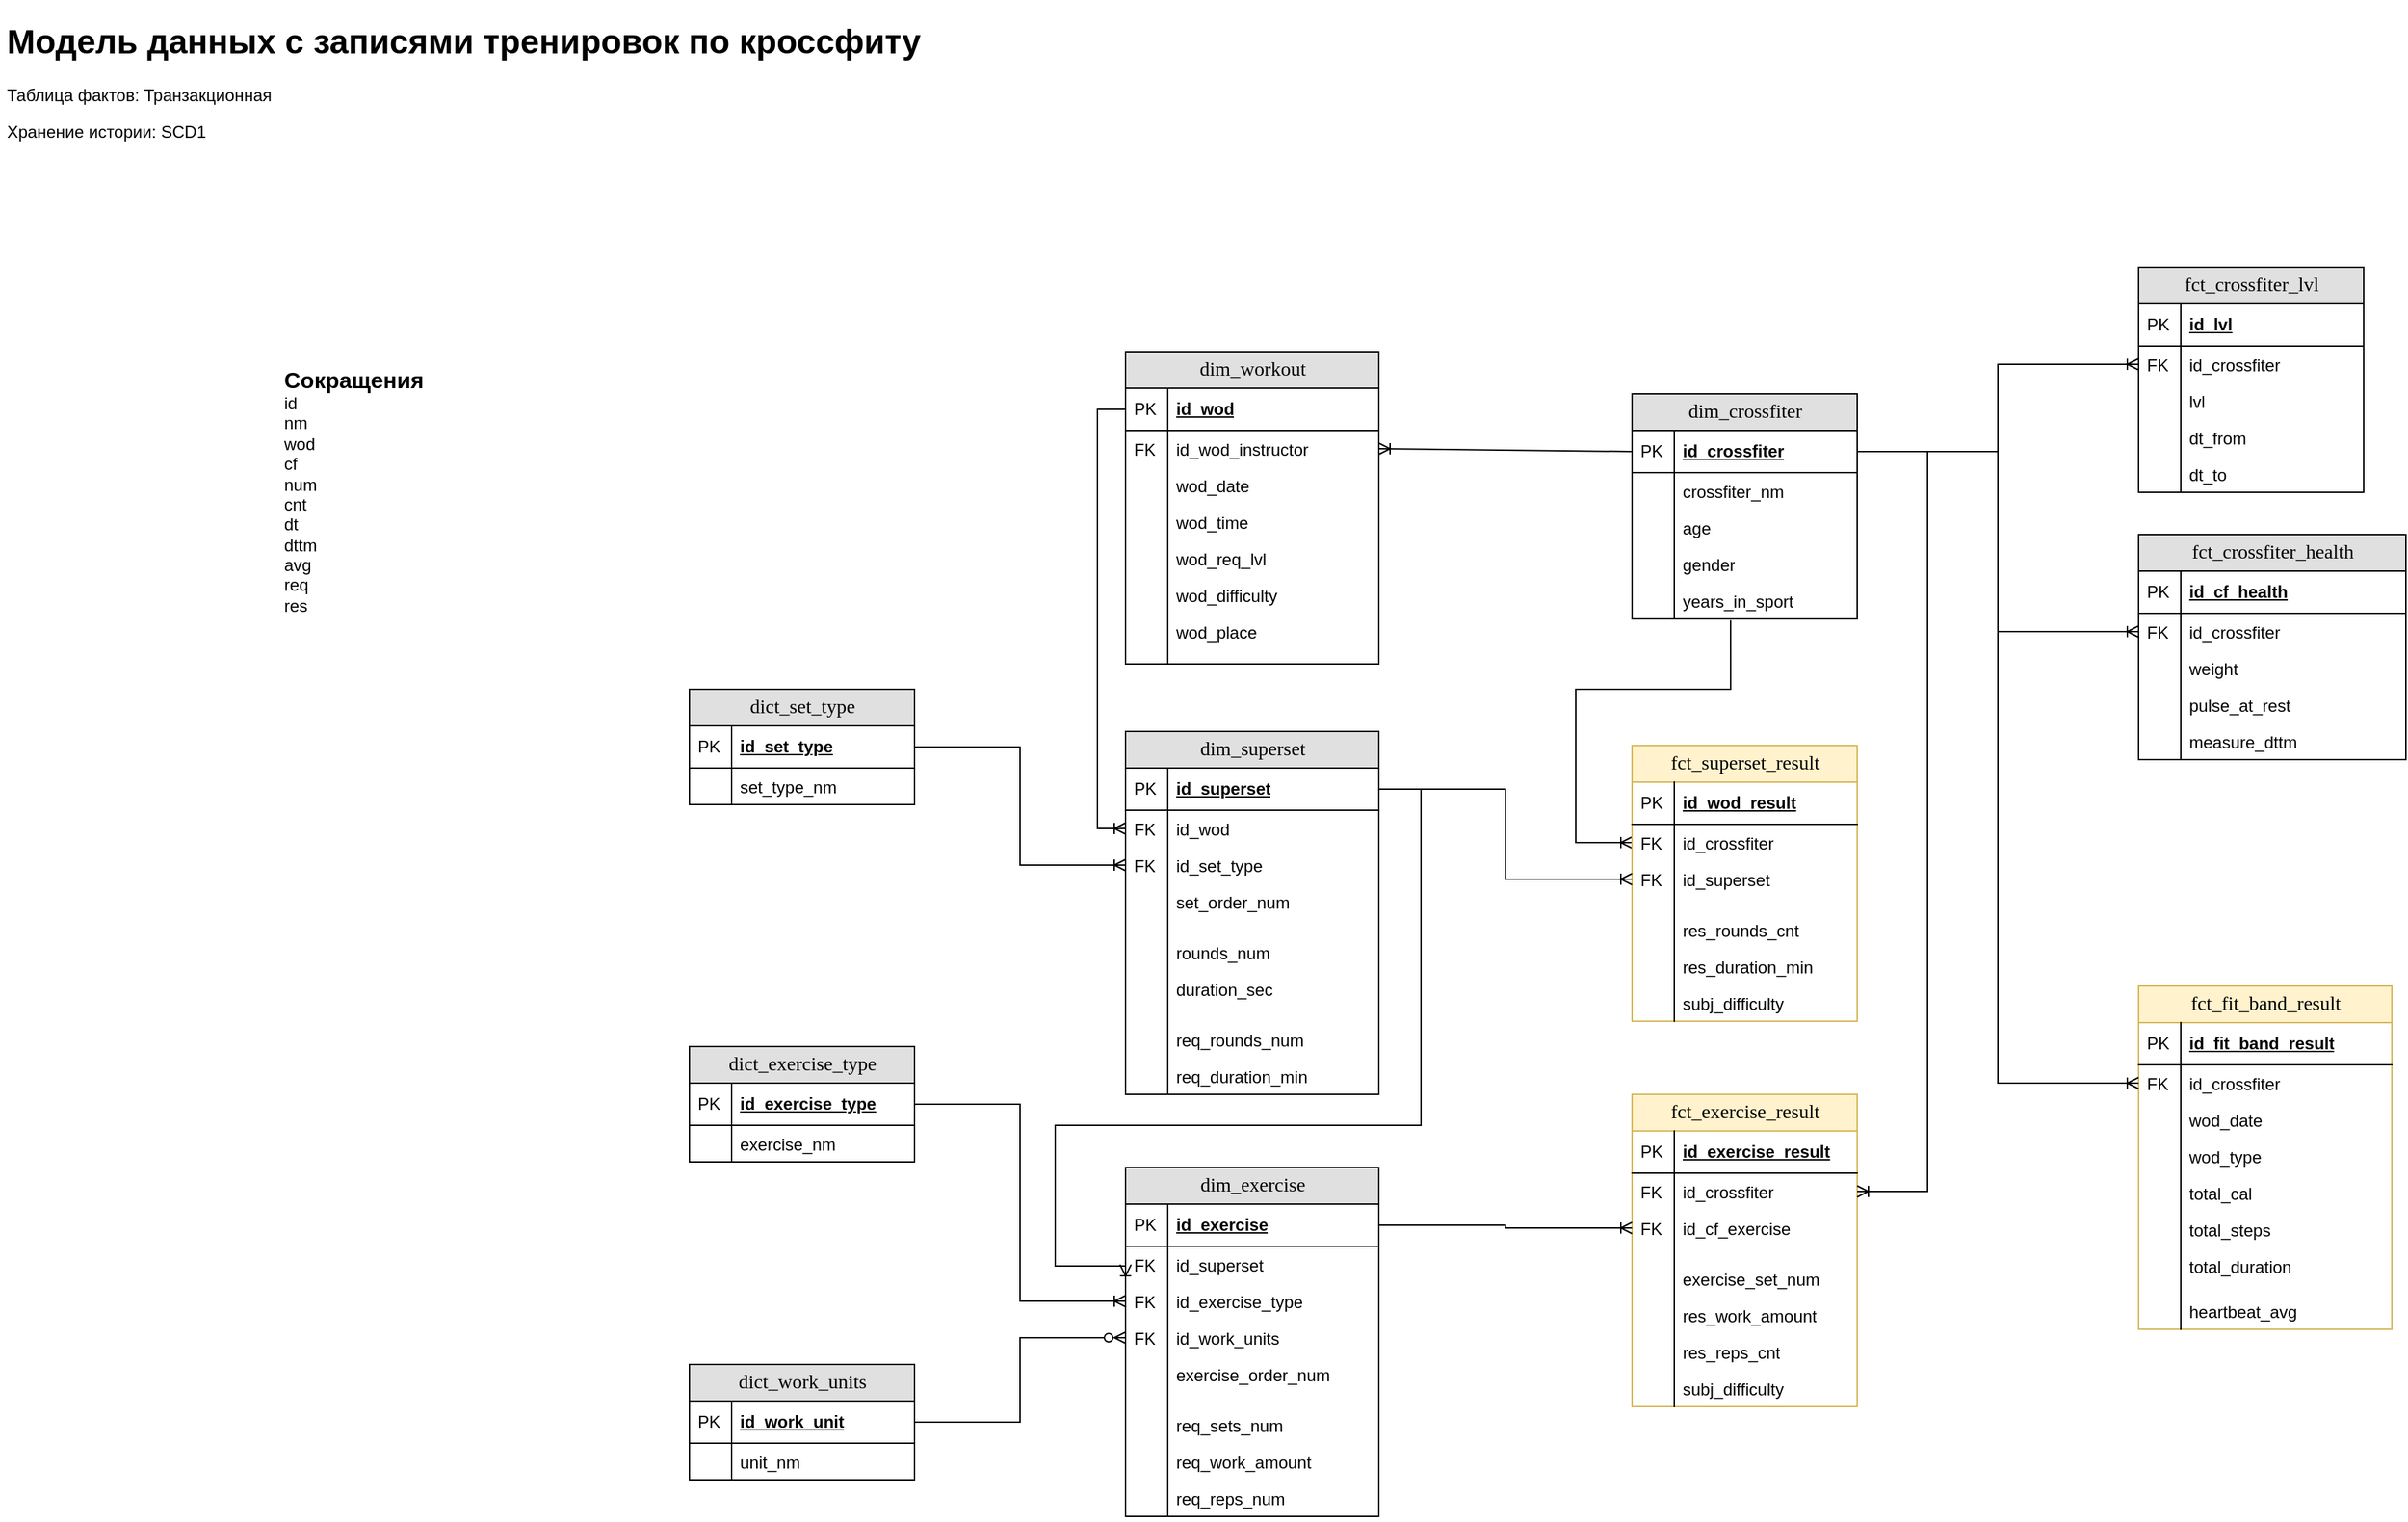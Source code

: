 <mxfile version="21.6.8" type="device" pages="2">
  <diagram name="dimensional_modeling" id="e56a1550-8fbb-45ad-956c-1786394a9013">
    <mxGraphModel dx="4453" dy="3173" grid="1" gridSize="10" guides="1" tooltips="1" connect="1" arrows="1" fold="1" page="1" pageScale="1" pageWidth="1100" pageHeight="850" background="none" math="0" shadow="0">
      <root>
        <mxCell id="0" />
        <mxCell id="1" parent="0" />
        <mxCell id="DXc49DsnQ16W54ht89QJ-8" value="fct_exercise_result" style="swimlane;html=1;fontStyle=0;childLayout=stackLayout;horizontal=1;startSize=26;fillColor=#fff2cc;horizontalStack=0;resizeParent=1;resizeLast=0;collapsible=1;marginBottom=0;swimlaneFillColor=#ffffff;align=center;rounded=0;shadow=0;comic=0;labelBackgroundColor=none;strokeWidth=1;fontFamily=Verdana;fontSize=14;strokeColor=#d6b656;" parent="1" vertex="1">
          <mxGeometry x="480" y="-132" width="160" height="222" as="geometry" />
        </mxCell>
        <mxCell id="DXc49DsnQ16W54ht89QJ-9" value="id_exercise_result" style="shape=partialRectangle;top=0;left=0;right=0;bottom=1;html=1;align=left;verticalAlign=middle;fillColor=none;spacingLeft=34;spacingRight=4;whiteSpace=wrap;overflow=hidden;rotatable=0;points=[[0,0.5],[1,0.5]];portConstraint=eastwest;dropTarget=0;fontStyle=5;" parent="DXc49DsnQ16W54ht89QJ-8" vertex="1">
          <mxGeometry y="26" width="160" height="30" as="geometry" />
        </mxCell>
        <mxCell id="DXc49DsnQ16W54ht89QJ-10" value="PK" style="shape=partialRectangle;top=0;left=0;bottom=0;html=1;fillColor=none;align=left;verticalAlign=middle;spacingLeft=4;spacingRight=4;whiteSpace=wrap;overflow=hidden;rotatable=0;points=[];portConstraint=eastwest;part=1;" parent="DXc49DsnQ16W54ht89QJ-9" vertex="1" connectable="0">
          <mxGeometry width="30" height="30" as="geometry" />
        </mxCell>
        <mxCell id="DXc49DsnQ16W54ht89QJ-11" value="id_crossfiter" style="shape=partialRectangle;top=0;left=0;right=0;bottom=0;html=1;align=left;verticalAlign=top;fillColor=none;spacingLeft=34;spacingRight=4;whiteSpace=wrap;overflow=hidden;rotatable=0;points=[[0,0.5],[1,0.5]];portConstraint=eastwest;dropTarget=0;" parent="DXc49DsnQ16W54ht89QJ-8" vertex="1">
          <mxGeometry y="56" width="160" height="26" as="geometry" />
        </mxCell>
        <mxCell id="DXc49DsnQ16W54ht89QJ-12" value="FK" style="shape=partialRectangle;top=0;left=0;bottom=0;html=1;fillColor=none;align=left;verticalAlign=top;spacingLeft=4;spacingRight=4;whiteSpace=wrap;overflow=hidden;rotatable=0;points=[];portConstraint=eastwest;part=1;" parent="DXc49DsnQ16W54ht89QJ-11" vertex="1" connectable="0">
          <mxGeometry width="30" height="26" as="geometry" />
        </mxCell>
        <mxCell id="DXc49DsnQ16W54ht89QJ-15" value="id_cf_exercise" style="shape=partialRectangle;top=0;left=0;right=0;bottom=0;html=1;align=left;verticalAlign=top;fillColor=none;spacingLeft=34;spacingRight=4;whiteSpace=wrap;overflow=hidden;rotatable=0;points=[[0,0.5],[1,0.5]];portConstraint=eastwest;dropTarget=0;" parent="DXc49DsnQ16W54ht89QJ-8" vertex="1">
          <mxGeometry y="82" width="160" height="26" as="geometry" />
        </mxCell>
        <mxCell id="DXc49DsnQ16W54ht89QJ-16" value="FK" style="shape=partialRectangle;top=0;left=0;bottom=0;html=1;fillColor=none;align=left;verticalAlign=top;spacingLeft=4;spacingRight=4;whiteSpace=wrap;overflow=hidden;rotatable=0;points=[];portConstraint=eastwest;part=1;" parent="DXc49DsnQ16W54ht89QJ-15" vertex="1" connectable="0">
          <mxGeometry width="30" height="26" as="geometry" />
        </mxCell>
        <mxCell id="DXc49DsnQ16W54ht89QJ-17" value="" style="shape=partialRectangle;top=0;left=0;right=0;bottom=0;html=1;align=left;verticalAlign=top;fillColor=none;spacingLeft=34;spacingRight=4;whiteSpace=wrap;overflow=hidden;rotatable=0;points=[[0,0.5],[1,0.5]];portConstraint=eastwest;dropTarget=0;" parent="DXc49DsnQ16W54ht89QJ-8" vertex="1">
          <mxGeometry y="108" width="160" height="10" as="geometry" />
        </mxCell>
        <mxCell id="DXc49DsnQ16W54ht89QJ-18" value="" style="shape=partialRectangle;top=0;left=0;bottom=0;html=1;fillColor=none;align=left;verticalAlign=top;spacingLeft=4;spacingRight=4;whiteSpace=wrap;overflow=hidden;rotatable=0;points=[];portConstraint=eastwest;part=1;" parent="DXc49DsnQ16W54ht89QJ-17" vertex="1" connectable="0">
          <mxGeometry width="30" height="10" as="geometry" />
        </mxCell>
        <mxCell id="DXc49DsnQ16W54ht89QJ-122" value="exercise_set_num" style="shape=partialRectangle;top=0;left=0;right=0;bottom=0;html=1;align=left;verticalAlign=top;fillColor=none;spacingLeft=34;spacingRight=4;whiteSpace=wrap;overflow=hidden;rotatable=0;points=[[0,0.5],[1,0.5]];portConstraint=eastwest;dropTarget=0;" parent="DXc49DsnQ16W54ht89QJ-8" vertex="1">
          <mxGeometry y="118" width="160" height="26" as="geometry" />
        </mxCell>
        <mxCell id="DXc49DsnQ16W54ht89QJ-123" value="" style="shape=partialRectangle;top=0;left=0;bottom=0;html=1;fillColor=none;align=left;verticalAlign=top;spacingLeft=4;spacingRight=4;whiteSpace=wrap;overflow=hidden;rotatable=0;points=[];portConstraint=eastwest;part=1;" parent="DXc49DsnQ16W54ht89QJ-122" vertex="1" connectable="0">
          <mxGeometry width="30" height="26" as="geometry" />
        </mxCell>
        <mxCell id="DXc49DsnQ16W54ht89QJ-126" value="res_work_amount" style="shape=partialRectangle;top=0;left=0;right=0;bottom=0;html=1;align=left;verticalAlign=top;fillColor=none;spacingLeft=34;spacingRight=4;whiteSpace=wrap;overflow=hidden;rotatable=0;points=[[0,0.5],[1,0.5]];portConstraint=eastwest;dropTarget=0;" parent="DXc49DsnQ16W54ht89QJ-8" vertex="1">
          <mxGeometry y="144" width="160" height="26" as="geometry" />
        </mxCell>
        <mxCell id="DXc49DsnQ16W54ht89QJ-127" value="" style="shape=partialRectangle;top=0;left=0;bottom=0;html=1;fillColor=none;align=left;verticalAlign=top;spacingLeft=4;spacingRight=4;whiteSpace=wrap;overflow=hidden;rotatable=0;points=[];portConstraint=eastwest;part=1;" parent="DXc49DsnQ16W54ht89QJ-126" vertex="1" connectable="0">
          <mxGeometry width="30" height="26" as="geometry" />
        </mxCell>
        <mxCell id="DXc49DsnQ16W54ht89QJ-124" value="res_reps_cnt" style="shape=partialRectangle;top=0;left=0;right=0;bottom=0;html=1;align=left;verticalAlign=top;fillColor=none;spacingLeft=34;spacingRight=4;whiteSpace=wrap;overflow=hidden;rotatable=0;points=[[0,0.5],[1,0.5]];portConstraint=eastwest;dropTarget=0;" parent="DXc49DsnQ16W54ht89QJ-8" vertex="1">
          <mxGeometry y="170" width="160" height="26" as="geometry" />
        </mxCell>
        <mxCell id="DXc49DsnQ16W54ht89QJ-125" value="" style="shape=partialRectangle;top=0;left=0;bottom=0;html=1;fillColor=none;align=left;verticalAlign=top;spacingLeft=4;spacingRight=4;whiteSpace=wrap;overflow=hidden;rotatable=0;points=[];portConstraint=eastwest;part=1;" parent="DXc49DsnQ16W54ht89QJ-124" vertex="1" connectable="0">
          <mxGeometry width="30" height="26" as="geometry" />
        </mxCell>
        <mxCell id="90MnfZ6fjxR-X2wuUPr8-3" value="subj_difficulty" style="shape=partialRectangle;top=0;left=0;right=0;bottom=0;html=1;align=left;verticalAlign=top;fillColor=none;spacingLeft=34;spacingRight=4;whiteSpace=wrap;overflow=hidden;rotatable=0;points=[[0,0.5],[1,0.5]];portConstraint=eastwest;dropTarget=0;" parent="DXc49DsnQ16W54ht89QJ-8" vertex="1">
          <mxGeometry y="196" width="160" height="26" as="geometry" />
        </mxCell>
        <mxCell id="90MnfZ6fjxR-X2wuUPr8-4" value="" style="shape=partialRectangle;top=0;left=0;bottom=0;html=1;fillColor=none;align=left;verticalAlign=top;spacingLeft=4;spacingRight=4;whiteSpace=wrap;overflow=hidden;rotatable=0;points=[];portConstraint=eastwest;part=1;" parent="90MnfZ6fjxR-X2wuUPr8-3" vertex="1" connectable="0">
          <mxGeometry width="30" height="26" as="geometry" />
        </mxCell>
        <mxCell id="DXc49DsnQ16W54ht89QJ-19" value="&lt;h1&gt;Модель данных с записями тренировок по кроссфиту&amp;nbsp;&lt;/h1&gt;&lt;p&gt;Таблица фактов: Транзакционная&lt;/p&gt;&lt;p&gt;Хранение истории: SCD1&lt;/p&gt;" style="text;html=1;strokeColor=none;fillColor=none;spacing=5;spacingTop=-20;whiteSpace=wrap;overflow=hidden;rounded=0;" parent="1" vertex="1">
          <mxGeometry x="-680" y="-900" width="700" height="120" as="geometry" />
        </mxCell>
        <mxCell id="DXc49DsnQ16W54ht89QJ-20" value="dict_exercise_type" style="swimlane;html=1;fontStyle=0;childLayout=stackLayout;horizontal=1;startSize=26;fillColor=#e0e0e0;horizontalStack=0;resizeParent=1;resizeLast=0;collapsible=1;marginBottom=0;swimlaneFillColor=#ffffff;align=center;rounded=0;shadow=0;comic=0;labelBackgroundColor=none;strokeWidth=1;fontFamily=Verdana;fontSize=14" parent="1" vertex="1">
          <mxGeometry x="-190" y="-166" width="160" height="82" as="geometry" />
        </mxCell>
        <mxCell id="DXc49DsnQ16W54ht89QJ-21" value="id_exercise_type" style="shape=partialRectangle;top=0;left=0;right=0;bottom=1;html=1;align=left;verticalAlign=middle;fillColor=none;spacingLeft=34;spacingRight=4;whiteSpace=wrap;overflow=hidden;rotatable=0;points=[[0,0.5],[1,0.5]];portConstraint=eastwest;dropTarget=0;fontStyle=5;" parent="DXc49DsnQ16W54ht89QJ-20" vertex="1">
          <mxGeometry y="26" width="160" height="30" as="geometry" />
        </mxCell>
        <mxCell id="DXc49DsnQ16W54ht89QJ-22" value="PK" style="shape=partialRectangle;top=0;left=0;bottom=0;html=1;fillColor=none;align=left;verticalAlign=middle;spacingLeft=4;spacingRight=4;whiteSpace=wrap;overflow=hidden;rotatable=0;points=[];portConstraint=eastwest;part=1;" parent="DXc49DsnQ16W54ht89QJ-21" vertex="1" connectable="0">
          <mxGeometry width="30" height="30" as="geometry" />
        </mxCell>
        <mxCell id="DXc49DsnQ16W54ht89QJ-23" value="exercise_nm" style="shape=partialRectangle;top=0;left=0;right=0;bottom=0;html=1;align=left;verticalAlign=top;fillColor=none;spacingLeft=34;spacingRight=4;whiteSpace=wrap;overflow=hidden;rotatable=0;points=[[0,0.5],[1,0.5]];portConstraint=eastwest;dropTarget=0;" parent="DXc49DsnQ16W54ht89QJ-20" vertex="1">
          <mxGeometry y="56" width="160" height="26" as="geometry" />
        </mxCell>
        <mxCell id="DXc49DsnQ16W54ht89QJ-24" value="" style="shape=partialRectangle;top=0;left=0;bottom=0;html=1;fillColor=none;align=left;verticalAlign=top;spacingLeft=4;spacingRight=4;whiteSpace=wrap;overflow=hidden;rotatable=0;points=[];portConstraint=eastwest;part=1;" parent="DXc49DsnQ16W54ht89QJ-23" vertex="1" connectable="0">
          <mxGeometry width="30" height="26" as="geometry" />
        </mxCell>
        <mxCell id="DXc49DsnQ16W54ht89QJ-31" value="dim_crossfiter" style="swimlane;html=1;fontStyle=0;childLayout=stackLayout;horizontal=1;startSize=26;fillColor=#e0e0e0;horizontalStack=0;resizeParent=1;resizeLast=0;collapsible=1;marginBottom=0;swimlaneFillColor=#ffffff;align=center;rounded=0;shadow=0;comic=0;labelBackgroundColor=none;strokeWidth=1;fontFamily=Verdana;fontSize=14" parent="1" vertex="1">
          <mxGeometry x="480" y="-630" width="160" height="160" as="geometry" />
        </mxCell>
        <mxCell id="DXc49DsnQ16W54ht89QJ-32" value="id_crossfiter" style="shape=partialRectangle;top=0;left=0;right=0;bottom=1;html=1;align=left;verticalAlign=middle;fillColor=none;spacingLeft=34;spacingRight=4;whiteSpace=wrap;overflow=hidden;rotatable=0;points=[[0,0.5],[1,0.5]];portConstraint=eastwest;dropTarget=0;fontStyle=5;" parent="DXc49DsnQ16W54ht89QJ-31" vertex="1">
          <mxGeometry y="26" width="160" height="30" as="geometry" />
        </mxCell>
        <mxCell id="DXc49DsnQ16W54ht89QJ-33" value="PK" style="shape=partialRectangle;top=0;left=0;bottom=0;html=1;fillColor=none;align=left;verticalAlign=middle;spacingLeft=4;spacingRight=4;whiteSpace=wrap;overflow=hidden;rotatable=0;points=[];portConstraint=eastwest;part=1;" parent="DXc49DsnQ16W54ht89QJ-32" vertex="1" connectable="0">
          <mxGeometry width="30" height="30" as="geometry" />
        </mxCell>
        <mxCell id="DXc49DsnQ16W54ht89QJ-34" value="crossfiter_nm" style="shape=partialRectangle;top=0;left=0;right=0;bottom=0;html=1;align=left;verticalAlign=top;fillColor=none;spacingLeft=34;spacingRight=4;whiteSpace=wrap;overflow=hidden;rotatable=0;points=[[0,0.5],[1,0.5]];portConstraint=eastwest;dropTarget=0;" parent="DXc49DsnQ16W54ht89QJ-31" vertex="1">
          <mxGeometry y="56" width="160" height="26" as="geometry" />
        </mxCell>
        <mxCell id="DXc49DsnQ16W54ht89QJ-35" value="" style="shape=partialRectangle;top=0;left=0;bottom=0;html=1;fillColor=none;align=left;verticalAlign=top;spacingLeft=4;spacingRight=4;whiteSpace=wrap;overflow=hidden;rotatable=0;points=[];portConstraint=eastwest;part=1;" parent="DXc49DsnQ16W54ht89QJ-34" vertex="1" connectable="0">
          <mxGeometry width="30" height="26" as="geometry" />
        </mxCell>
        <mxCell id="DXc49DsnQ16W54ht89QJ-36" value="age" style="shape=partialRectangle;top=0;left=0;right=0;bottom=0;html=1;align=left;verticalAlign=top;fillColor=none;spacingLeft=34;spacingRight=4;whiteSpace=wrap;overflow=hidden;rotatable=0;points=[[0,0.5],[1,0.5]];portConstraint=eastwest;dropTarget=0;" parent="DXc49DsnQ16W54ht89QJ-31" vertex="1">
          <mxGeometry y="82" width="160" height="26" as="geometry" />
        </mxCell>
        <mxCell id="DXc49DsnQ16W54ht89QJ-37" value="" style="shape=partialRectangle;top=0;left=0;bottom=0;html=1;fillColor=none;align=left;verticalAlign=top;spacingLeft=4;spacingRight=4;whiteSpace=wrap;overflow=hidden;rotatable=0;points=[];portConstraint=eastwest;part=1;" parent="DXc49DsnQ16W54ht89QJ-36" vertex="1" connectable="0">
          <mxGeometry width="30" height="26" as="geometry" />
        </mxCell>
        <mxCell id="DXc49DsnQ16W54ht89QJ-38" value="gender" style="shape=partialRectangle;top=0;left=0;right=0;bottom=0;html=1;align=left;verticalAlign=top;fillColor=none;spacingLeft=34;spacingRight=4;whiteSpace=wrap;overflow=hidden;rotatable=0;points=[[0,0.5],[1,0.5]];portConstraint=eastwest;dropTarget=0;" parent="DXc49DsnQ16W54ht89QJ-31" vertex="1">
          <mxGeometry y="108" width="160" height="26" as="geometry" />
        </mxCell>
        <mxCell id="DXc49DsnQ16W54ht89QJ-39" value="" style="shape=partialRectangle;top=0;left=0;bottom=0;html=1;fillColor=none;align=left;verticalAlign=top;spacingLeft=4;spacingRight=4;whiteSpace=wrap;overflow=hidden;rotatable=0;points=[];portConstraint=eastwest;part=1;" parent="DXc49DsnQ16W54ht89QJ-38" vertex="1" connectable="0">
          <mxGeometry width="30" height="26" as="geometry" />
        </mxCell>
        <mxCell id="DXc49DsnQ16W54ht89QJ-42" value="years_in_sport" style="shape=partialRectangle;top=0;left=0;right=0;bottom=0;html=1;align=left;verticalAlign=top;fillColor=none;spacingLeft=34;spacingRight=4;whiteSpace=wrap;overflow=hidden;rotatable=0;points=[[0,0.5],[1,0.5]];portConstraint=eastwest;dropTarget=0;" parent="DXc49DsnQ16W54ht89QJ-31" vertex="1">
          <mxGeometry y="134" width="160" height="26" as="geometry" />
        </mxCell>
        <mxCell id="DXc49DsnQ16W54ht89QJ-43" value="" style="shape=partialRectangle;top=0;left=0;bottom=0;html=1;fillColor=none;align=left;verticalAlign=top;spacingLeft=4;spacingRight=4;whiteSpace=wrap;overflow=hidden;rotatable=0;points=[];portConstraint=eastwest;part=1;" parent="DXc49DsnQ16W54ht89QJ-42" vertex="1" connectable="0">
          <mxGeometry width="30" height="26" as="geometry" />
        </mxCell>
        <mxCell id="DXc49DsnQ16W54ht89QJ-48" value="dict_set_type" style="swimlane;html=1;fontStyle=0;childLayout=stackLayout;horizontal=1;startSize=26;fillColor=#e0e0e0;horizontalStack=0;resizeParent=1;resizeLast=0;collapsible=1;marginBottom=0;swimlaneFillColor=#ffffff;align=center;rounded=0;shadow=0;comic=0;labelBackgroundColor=none;strokeWidth=1;fontFamily=Verdana;fontSize=14" parent="1" vertex="1">
          <mxGeometry x="-190" y="-420" width="160" height="82" as="geometry" />
        </mxCell>
        <mxCell id="DXc49DsnQ16W54ht89QJ-49" value="id_set_type" style="shape=partialRectangle;top=0;left=0;right=0;bottom=1;html=1;align=left;verticalAlign=middle;fillColor=none;spacingLeft=34;spacingRight=4;whiteSpace=wrap;overflow=hidden;rotatable=0;points=[[0,0.5],[1,0.5]];portConstraint=eastwest;dropTarget=0;fontStyle=5;" parent="DXc49DsnQ16W54ht89QJ-48" vertex="1">
          <mxGeometry y="26" width="160" height="30" as="geometry" />
        </mxCell>
        <mxCell id="DXc49DsnQ16W54ht89QJ-50" value="PK" style="shape=partialRectangle;top=0;left=0;bottom=0;html=1;fillColor=none;align=left;verticalAlign=middle;spacingLeft=4;spacingRight=4;whiteSpace=wrap;overflow=hidden;rotatable=0;points=[];portConstraint=eastwest;part=1;" parent="DXc49DsnQ16W54ht89QJ-49" vertex="1" connectable="0">
          <mxGeometry width="30" height="30" as="geometry" />
        </mxCell>
        <mxCell id="DXc49DsnQ16W54ht89QJ-51" value="set_type_nm" style="shape=partialRectangle;top=0;left=0;right=0;bottom=0;html=1;align=left;verticalAlign=top;fillColor=none;spacingLeft=34;spacingRight=4;whiteSpace=wrap;overflow=hidden;rotatable=0;points=[[0,0.5],[1,0.5]];portConstraint=eastwest;dropTarget=0;" parent="DXc49DsnQ16W54ht89QJ-48" vertex="1">
          <mxGeometry y="56" width="160" height="26" as="geometry" />
        </mxCell>
        <mxCell id="DXc49DsnQ16W54ht89QJ-52" value="" style="shape=partialRectangle;top=0;left=0;bottom=0;html=1;fillColor=none;align=left;verticalAlign=top;spacingLeft=4;spacingRight=4;whiteSpace=wrap;overflow=hidden;rotatable=0;points=[];portConstraint=eastwest;part=1;" parent="DXc49DsnQ16W54ht89QJ-51" vertex="1" connectable="0">
          <mxGeometry width="30" height="26" as="geometry" />
        </mxCell>
        <mxCell id="DXc49DsnQ16W54ht89QJ-70" style="edgeStyle=orthogonalEdgeStyle;rounded=0;orthogonalLoop=1;jettySize=auto;html=1;exitX=0;exitY=0.5;exitDx=0;exitDy=0;startArrow=ERoneToMany;startFill=0;endArrow=none;endFill=0;jumpStyle=arc;entryX=0.438;entryY=1.038;entryDx=0;entryDy=0;entryPerimeter=0;" parent="1" source="S-AYy4F7Nv-Mx2UUhiui-9" target="DXc49DsnQ16W54ht89QJ-42" edge="1">
          <mxGeometry relative="1" as="geometry">
            <Array as="points">
              <mxPoint x="440" y="-311" />
              <mxPoint x="440" y="-420" />
              <mxPoint x="550" y="-420" />
            </Array>
            <mxPoint x="550" y="-420" as="targetPoint" />
          </mxGeometry>
        </mxCell>
        <mxCell id="DXc49DsnQ16W54ht89QJ-71" value="dim_exercise" style="swimlane;html=1;fontStyle=0;childLayout=stackLayout;horizontal=1;startSize=26;fillColor=#e0e0e0;horizontalStack=0;resizeParent=1;resizeLast=0;collapsible=1;marginBottom=0;swimlaneFillColor=#ffffff;align=center;rounded=0;shadow=0;comic=0;labelBackgroundColor=none;strokeWidth=1;fontFamily=Verdana;fontSize=14" parent="1" vertex="1">
          <mxGeometry x="120" y="-80" width="180" height="248" as="geometry" />
        </mxCell>
        <mxCell id="DXc49DsnQ16W54ht89QJ-72" value="id_exercise" style="shape=partialRectangle;top=0;left=0;right=0;bottom=1;html=1;align=left;verticalAlign=middle;fillColor=none;spacingLeft=34;spacingRight=4;whiteSpace=wrap;overflow=hidden;rotatable=0;points=[[0,0.5],[1,0.5]];portConstraint=eastwest;dropTarget=0;fontStyle=5;" parent="DXc49DsnQ16W54ht89QJ-71" vertex="1">
          <mxGeometry y="26" width="180" height="30" as="geometry" />
        </mxCell>
        <mxCell id="DXc49DsnQ16W54ht89QJ-73" value="PK" style="shape=partialRectangle;top=0;left=0;bottom=0;html=1;fillColor=none;align=left;verticalAlign=middle;spacingLeft=4;spacingRight=4;whiteSpace=wrap;overflow=hidden;rotatable=0;points=[];portConstraint=eastwest;part=1;" parent="DXc49DsnQ16W54ht89QJ-72" vertex="1" connectable="0">
          <mxGeometry width="30" height="30" as="geometry" />
        </mxCell>
        <mxCell id="DXc49DsnQ16W54ht89QJ-74" value="id_superset" style="shape=partialRectangle;top=0;left=0;right=0;bottom=0;html=1;align=left;verticalAlign=top;fillColor=none;spacingLeft=34;spacingRight=4;whiteSpace=wrap;overflow=hidden;rotatable=0;points=[[0,0.5],[1,0.5]];portConstraint=eastwest;dropTarget=0;" parent="DXc49DsnQ16W54ht89QJ-71" vertex="1">
          <mxGeometry y="56" width="180" height="26" as="geometry" />
        </mxCell>
        <mxCell id="DXc49DsnQ16W54ht89QJ-75" value="FK" style="shape=partialRectangle;top=0;left=0;bottom=0;html=1;fillColor=none;align=left;verticalAlign=top;spacingLeft=4;spacingRight=4;whiteSpace=wrap;overflow=hidden;rotatable=0;points=[];portConstraint=eastwest;part=1;" parent="DXc49DsnQ16W54ht89QJ-74" vertex="1" connectable="0">
          <mxGeometry width="30" height="26" as="geometry" />
        </mxCell>
        <mxCell id="DXc49DsnQ16W54ht89QJ-76" value="id_exercise_type" style="shape=partialRectangle;top=0;left=0;right=0;bottom=0;html=1;align=left;verticalAlign=top;fillColor=none;spacingLeft=34;spacingRight=4;whiteSpace=wrap;overflow=hidden;rotatable=0;points=[[0,0.5],[1,0.5]];portConstraint=eastwest;dropTarget=0;" parent="DXc49DsnQ16W54ht89QJ-71" vertex="1">
          <mxGeometry y="82" width="180" height="26" as="geometry" />
        </mxCell>
        <mxCell id="DXc49DsnQ16W54ht89QJ-77" value="FK" style="shape=partialRectangle;top=0;left=0;bottom=0;html=1;fillColor=none;align=left;verticalAlign=top;spacingLeft=4;spacingRight=4;whiteSpace=wrap;overflow=hidden;rotatable=0;points=[];portConstraint=eastwest;part=1;" parent="DXc49DsnQ16W54ht89QJ-76" vertex="1" connectable="0">
          <mxGeometry width="30" height="26" as="geometry" />
        </mxCell>
        <mxCell id="DXc49DsnQ16W54ht89QJ-152" value="id_work_units" style="shape=partialRectangle;top=0;left=0;right=0;bottom=0;html=1;align=left;verticalAlign=top;fillColor=none;spacingLeft=34;spacingRight=4;whiteSpace=wrap;overflow=hidden;rotatable=0;points=[[0,0.5],[1,0.5]];portConstraint=eastwest;dropTarget=0;" parent="DXc49DsnQ16W54ht89QJ-71" vertex="1">
          <mxGeometry y="108" width="180" height="26" as="geometry" />
        </mxCell>
        <mxCell id="DXc49DsnQ16W54ht89QJ-153" value="FK" style="shape=partialRectangle;top=0;left=0;bottom=0;html=1;fillColor=none;align=left;verticalAlign=top;spacingLeft=4;spacingRight=4;whiteSpace=wrap;overflow=hidden;rotatable=0;points=[];portConstraint=eastwest;part=1;" parent="DXc49DsnQ16W54ht89QJ-152" vertex="1" connectable="0">
          <mxGeometry width="30" height="26" as="geometry" />
        </mxCell>
        <mxCell id="DXc49DsnQ16W54ht89QJ-161" value="exercise_order_num" style="shape=partialRectangle;top=0;left=0;right=0;bottom=0;html=1;align=left;verticalAlign=top;fillColor=none;spacingLeft=34;spacingRight=4;whiteSpace=wrap;overflow=hidden;rotatable=0;points=[[0,0.5],[1,0.5]];portConstraint=eastwest;dropTarget=0;" parent="DXc49DsnQ16W54ht89QJ-71" vertex="1">
          <mxGeometry y="134" width="180" height="26" as="geometry" />
        </mxCell>
        <mxCell id="DXc49DsnQ16W54ht89QJ-162" value="" style="shape=partialRectangle;top=0;left=0;bottom=0;html=1;fillColor=none;align=left;verticalAlign=top;spacingLeft=4;spacingRight=4;whiteSpace=wrap;overflow=hidden;rotatable=0;points=[];portConstraint=eastwest;part=1;" parent="DXc49DsnQ16W54ht89QJ-161" vertex="1" connectable="0">
          <mxGeometry width="30" height="26" as="geometry" />
        </mxCell>
        <mxCell id="DXc49DsnQ16W54ht89QJ-80" value="" style="shape=partialRectangle;top=0;left=0;right=0;bottom=0;html=1;align=left;verticalAlign=top;fillColor=none;spacingLeft=34;spacingRight=4;whiteSpace=wrap;overflow=hidden;rotatable=0;points=[[0,0.5],[1,0.5]];portConstraint=eastwest;dropTarget=0;" parent="DXc49DsnQ16W54ht89QJ-71" vertex="1">
          <mxGeometry y="160" width="180" height="10" as="geometry" />
        </mxCell>
        <mxCell id="DXc49DsnQ16W54ht89QJ-81" value="" style="shape=partialRectangle;top=0;left=0;bottom=0;html=1;fillColor=none;align=left;verticalAlign=top;spacingLeft=4;spacingRight=4;whiteSpace=wrap;overflow=hidden;rotatable=0;points=[];portConstraint=eastwest;part=1;" parent="DXc49DsnQ16W54ht89QJ-80" vertex="1" connectable="0">
          <mxGeometry width="30" height="10" as="geometry" />
        </mxCell>
        <mxCell id="DXc49DsnQ16W54ht89QJ-146" value="req_sets_num" style="shape=partialRectangle;top=0;left=0;right=0;bottom=0;html=1;align=left;verticalAlign=top;fillColor=none;spacingLeft=34;spacingRight=4;whiteSpace=wrap;overflow=hidden;rotatable=0;points=[[0,0.5],[1,0.5]];portConstraint=eastwest;dropTarget=0;" parent="DXc49DsnQ16W54ht89QJ-71" vertex="1">
          <mxGeometry y="170" width="180" height="26" as="geometry" />
        </mxCell>
        <mxCell id="DXc49DsnQ16W54ht89QJ-147" value="" style="shape=partialRectangle;top=0;left=0;bottom=0;html=1;fillColor=none;align=left;verticalAlign=top;spacingLeft=4;spacingRight=4;whiteSpace=wrap;overflow=hidden;rotatable=0;points=[];portConstraint=eastwest;part=1;" parent="DXc49DsnQ16W54ht89QJ-146" vertex="1" connectable="0">
          <mxGeometry width="30" height="26" as="geometry" />
        </mxCell>
        <mxCell id="DXc49DsnQ16W54ht89QJ-150" value="req_work_amount" style="shape=partialRectangle;top=0;left=0;right=0;bottom=0;html=1;align=left;verticalAlign=top;fillColor=none;spacingLeft=34;spacingRight=4;whiteSpace=wrap;overflow=hidden;rotatable=0;points=[[0,0.5],[1,0.5]];portConstraint=eastwest;dropTarget=0;" parent="DXc49DsnQ16W54ht89QJ-71" vertex="1">
          <mxGeometry y="196" width="180" height="26" as="geometry" />
        </mxCell>
        <mxCell id="DXc49DsnQ16W54ht89QJ-151" value="" style="shape=partialRectangle;top=0;left=0;bottom=0;html=1;fillColor=none;align=left;verticalAlign=top;spacingLeft=4;spacingRight=4;whiteSpace=wrap;overflow=hidden;rotatable=0;points=[];portConstraint=eastwest;part=1;" parent="DXc49DsnQ16W54ht89QJ-150" vertex="1" connectable="0">
          <mxGeometry width="30" height="26" as="geometry" />
        </mxCell>
        <mxCell id="DXc49DsnQ16W54ht89QJ-148" value="req_reps_num" style="shape=partialRectangle;top=0;left=0;right=0;bottom=0;html=1;align=left;verticalAlign=top;fillColor=none;spacingLeft=34;spacingRight=4;whiteSpace=wrap;overflow=hidden;rotatable=0;points=[[0,0.5],[1,0.5]];portConstraint=eastwest;dropTarget=0;" parent="DXc49DsnQ16W54ht89QJ-71" vertex="1">
          <mxGeometry y="222" width="180" height="26" as="geometry" />
        </mxCell>
        <mxCell id="DXc49DsnQ16W54ht89QJ-149" value="" style="shape=partialRectangle;top=0;left=0;bottom=0;html=1;fillColor=none;align=left;verticalAlign=top;spacingLeft=4;spacingRight=4;whiteSpace=wrap;overflow=hidden;rotatable=0;points=[];portConstraint=eastwest;part=1;" parent="DXc49DsnQ16W54ht89QJ-148" vertex="1" connectable="0">
          <mxGeometry width="30" height="26" as="geometry" />
        </mxCell>
        <mxCell id="DXc49DsnQ16W54ht89QJ-82" value="dim_superset" style="swimlane;html=1;fontStyle=0;childLayout=stackLayout;horizontal=1;startSize=26;fillColor=#e0e0e0;horizontalStack=0;resizeParent=1;resizeLast=0;collapsible=1;marginBottom=0;swimlaneFillColor=#ffffff;align=center;rounded=0;shadow=0;comic=0;labelBackgroundColor=none;strokeWidth=1;fontFamily=Verdana;fontSize=14" parent="1" vertex="1">
          <mxGeometry x="120" y="-390" width="180" height="258" as="geometry" />
        </mxCell>
        <mxCell id="DXc49DsnQ16W54ht89QJ-83" value="id_superset" style="shape=partialRectangle;top=0;left=0;right=0;bottom=1;html=1;align=left;verticalAlign=middle;fillColor=none;spacingLeft=34;spacingRight=4;whiteSpace=wrap;overflow=hidden;rotatable=0;points=[[0,0.5],[1,0.5]];portConstraint=eastwest;dropTarget=0;fontStyle=5;" parent="DXc49DsnQ16W54ht89QJ-82" vertex="1">
          <mxGeometry y="26" width="180" height="30" as="geometry" />
        </mxCell>
        <mxCell id="DXc49DsnQ16W54ht89QJ-84" value="PK" style="shape=partialRectangle;top=0;left=0;bottom=0;html=1;fillColor=none;align=left;verticalAlign=middle;spacingLeft=4;spacingRight=4;whiteSpace=wrap;overflow=hidden;rotatable=0;points=[];portConstraint=eastwest;part=1;" parent="DXc49DsnQ16W54ht89QJ-83" vertex="1" connectable="0">
          <mxGeometry width="30" height="30" as="geometry" />
        </mxCell>
        <mxCell id="DXc49DsnQ16W54ht89QJ-85" value="id_wod" style="shape=partialRectangle;top=0;left=0;right=0;bottom=0;html=1;align=left;verticalAlign=top;fillColor=none;spacingLeft=34;spacingRight=4;whiteSpace=wrap;overflow=hidden;rotatable=0;points=[[0,0.5],[1,0.5]];portConstraint=eastwest;dropTarget=0;" parent="DXc49DsnQ16W54ht89QJ-82" vertex="1">
          <mxGeometry y="56" width="180" height="26" as="geometry" />
        </mxCell>
        <mxCell id="DXc49DsnQ16W54ht89QJ-86" value="FK" style="shape=partialRectangle;top=0;left=0;bottom=0;html=1;fillColor=none;align=left;verticalAlign=top;spacingLeft=4;spacingRight=4;whiteSpace=wrap;overflow=hidden;rotatable=0;points=[];portConstraint=eastwest;part=1;" parent="DXc49DsnQ16W54ht89QJ-85" vertex="1" connectable="0">
          <mxGeometry width="30" height="26" as="geometry" />
        </mxCell>
        <mxCell id="DXc49DsnQ16W54ht89QJ-157" value="id_set_type" style="shape=partialRectangle;top=0;left=0;right=0;bottom=0;html=1;align=left;verticalAlign=top;fillColor=none;spacingLeft=34;spacingRight=4;whiteSpace=wrap;overflow=hidden;rotatable=0;points=[[0,0.5],[1,0.5]];portConstraint=eastwest;dropTarget=0;" parent="DXc49DsnQ16W54ht89QJ-82" vertex="1">
          <mxGeometry y="82" width="180" height="26" as="geometry" />
        </mxCell>
        <mxCell id="DXc49DsnQ16W54ht89QJ-158" value="FK" style="shape=partialRectangle;top=0;left=0;bottom=0;html=1;fillColor=none;align=left;verticalAlign=top;spacingLeft=4;spacingRight=4;whiteSpace=wrap;overflow=hidden;rotatable=0;points=[];portConstraint=eastwest;part=1;" parent="DXc49DsnQ16W54ht89QJ-157" vertex="1" connectable="0">
          <mxGeometry width="30" height="26" as="geometry" />
        </mxCell>
        <mxCell id="DXc49DsnQ16W54ht89QJ-163" value="set_order_num" style="shape=partialRectangle;top=0;left=0;right=0;bottom=0;html=1;align=left;verticalAlign=top;fillColor=none;spacingLeft=34;spacingRight=4;whiteSpace=wrap;overflow=hidden;rotatable=0;points=[[0,0.5],[1,0.5]];portConstraint=eastwest;dropTarget=0;" parent="DXc49DsnQ16W54ht89QJ-82" vertex="1">
          <mxGeometry y="108" width="180" height="26" as="geometry" />
        </mxCell>
        <mxCell id="DXc49DsnQ16W54ht89QJ-164" value="" style="shape=partialRectangle;top=0;left=0;bottom=0;html=1;fillColor=none;align=left;verticalAlign=top;spacingLeft=4;spacingRight=4;whiteSpace=wrap;overflow=hidden;rotatable=0;points=[];portConstraint=eastwest;part=1;" parent="DXc49DsnQ16W54ht89QJ-163" vertex="1" connectable="0">
          <mxGeometry width="30" height="26" as="geometry" />
        </mxCell>
        <mxCell id="DXc49DsnQ16W54ht89QJ-91" value="" style="shape=partialRectangle;top=0;left=0;right=0;bottom=0;html=1;align=left;verticalAlign=top;fillColor=none;spacingLeft=34;spacingRight=4;whiteSpace=wrap;overflow=hidden;rotatable=0;points=[[0,0.5],[1,0.5]];portConstraint=eastwest;dropTarget=0;" parent="DXc49DsnQ16W54ht89QJ-82" vertex="1">
          <mxGeometry y="134" width="180" height="10" as="geometry" />
        </mxCell>
        <mxCell id="DXc49DsnQ16W54ht89QJ-92" value="" style="shape=partialRectangle;top=0;left=0;bottom=0;html=1;fillColor=none;align=left;verticalAlign=top;spacingLeft=4;spacingRight=4;whiteSpace=wrap;overflow=hidden;rotatable=0;points=[];portConstraint=eastwest;part=1;" parent="DXc49DsnQ16W54ht89QJ-91" vertex="1" connectable="0">
          <mxGeometry width="30" height="10" as="geometry" />
        </mxCell>
        <mxCell id="DXc49DsnQ16W54ht89QJ-87" value="rounds_num" style="shape=partialRectangle;top=0;left=0;right=0;bottom=0;html=1;align=left;verticalAlign=top;fillColor=none;spacingLeft=34;spacingRight=4;whiteSpace=wrap;overflow=hidden;rotatable=0;points=[[0,0.5],[1,0.5]];portConstraint=eastwest;dropTarget=0;" parent="DXc49DsnQ16W54ht89QJ-82" vertex="1">
          <mxGeometry y="144" width="180" height="26" as="geometry" />
        </mxCell>
        <mxCell id="DXc49DsnQ16W54ht89QJ-88" value="" style="shape=partialRectangle;top=0;left=0;bottom=0;html=1;fillColor=none;align=left;verticalAlign=top;spacingLeft=4;spacingRight=4;whiteSpace=wrap;overflow=hidden;rotatable=0;points=[];portConstraint=eastwest;part=1;" parent="DXc49DsnQ16W54ht89QJ-87" vertex="1" connectable="0">
          <mxGeometry width="30" height="26" as="geometry" />
        </mxCell>
        <mxCell id="DXc49DsnQ16W54ht89QJ-89" value="duration_sec" style="shape=partialRectangle;top=0;left=0;right=0;bottom=0;html=1;align=left;verticalAlign=top;fillColor=none;spacingLeft=34;spacingRight=4;whiteSpace=wrap;overflow=hidden;rotatable=0;points=[[0,0.5],[1,0.5]];portConstraint=eastwest;dropTarget=0;" parent="DXc49DsnQ16W54ht89QJ-82" vertex="1">
          <mxGeometry y="170" width="180" height="26" as="geometry" />
        </mxCell>
        <mxCell id="DXc49DsnQ16W54ht89QJ-90" value="" style="shape=partialRectangle;top=0;left=0;bottom=0;html=1;fillColor=none;align=left;verticalAlign=top;spacingLeft=4;spacingRight=4;whiteSpace=wrap;overflow=hidden;rotatable=0;points=[];portConstraint=eastwest;part=1;" parent="DXc49DsnQ16W54ht89QJ-89" vertex="1" connectable="0">
          <mxGeometry width="30" height="26" as="geometry" />
        </mxCell>
        <mxCell id="DXc49DsnQ16W54ht89QJ-172" value="" style="shape=partialRectangle;top=0;left=0;right=0;bottom=0;html=1;align=left;verticalAlign=top;fillColor=none;spacingLeft=34;spacingRight=4;whiteSpace=wrap;overflow=hidden;rotatable=0;points=[[0,0.5],[1,0.5]];portConstraint=eastwest;dropTarget=0;" parent="DXc49DsnQ16W54ht89QJ-82" vertex="1">
          <mxGeometry y="196" width="180" height="10" as="geometry" />
        </mxCell>
        <mxCell id="DXc49DsnQ16W54ht89QJ-173" value="" style="shape=partialRectangle;top=0;left=0;bottom=0;html=1;fillColor=none;align=left;verticalAlign=top;spacingLeft=4;spacingRight=4;whiteSpace=wrap;overflow=hidden;rotatable=0;points=[];portConstraint=eastwest;part=1;" parent="DXc49DsnQ16W54ht89QJ-172" vertex="1" connectable="0">
          <mxGeometry width="30" height="10" as="geometry" />
        </mxCell>
        <mxCell id="DXc49DsnQ16W54ht89QJ-174" value="req_rounds_num" style="shape=partialRectangle;top=0;left=0;right=0;bottom=0;html=1;align=left;verticalAlign=top;fillColor=none;spacingLeft=34;spacingRight=4;whiteSpace=wrap;overflow=hidden;rotatable=0;points=[[0,0.5],[1,0.5]];portConstraint=eastwest;dropTarget=0;" parent="DXc49DsnQ16W54ht89QJ-82" vertex="1">
          <mxGeometry y="206" width="180" height="26" as="geometry" />
        </mxCell>
        <mxCell id="DXc49DsnQ16W54ht89QJ-175" value="" style="shape=partialRectangle;top=0;left=0;bottom=0;html=1;fillColor=none;align=left;verticalAlign=top;spacingLeft=4;spacingRight=4;whiteSpace=wrap;overflow=hidden;rotatable=0;points=[];portConstraint=eastwest;part=1;" parent="DXc49DsnQ16W54ht89QJ-174" vertex="1" connectable="0">
          <mxGeometry width="30" height="26" as="geometry" />
        </mxCell>
        <mxCell id="DXc49DsnQ16W54ht89QJ-176" value="req_duration_min" style="shape=partialRectangle;top=0;left=0;right=0;bottom=0;html=1;align=left;verticalAlign=top;fillColor=none;spacingLeft=34;spacingRight=4;whiteSpace=wrap;overflow=hidden;rotatable=0;points=[[0,0.5],[1,0.5]];portConstraint=eastwest;dropTarget=0;" parent="DXc49DsnQ16W54ht89QJ-82" vertex="1">
          <mxGeometry y="232" width="180" height="26" as="geometry" />
        </mxCell>
        <mxCell id="DXc49DsnQ16W54ht89QJ-177" value="" style="shape=partialRectangle;top=0;left=0;bottom=0;html=1;fillColor=none;align=left;verticalAlign=top;spacingLeft=4;spacingRight=4;whiteSpace=wrap;overflow=hidden;rotatable=0;points=[];portConstraint=eastwest;part=1;" parent="DXc49DsnQ16W54ht89QJ-176" vertex="1" connectable="0">
          <mxGeometry width="30" height="26" as="geometry" />
        </mxCell>
        <mxCell id="DXc49DsnQ16W54ht89QJ-93" value="dim_workout" style="swimlane;html=1;fontStyle=0;childLayout=stackLayout;horizontal=1;startSize=26;fillColor=#e0e0e0;horizontalStack=0;resizeParent=1;resizeLast=0;collapsible=1;marginBottom=0;swimlaneFillColor=#ffffff;align=center;rounded=0;shadow=0;comic=0;labelBackgroundColor=none;strokeWidth=1;fontFamily=Verdana;fontSize=14" parent="1" vertex="1">
          <mxGeometry x="120" y="-660" width="180" height="222" as="geometry">
            <mxRectangle x="120" y="-660" width="210" height="30" as="alternateBounds" />
          </mxGeometry>
        </mxCell>
        <mxCell id="DXc49DsnQ16W54ht89QJ-94" value="id_wod" style="shape=partialRectangle;top=0;left=0;right=0;bottom=1;html=1;align=left;verticalAlign=middle;fillColor=none;spacingLeft=34;spacingRight=4;whiteSpace=wrap;overflow=hidden;rotatable=0;points=[[0,0.5],[1,0.5]];portConstraint=eastwest;dropTarget=0;fontStyle=5;" parent="DXc49DsnQ16W54ht89QJ-93" vertex="1">
          <mxGeometry y="26" width="180" height="30" as="geometry" />
        </mxCell>
        <mxCell id="DXc49DsnQ16W54ht89QJ-95" value="PK" style="shape=partialRectangle;top=0;left=0;bottom=0;html=1;fillColor=none;align=left;verticalAlign=middle;spacingLeft=4;spacingRight=4;whiteSpace=wrap;overflow=hidden;rotatable=0;points=[];portConstraint=eastwest;part=1;" parent="DXc49DsnQ16W54ht89QJ-94" vertex="1" connectable="0">
          <mxGeometry width="30" height="30" as="geometry" />
        </mxCell>
        <mxCell id="DXc49DsnQ16W54ht89QJ-167" value="id_wod_instructor" style="shape=partialRectangle;top=0;left=0;right=0;bottom=0;html=1;align=left;verticalAlign=top;fillColor=none;spacingLeft=34;spacingRight=4;whiteSpace=wrap;overflow=hidden;rotatable=0;points=[[0,0.5],[1,0.5]];portConstraint=eastwest;dropTarget=0;" parent="DXc49DsnQ16W54ht89QJ-93" vertex="1">
          <mxGeometry y="56" width="180" height="26" as="geometry" />
        </mxCell>
        <mxCell id="DXc49DsnQ16W54ht89QJ-168" value="FK" style="shape=partialRectangle;top=0;left=0;bottom=0;html=1;fillColor=none;align=left;verticalAlign=top;spacingLeft=4;spacingRight=4;whiteSpace=wrap;overflow=hidden;rotatable=0;points=[];portConstraint=eastwest;part=1;" parent="DXc49DsnQ16W54ht89QJ-167" vertex="1" connectable="0">
          <mxGeometry width="30" height="26" as="geometry" />
        </mxCell>
        <mxCell id="DXc49DsnQ16W54ht89QJ-96" value="wod_date" style="shape=partialRectangle;top=0;left=0;right=0;bottom=0;html=1;align=left;verticalAlign=top;fillColor=none;spacingLeft=34;spacingRight=4;whiteSpace=wrap;overflow=hidden;rotatable=0;points=[[0,0.5],[1,0.5]];portConstraint=eastwest;dropTarget=0;" parent="DXc49DsnQ16W54ht89QJ-93" vertex="1">
          <mxGeometry y="82" width="180" height="26" as="geometry" />
        </mxCell>
        <mxCell id="DXc49DsnQ16W54ht89QJ-97" value="" style="shape=partialRectangle;top=0;left=0;bottom=0;html=1;fillColor=none;align=left;verticalAlign=top;spacingLeft=4;spacingRight=4;whiteSpace=wrap;overflow=hidden;rotatable=0;points=[];portConstraint=eastwest;part=1;" parent="DXc49DsnQ16W54ht89QJ-96" vertex="1" connectable="0">
          <mxGeometry width="30" height="26" as="geometry" />
        </mxCell>
        <mxCell id="W5tkmKZP4aQ-up6UUqnN-1" value="wod_time" style="shape=partialRectangle;top=0;left=0;right=0;bottom=0;html=1;align=left;verticalAlign=top;fillColor=none;spacingLeft=34;spacingRight=4;whiteSpace=wrap;overflow=hidden;rotatable=0;points=[[0,0.5],[1,0.5]];portConstraint=eastwest;dropTarget=0;" parent="DXc49DsnQ16W54ht89QJ-93" vertex="1">
          <mxGeometry y="108" width="180" height="26" as="geometry" />
        </mxCell>
        <mxCell id="W5tkmKZP4aQ-up6UUqnN-2" value="" style="shape=partialRectangle;top=0;left=0;bottom=0;html=1;fillColor=none;align=left;verticalAlign=top;spacingLeft=4;spacingRight=4;whiteSpace=wrap;overflow=hidden;rotatable=0;points=[];portConstraint=eastwest;part=1;" parent="W5tkmKZP4aQ-up6UUqnN-1" vertex="1" connectable="0">
          <mxGeometry width="30" height="26" as="geometry" />
        </mxCell>
        <mxCell id="iQVknbreWl99TGzfKucO-1" value="wod_req_lvl" style="shape=partialRectangle;top=0;left=0;right=0;bottom=0;html=1;align=left;verticalAlign=top;fillColor=none;spacingLeft=34;spacingRight=4;whiteSpace=wrap;overflow=hidden;rotatable=0;points=[[0,0.5],[1,0.5]];portConstraint=eastwest;dropTarget=0;" parent="DXc49DsnQ16W54ht89QJ-93" vertex="1">
          <mxGeometry y="134" width="180" height="26" as="geometry" />
        </mxCell>
        <mxCell id="iQVknbreWl99TGzfKucO-2" value="" style="shape=partialRectangle;top=0;left=0;bottom=0;html=1;fillColor=none;align=left;verticalAlign=top;spacingLeft=4;spacingRight=4;whiteSpace=wrap;overflow=hidden;rotatable=0;points=[];portConstraint=eastwest;part=1;" parent="iQVknbreWl99TGzfKucO-1" vertex="1" connectable="0">
          <mxGeometry width="30" height="26" as="geometry" />
        </mxCell>
        <mxCell id="90MnfZ6fjxR-X2wuUPr8-1" value="wod_difficulty" style="shape=partialRectangle;top=0;left=0;right=0;bottom=0;html=1;align=left;verticalAlign=top;fillColor=none;spacingLeft=34;spacingRight=4;whiteSpace=wrap;overflow=hidden;rotatable=0;points=[[0,0.5],[1,0.5]];portConstraint=eastwest;dropTarget=0;" parent="DXc49DsnQ16W54ht89QJ-93" vertex="1">
          <mxGeometry y="160" width="180" height="26" as="geometry" />
        </mxCell>
        <mxCell id="90MnfZ6fjxR-X2wuUPr8-2" value="" style="shape=partialRectangle;top=0;left=0;bottom=0;html=1;fillColor=none;align=left;verticalAlign=top;spacingLeft=4;spacingRight=4;whiteSpace=wrap;overflow=hidden;rotatable=0;points=[];portConstraint=eastwest;part=1;" parent="90MnfZ6fjxR-X2wuUPr8-1" vertex="1" connectable="0">
          <mxGeometry width="30" height="26" as="geometry" />
        </mxCell>
        <mxCell id="DXc49DsnQ16W54ht89QJ-98" value="wod_place" style="shape=partialRectangle;top=0;left=0;right=0;bottom=0;html=1;align=left;verticalAlign=top;fillColor=none;spacingLeft=34;spacingRight=4;whiteSpace=wrap;overflow=hidden;rotatable=0;points=[[0,0.5],[1,0.5]];portConstraint=eastwest;dropTarget=0;" parent="DXc49DsnQ16W54ht89QJ-93" vertex="1">
          <mxGeometry y="186" width="180" height="26" as="geometry" />
        </mxCell>
        <mxCell id="DXc49DsnQ16W54ht89QJ-99" value="" style="shape=partialRectangle;top=0;left=0;bottom=0;html=1;fillColor=none;align=left;verticalAlign=top;spacingLeft=4;spacingRight=4;whiteSpace=wrap;overflow=hidden;rotatable=0;points=[];portConstraint=eastwest;part=1;" parent="DXc49DsnQ16W54ht89QJ-98" vertex="1" connectable="0">
          <mxGeometry width="30" height="26" as="geometry" />
        </mxCell>
        <mxCell id="DXc49DsnQ16W54ht89QJ-102" value="" style="shape=partialRectangle;top=0;left=0;right=0;bottom=0;html=1;align=left;verticalAlign=top;fillColor=none;spacingLeft=34;spacingRight=4;whiteSpace=wrap;overflow=hidden;rotatable=0;points=[[0,0.5],[1,0.5]];portConstraint=eastwest;dropTarget=0;" parent="DXc49DsnQ16W54ht89QJ-93" vertex="1">
          <mxGeometry y="212" width="180" height="10" as="geometry" />
        </mxCell>
        <mxCell id="DXc49DsnQ16W54ht89QJ-103" value="" style="shape=partialRectangle;top=0;left=0;bottom=0;html=1;fillColor=none;align=left;verticalAlign=top;spacingLeft=4;spacingRight=4;whiteSpace=wrap;overflow=hidden;rotatable=0;points=[];portConstraint=eastwest;part=1;" parent="DXc49DsnQ16W54ht89QJ-102" vertex="1" connectable="0">
          <mxGeometry width="30" height="10" as="geometry" />
        </mxCell>
        <mxCell id="DXc49DsnQ16W54ht89QJ-106" value="fct_crossfiter_lvl" style="swimlane;html=1;fontStyle=0;childLayout=stackLayout;horizontal=1;startSize=26;fillColor=#e0e0e0;horizontalStack=0;resizeParent=1;resizeLast=0;collapsible=1;marginBottom=0;swimlaneFillColor=#ffffff;align=center;rounded=0;shadow=0;comic=0;labelBackgroundColor=none;strokeWidth=1;fontFamily=Verdana;fontSize=14" parent="1" vertex="1">
          <mxGeometry x="840" y="-720" width="160" height="160" as="geometry" />
        </mxCell>
        <mxCell id="DXc49DsnQ16W54ht89QJ-107" value="id_lvl" style="shape=partialRectangle;top=0;left=0;right=0;bottom=1;html=1;align=left;verticalAlign=middle;fillColor=none;spacingLeft=34;spacingRight=4;whiteSpace=wrap;overflow=hidden;rotatable=0;points=[[0,0.5],[1,0.5]];portConstraint=eastwest;dropTarget=0;fontStyle=5;" parent="DXc49DsnQ16W54ht89QJ-106" vertex="1">
          <mxGeometry y="26" width="160" height="30" as="geometry" />
        </mxCell>
        <mxCell id="DXc49DsnQ16W54ht89QJ-108" value="PK" style="shape=partialRectangle;top=0;left=0;bottom=0;html=1;fillColor=none;align=left;verticalAlign=middle;spacingLeft=4;spacingRight=4;whiteSpace=wrap;overflow=hidden;rotatable=0;points=[];portConstraint=eastwest;part=1;" parent="DXc49DsnQ16W54ht89QJ-107" vertex="1" connectable="0">
          <mxGeometry width="30" height="30" as="geometry" />
        </mxCell>
        <mxCell id="DXc49DsnQ16W54ht89QJ-109" value="id_crossfiter" style="shape=partialRectangle;top=0;left=0;right=0;bottom=0;html=1;align=left;verticalAlign=top;fillColor=none;spacingLeft=34;spacingRight=4;whiteSpace=wrap;overflow=hidden;rotatable=0;points=[[0,0.5],[1,0.5]];portConstraint=eastwest;dropTarget=0;" parent="DXc49DsnQ16W54ht89QJ-106" vertex="1">
          <mxGeometry y="56" width="160" height="26" as="geometry" />
        </mxCell>
        <mxCell id="DXc49DsnQ16W54ht89QJ-110" value="FK" style="shape=partialRectangle;top=0;left=0;bottom=0;html=1;fillColor=none;align=left;verticalAlign=top;spacingLeft=4;spacingRight=4;whiteSpace=wrap;overflow=hidden;rotatable=0;points=[];portConstraint=eastwest;part=1;" parent="DXc49DsnQ16W54ht89QJ-109" vertex="1" connectable="0">
          <mxGeometry width="30" height="26" as="geometry" />
        </mxCell>
        <mxCell id="DXc49DsnQ16W54ht89QJ-111" value="lvl" style="shape=partialRectangle;top=0;left=0;right=0;bottom=0;html=1;align=left;verticalAlign=top;fillColor=none;spacingLeft=34;spacingRight=4;whiteSpace=wrap;overflow=hidden;rotatable=0;points=[[0,0.5],[1,0.5]];portConstraint=eastwest;dropTarget=0;" parent="DXc49DsnQ16W54ht89QJ-106" vertex="1">
          <mxGeometry y="82" width="160" height="26" as="geometry" />
        </mxCell>
        <mxCell id="DXc49DsnQ16W54ht89QJ-112" value="" style="shape=partialRectangle;top=0;left=0;bottom=0;html=1;fillColor=none;align=left;verticalAlign=top;spacingLeft=4;spacingRight=4;whiteSpace=wrap;overflow=hidden;rotatable=0;points=[];portConstraint=eastwest;part=1;" parent="DXc49DsnQ16W54ht89QJ-111" vertex="1" connectable="0">
          <mxGeometry width="30" height="26" as="geometry" />
        </mxCell>
        <mxCell id="DXc49DsnQ16W54ht89QJ-113" value="dt_from" style="shape=partialRectangle;top=0;left=0;right=0;bottom=0;html=1;align=left;verticalAlign=top;fillColor=none;spacingLeft=34;spacingRight=4;whiteSpace=wrap;overflow=hidden;rotatable=0;points=[[0,0.5],[1,0.5]];portConstraint=eastwest;dropTarget=0;" parent="DXc49DsnQ16W54ht89QJ-106" vertex="1">
          <mxGeometry y="108" width="160" height="26" as="geometry" />
        </mxCell>
        <mxCell id="DXc49DsnQ16W54ht89QJ-114" value="" style="shape=partialRectangle;top=0;left=0;bottom=0;html=1;fillColor=none;align=left;verticalAlign=top;spacingLeft=4;spacingRight=4;whiteSpace=wrap;overflow=hidden;rotatable=0;points=[];portConstraint=eastwest;part=1;" parent="DXc49DsnQ16W54ht89QJ-113" vertex="1" connectable="0">
          <mxGeometry width="30" height="26" as="geometry" />
        </mxCell>
        <mxCell id="DXc49DsnQ16W54ht89QJ-117" value="dt_to" style="shape=partialRectangle;top=0;left=0;right=0;bottom=0;html=1;align=left;verticalAlign=top;fillColor=none;spacingLeft=34;spacingRight=4;whiteSpace=wrap;overflow=hidden;rotatable=0;points=[[0,0.5],[1,0.5]];portConstraint=eastwest;dropTarget=0;" parent="DXc49DsnQ16W54ht89QJ-106" vertex="1">
          <mxGeometry y="134" width="160" height="26" as="geometry" />
        </mxCell>
        <mxCell id="DXc49DsnQ16W54ht89QJ-118" value="" style="shape=partialRectangle;top=0;left=0;bottom=0;html=1;fillColor=none;align=left;verticalAlign=top;spacingLeft=4;spacingRight=4;whiteSpace=wrap;overflow=hidden;rotatable=0;points=[];portConstraint=eastwest;part=1;" parent="DXc49DsnQ16W54ht89QJ-117" vertex="1" connectable="0">
          <mxGeometry width="30" height="26" as="geometry" />
        </mxCell>
        <mxCell id="DXc49DsnQ16W54ht89QJ-119" style="edgeStyle=orthogonalEdgeStyle;rounded=0;orthogonalLoop=1;jettySize=auto;html=1;exitX=0;exitY=0.5;exitDx=0;exitDy=0;entryX=1;entryY=0.5;entryDx=0;entryDy=0;startArrow=ERoneToMany;startFill=0;endArrow=none;endFill=0;" parent="1" source="DXc49DsnQ16W54ht89QJ-109" target="DXc49DsnQ16W54ht89QJ-32" edge="1">
          <mxGeometry relative="1" as="geometry" />
        </mxCell>
        <mxCell id="DXc49DsnQ16W54ht89QJ-120" style="edgeStyle=orthogonalEdgeStyle;rounded=0;orthogonalLoop=1;jettySize=auto;html=1;exitX=0;exitY=0.5;exitDx=0;exitDy=0;entryX=0;entryY=0.5;entryDx=0;entryDy=0;startArrow=ERoneToMany;startFill=0;endArrow=none;endFill=0;" parent="1" source="DXc49DsnQ16W54ht89QJ-85" target="DXc49DsnQ16W54ht89QJ-94" edge="1">
          <mxGeometry relative="1" as="geometry" />
        </mxCell>
        <mxCell id="DXc49DsnQ16W54ht89QJ-121" style="edgeStyle=orthogonalEdgeStyle;rounded=0;orthogonalLoop=1;jettySize=auto;html=1;exitX=0;exitY=0.5;exitDx=0;exitDy=0;entryX=1;entryY=0.5;entryDx=0;entryDy=0;startArrow=ERoneToMany;startFill=0;endArrow=none;endFill=0;" parent="1" source="DXc49DsnQ16W54ht89QJ-74" target="DXc49DsnQ16W54ht89QJ-83" edge="1">
          <mxGeometry relative="1" as="geometry">
            <Array as="points">
              <mxPoint x="70" y="-10" />
              <mxPoint x="70" y="-110" />
              <mxPoint x="330" y="-110" />
              <mxPoint x="330" y="-349" />
            </Array>
          </mxGeometry>
        </mxCell>
        <mxCell id="DXc49DsnQ16W54ht89QJ-133" value="dict_work_units" style="swimlane;html=1;fontStyle=0;childLayout=stackLayout;horizontal=1;startSize=26;fillColor=#e0e0e0;horizontalStack=0;resizeParent=1;resizeLast=0;collapsible=1;marginBottom=0;swimlaneFillColor=#ffffff;align=center;rounded=0;shadow=0;comic=0;labelBackgroundColor=none;strokeWidth=1;fontFamily=Verdana;fontSize=14" parent="1" vertex="1">
          <mxGeometry x="-190" y="60" width="160" height="82" as="geometry" />
        </mxCell>
        <mxCell id="DXc49DsnQ16W54ht89QJ-134" value="id_work_unit" style="shape=partialRectangle;top=0;left=0;right=0;bottom=1;html=1;align=left;verticalAlign=middle;fillColor=none;spacingLeft=34;spacingRight=4;whiteSpace=wrap;overflow=hidden;rotatable=0;points=[[0,0.5],[1,0.5]];portConstraint=eastwest;dropTarget=0;fontStyle=5;" parent="DXc49DsnQ16W54ht89QJ-133" vertex="1">
          <mxGeometry y="26" width="160" height="30" as="geometry" />
        </mxCell>
        <mxCell id="DXc49DsnQ16W54ht89QJ-135" value="PK" style="shape=partialRectangle;top=0;left=0;bottom=0;html=1;fillColor=none;align=left;verticalAlign=middle;spacingLeft=4;spacingRight=4;whiteSpace=wrap;overflow=hidden;rotatable=0;points=[];portConstraint=eastwest;part=1;" parent="DXc49DsnQ16W54ht89QJ-134" vertex="1" connectable="0">
          <mxGeometry width="30" height="30" as="geometry" />
        </mxCell>
        <mxCell id="DXc49DsnQ16W54ht89QJ-136" value="unit_nm" style="shape=partialRectangle;top=0;left=0;right=0;bottom=0;html=1;align=left;verticalAlign=top;fillColor=none;spacingLeft=34;spacingRight=4;whiteSpace=wrap;overflow=hidden;rotatable=0;points=[[0,0.5],[1,0.5]];portConstraint=eastwest;dropTarget=0;" parent="DXc49DsnQ16W54ht89QJ-133" vertex="1">
          <mxGeometry y="56" width="160" height="26" as="geometry" />
        </mxCell>
        <mxCell id="DXc49DsnQ16W54ht89QJ-137" value="" style="shape=partialRectangle;top=0;left=0;bottom=0;html=1;fillColor=none;align=left;verticalAlign=top;spacingLeft=4;spacingRight=4;whiteSpace=wrap;overflow=hidden;rotatable=0;points=[];portConstraint=eastwest;part=1;" parent="DXc49DsnQ16W54ht89QJ-136" vertex="1" connectable="0">
          <mxGeometry width="30" height="26" as="geometry" />
        </mxCell>
        <mxCell id="DXc49DsnQ16W54ht89QJ-154" style="edgeStyle=orthogonalEdgeStyle;rounded=0;orthogonalLoop=1;jettySize=auto;html=1;exitX=0;exitY=0.5;exitDx=0;exitDy=0;entryX=1;entryY=0.5;entryDx=0;entryDy=0;startArrow=ERzeroToMany;startFill=0;endArrow=none;endFill=0;" parent="1" source="DXc49DsnQ16W54ht89QJ-152" target="DXc49DsnQ16W54ht89QJ-134" edge="1">
          <mxGeometry relative="1" as="geometry" />
        </mxCell>
        <mxCell id="DXc49DsnQ16W54ht89QJ-155" style="edgeStyle=orthogonalEdgeStyle;rounded=0;orthogonalLoop=1;jettySize=auto;html=1;exitX=0;exitY=0.5;exitDx=0;exitDy=0;entryX=1;entryY=0.5;entryDx=0;entryDy=0;startArrow=ERoneToMany;startFill=0;endArrow=none;endFill=0;" parent="1" source="DXc49DsnQ16W54ht89QJ-76" target="DXc49DsnQ16W54ht89QJ-21" edge="1">
          <mxGeometry relative="1" as="geometry" />
        </mxCell>
        <mxCell id="DXc49DsnQ16W54ht89QJ-159" style="edgeStyle=orthogonalEdgeStyle;rounded=0;orthogonalLoop=1;jettySize=auto;html=1;exitX=0;exitY=0.5;exitDx=0;exitDy=0;entryX=1;entryY=0.5;entryDx=0;entryDy=0;startArrow=ERoneToMany;startFill=0;endArrow=none;endFill=0;" parent="1" source="DXc49DsnQ16W54ht89QJ-157" target="DXc49DsnQ16W54ht89QJ-49" edge="1">
          <mxGeometry relative="1" as="geometry" />
        </mxCell>
        <mxCell id="DXc49DsnQ16W54ht89QJ-160" style="edgeStyle=orthogonalEdgeStyle;rounded=0;orthogonalLoop=1;jettySize=auto;html=1;exitX=1;exitY=0.5;exitDx=0;exitDy=0;entryX=0;entryY=0.5;entryDx=0;entryDy=0;startArrow=ERoneToMany;startFill=0;endArrow=none;endFill=0;jumpStyle=arc;" parent="1" source="DXc49DsnQ16W54ht89QJ-167" target="DXc49DsnQ16W54ht89QJ-32" edge="1">
          <mxGeometry relative="1" as="geometry">
            <Array as="points">
              <mxPoint x="340" y="-591" />
              <mxPoint x="340" y="-590" />
            </Array>
            <mxPoint x="300" y="-591" as="sourcePoint" />
          </mxGeometry>
        </mxCell>
        <mxCell id="DXc49DsnQ16W54ht89QJ-180" value="fct_fit_band_result" style="swimlane;html=1;fontStyle=0;childLayout=stackLayout;horizontal=1;startSize=26;fillColor=#fff2cc;horizontalStack=0;resizeParent=1;resizeLast=0;collapsible=1;marginBottom=0;swimlaneFillColor=#ffffff;align=center;rounded=0;shadow=0;comic=0;labelBackgroundColor=none;strokeWidth=1;fontFamily=Verdana;fontSize=14;strokeColor=#d6b656;" parent="1" vertex="1">
          <mxGeometry x="840" y="-209" width="180" height="244" as="geometry" />
        </mxCell>
        <mxCell id="DXc49DsnQ16W54ht89QJ-181" value="id_fit_band_result" style="shape=partialRectangle;top=0;left=0;right=0;bottom=1;html=1;align=left;verticalAlign=middle;fillColor=none;spacingLeft=34;spacingRight=4;whiteSpace=wrap;overflow=hidden;rotatable=0;points=[[0,0.5],[1,0.5]];portConstraint=eastwest;dropTarget=0;fontStyle=5;" parent="DXc49DsnQ16W54ht89QJ-180" vertex="1">
          <mxGeometry y="26" width="180" height="30" as="geometry" />
        </mxCell>
        <mxCell id="DXc49DsnQ16W54ht89QJ-182" value="PK" style="shape=partialRectangle;top=0;left=0;bottom=0;html=1;fillColor=none;align=left;verticalAlign=middle;spacingLeft=4;spacingRight=4;whiteSpace=wrap;overflow=hidden;rotatable=0;points=[];portConstraint=eastwest;part=1;" parent="DXc49DsnQ16W54ht89QJ-181" vertex="1" connectable="0">
          <mxGeometry width="30" height="30" as="geometry" />
        </mxCell>
        <mxCell id="DXc49DsnQ16W54ht89QJ-183" value="id_crossfiter" style="shape=partialRectangle;top=0;left=0;right=0;bottom=0;html=1;align=left;verticalAlign=top;fillColor=none;spacingLeft=34;spacingRight=4;whiteSpace=wrap;overflow=hidden;rotatable=0;points=[[0,0.5],[1,0.5]];portConstraint=eastwest;dropTarget=0;" parent="DXc49DsnQ16W54ht89QJ-180" vertex="1">
          <mxGeometry y="56" width="180" height="26" as="geometry" />
        </mxCell>
        <mxCell id="DXc49DsnQ16W54ht89QJ-184" value="FK" style="shape=partialRectangle;top=0;left=0;bottom=0;html=1;fillColor=none;align=left;verticalAlign=top;spacingLeft=4;spacingRight=4;whiteSpace=wrap;overflow=hidden;rotatable=0;points=[];portConstraint=eastwest;part=1;" parent="DXc49DsnQ16W54ht89QJ-183" vertex="1" connectable="0">
          <mxGeometry width="30" height="26" as="geometry" />
        </mxCell>
        <mxCell id="DXc49DsnQ16W54ht89QJ-203" value="wod_date" style="shape=partialRectangle;top=0;left=0;right=0;bottom=0;html=1;align=left;verticalAlign=top;fillColor=none;spacingLeft=34;spacingRight=4;whiteSpace=wrap;overflow=hidden;rotatable=0;points=[[0,0.5],[1,0.5]];portConstraint=eastwest;dropTarget=0;" parent="DXc49DsnQ16W54ht89QJ-180" vertex="1">
          <mxGeometry y="82" width="180" height="26" as="geometry" />
        </mxCell>
        <mxCell id="DXc49DsnQ16W54ht89QJ-204" value="" style="shape=partialRectangle;top=0;left=0;bottom=0;html=1;fillColor=none;align=left;verticalAlign=top;spacingLeft=4;spacingRight=4;whiteSpace=wrap;overflow=hidden;rotatable=0;points=[];portConstraint=eastwest;part=1;" parent="DXc49DsnQ16W54ht89QJ-203" vertex="1" connectable="0">
          <mxGeometry width="30" height="26" as="geometry" />
        </mxCell>
        <mxCell id="DXc49DsnQ16W54ht89QJ-187" value="wod_type" style="shape=partialRectangle;top=0;left=0;right=0;bottom=0;html=1;align=left;verticalAlign=top;fillColor=none;spacingLeft=34;spacingRight=4;whiteSpace=wrap;overflow=hidden;rotatable=0;points=[[0,0.5],[1,0.5]];portConstraint=eastwest;dropTarget=0;" parent="DXc49DsnQ16W54ht89QJ-180" vertex="1">
          <mxGeometry y="108" width="180" height="26" as="geometry" />
        </mxCell>
        <mxCell id="DXc49DsnQ16W54ht89QJ-188" value="" style="shape=partialRectangle;top=0;left=0;bottom=0;html=1;fillColor=none;align=left;verticalAlign=top;spacingLeft=4;spacingRight=4;whiteSpace=wrap;overflow=hidden;rotatable=0;points=[];portConstraint=eastwest;part=1;" parent="DXc49DsnQ16W54ht89QJ-187" vertex="1" connectable="0">
          <mxGeometry width="30" height="26" as="geometry" />
        </mxCell>
        <mxCell id="DXc49DsnQ16W54ht89QJ-191" value="total_cal" style="shape=partialRectangle;top=0;left=0;right=0;bottom=0;html=1;align=left;verticalAlign=top;fillColor=none;spacingLeft=34;spacingRight=4;whiteSpace=wrap;overflow=hidden;rotatable=0;points=[[0,0.5],[1,0.5]];portConstraint=eastwest;dropTarget=0;" parent="DXc49DsnQ16W54ht89QJ-180" vertex="1">
          <mxGeometry y="134" width="180" height="26" as="geometry" />
        </mxCell>
        <mxCell id="DXc49DsnQ16W54ht89QJ-192" value="" style="shape=partialRectangle;top=0;left=0;bottom=0;html=1;fillColor=none;align=left;verticalAlign=top;spacingLeft=4;spacingRight=4;whiteSpace=wrap;overflow=hidden;rotatable=0;points=[];portConstraint=eastwest;part=1;" parent="DXc49DsnQ16W54ht89QJ-191" vertex="1" connectable="0">
          <mxGeometry width="30" height="26" as="geometry" />
        </mxCell>
        <mxCell id="DXc49DsnQ16W54ht89QJ-193" value="total_steps" style="shape=partialRectangle;top=0;left=0;right=0;bottom=0;html=1;align=left;verticalAlign=top;fillColor=none;spacingLeft=34;spacingRight=4;whiteSpace=wrap;overflow=hidden;rotatable=0;points=[[0,0.5],[1,0.5]];portConstraint=eastwest;dropTarget=0;" parent="DXc49DsnQ16W54ht89QJ-180" vertex="1">
          <mxGeometry y="160" width="180" height="26" as="geometry" />
        </mxCell>
        <mxCell id="DXc49DsnQ16W54ht89QJ-194" value="" style="shape=partialRectangle;top=0;left=0;bottom=0;html=1;fillColor=none;align=left;verticalAlign=top;spacingLeft=4;spacingRight=4;whiteSpace=wrap;overflow=hidden;rotatable=0;points=[];portConstraint=eastwest;part=1;" parent="DXc49DsnQ16W54ht89QJ-193" vertex="1" connectable="0">
          <mxGeometry width="30" height="26" as="geometry" />
        </mxCell>
        <mxCell id="DXc49DsnQ16W54ht89QJ-197" value="total_duration" style="shape=partialRectangle;top=0;left=0;right=0;bottom=0;html=1;align=left;verticalAlign=top;fillColor=none;spacingLeft=34;spacingRight=4;whiteSpace=wrap;overflow=hidden;rotatable=0;points=[[0,0.5],[1,0.5]];portConstraint=eastwest;dropTarget=0;" parent="DXc49DsnQ16W54ht89QJ-180" vertex="1">
          <mxGeometry y="186" width="180" height="32" as="geometry" />
        </mxCell>
        <mxCell id="DXc49DsnQ16W54ht89QJ-198" value="" style="shape=partialRectangle;top=0;left=0;bottom=0;html=1;fillColor=none;align=left;verticalAlign=top;spacingLeft=4;spacingRight=4;whiteSpace=wrap;overflow=hidden;rotatable=0;points=[];portConstraint=eastwest;part=1;" parent="DXc49DsnQ16W54ht89QJ-197" vertex="1" connectable="0">
          <mxGeometry width="30" height="32" as="geometry" />
        </mxCell>
        <mxCell id="DXc49DsnQ16W54ht89QJ-199" value="heartbeat_avg" style="shape=partialRectangle;top=0;left=0;right=0;bottom=0;html=1;align=left;verticalAlign=top;fillColor=none;spacingLeft=34;spacingRight=4;whiteSpace=wrap;overflow=hidden;rotatable=0;points=[[0,0.5],[1,0.5]];portConstraint=eastwest;dropTarget=0;" parent="DXc49DsnQ16W54ht89QJ-180" vertex="1">
          <mxGeometry y="218" width="180" height="26" as="geometry" />
        </mxCell>
        <mxCell id="DXc49DsnQ16W54ht89QJ-200" value="" style="shape=partialRectangle;top=0;left=0;bottom=0;html=1;fillColor=none;align=left;verticalAlign=top;spacingLeft=4;spacingRight=4;whiteSpace=wrap;overflow=hidden;rotatable=0;points=[];portConstraint=eastwest;part=1;" parent="DXc49DsnQ16W54ht89QJ-199" vertex="1" connectable="0">
          <mxGeometry width="30" height="26" as="geometry" />
        </mxCell>
        <mxCell id="DXc49DsnQ16W54ht89QJ-205" style="edgeStyle=orthogonalEdgeStyle;rounded=0;orthogonalLoop=1;jettySize=auto;html=1;exitX=0;exitY=0.5;exitDx=0;exitDy=0;entryX=1;entryY=0.5;entryDx=0;entryDy=0;startArrow=ERoneToMany;startFill=0;endArrow=none;endFill=0;jumpStyle=arc;" parent="1" source="DXc49DsnQ16W54ht89QJ-183" target="DXc49DsnQ16W54ht89QJ-32" edge="1">
          <mxGeometry relative="1" as="geometry">
            <Array as="points">
              <mxPoint x="740" y="-140" />
              <mxPoint x="740" y="-589" />
            </Array>
          </mxGeometry>
        </mxCell>
        <mxCell id="DXc49DsnQ16W54ht89QJ-206" value="fct_crossfiter_health" style="swimlane;html=1;fontStyle=0;childLayout=stackLayout;horizontal=1;startSize=26;fillColor=#e0e0e0;horizontalStack=0;resizeParent=1;resizeLast=0;collapsible=1;marginBottom=0;swimlaneFillColor=#ffffff;align=center;rounded=0;shadow=0;comic=0;labelBackgroundColor=none;strokeWidth=1;fontFamily=Verdana;fontSize=14" parent="1" vertex="1">
          <mxGeometry x="840" y="-530" width="190" height="160" as="geometry" />
        </mxCell>
        <mxCell id="DXc49DsnQ16W54ht89QJ-207" value="id_cf_health" style="shape=partialRectangle;top=0;left=0;right=0;bottom=1;html=1;align=left;verticalAlign=middle;fillColor=none;spacingLeft=34;spacingRight=4;whiteSpace=wrap;overflow=hidden;rotatable=0;points=[[0,0.5],[1,0.5]];portConstraint=eastwest;dropTarget=0;fontStyle=5;" parent="DXc49DsnQ16W54ht89QJ-206" vertex="1">
          <mxGeometry y="26" width="190" height="30" as="geometry" />
        </mxCell>
        <mxCell id="DXc49DsnQ16W54ht89QJ-208" value="PK" style="shape=partialRectangle;top=0;left=0;bottom=0;html=1;fillColor=none;align=left;verticalAlign=middle;spacingLeft=4;spacingRight=4;whiteSpace=wrap;overflow=hidden;rotatable=0;points=[];portConstraint=eastwest;part=1;" parent="DXc49DsnQ16W54ht89QJ-207" vertex="1" connectable="0">
          <mxGeometry width="30" height="30" as="geometry" />
        </mxCell>
        <mxCell id="DXc49DsnQ16W54ht89QJ-209" value="id_crossfiter" style="shape=partialRectangle;top=0;left=0;right=0;bottom=0;html=1;align=left;verticalAlign=top;fillColor=none;spacingLeft=34;spacingRight=4;whiteSpace=wrap;overflow=hidden;rotatable=0;points=[[0,0.5],[1,0.5]];portConstraint=eastwest;dropTarget=0;" parent="DXc49DsnQ16W54ht89QJ-206" vertex="1">
          <mxGeometry y="56" width="190" height="26" as="geometry" />
        </mxCell>
        <mxCell id="DXc49DsnQ16W54ht89QJ-210" value="FK" style="shape=partialRectangle;top=0;left=0;bottom=0;html=1;fillColor=none;align=left;verticalAlign=top;spacingLeft=4;spacingRight=4;whiteSpace=wrap;overflow=hidden;rotatable=0;points=[];portConstraint=eastwest;part=1;" parent="DXc49DsnQ16W54ht89QJ-209" vertex="1" connectable="0">
          <mxGeometry width="30" height="26" as="geometry" />
        </mxCell>
        <mxCell id="DXc49DsnQ16W54ht89QJ-211" value="weight" style="shape=partialRectangle;top=0;left=0;right=0;bottom=0;html=1;align=left;verticalAlign=top;fillColor=none;spacingLeft=34;spacingRight=4;whiteSpace=wrap;overflow=hidden;rotatable=0;points=[[0,0.5],[1,0.5]];portConstraint=eastwest;dropTarget=0;" parent="DXc49DsnQ16W54ht89QJ-206" vertex="1">
          <mxGeometry y="82" width="190" height="26" as="geometry" />
        </mxCell>
        <mxCell id="DXc49DsnQ16W54ht89QJ-212" value="" style="shape=partialRectangle;top=0;left=0;bottom=0;html=1;fillColor=none;align=left;verticalAlign=top;spacingLeft=4;spacingRight=4;whiteSpace=wrap;overflow=hidden;rotatable=0;points=[];portConstraint=eastwest;part=1;" parent="DXc49DsnQ16W54ht89QJ-211" vertex="1" connectable="0">
          <mxGeometry width="30" height="26" as="geometry" />
        </mxCell>
        <mxCell id="DXc49DsnQ16W54ht89QJ-218" value="pulse_at_rest" style="shape=partialRectangle;top=0;left=0;right=0;bottom=0;html=1;align=left;verticalAlign=top;fillColor=none;spacingLeft=34;spacingRight=4;whiteSpace=wrap;overflow=hidden;rotatable=0;points=[[0,0.5],[1,0.5]];portConstraint=eastwest;dropTarget=0;" parent="DXc49DsnQ16W54ht89QJ-206" vertex="1">
          <mxGeometry y="108" width="190" height="26" as="geometry" />
        </mxCell>
        <mxCell id="DXc49DsnQ16W54ht89QJ-219" value="" style="shape=partialRectangle;top=0;left=0;bottom=0;html=1;fillColor=none;align=left;verticalAlign=top;spacingLeft=4;spacingRight=4;whiteSpace=wrap;overflow=hidden;rotatable=0;points=[];portConstraint=eastwest;part=1;" parent="DXc49DsnQ16W54ht89QJ-218" vertex="1" connectable="0">
          <mxGeometry width="30" height="26" as="geometry" />
        </mxCell>
        <mxCell id="DXc49DsnQ16W54ht89QJ-213" value="measure_dttm" style="shape=partialRectangle;top=0;left=0;right=0;bottom=0;html=1;align=left;verticalAlign=top;fillColor=none;spacingLeft=34;spacingRight=4;whiteSpace=wrap;overflow=hidden;rotatable=0;points=[[0,0.5],[1,0.5]];portConstraint=eastwest;dropTarget=0;" parent="DXc49DsnQ16W54ht89QJ-206" vertex="1">
          <mxGeometry y="134" width="190" height="26" as="geometry" />
        </mxCell>
        <mxCell id="DXc49DsnQ16W54ht89QJ-214" value="" style="shape=partialRectangle;top=0;left=0;bottom=0;html=1;fillColor=none;align=left;verticalAlign=top;spacingLeft=4;spacingRight=4;whiteSpace=wrap;overflow=hidden;rotatable=0;points=[];portConstraint=eastwest;part=1;" parent="DXc49DsnQ16W54ht89QJ-213" vertex="1" connectable="0">
          <mxGeometry width="30" height="26" as="geometry" />
        </mxCell>
        <mxCell id="DXc49DsnQ16W54ht89QJ-217" style="edgeStyle=orthogonalEdgeStyle;rounded=0;orthogonalLoop=1;jettySize=auto;html=1;exitX=0;exitY=0.5;exitDx=0;exitDy=0;entryX=1;entryY=0.5;entryDx=0;entryDy=0;startArrow=ERoneToMany;startFill=0;endArrow=none;endFill=0;" parent="1" source="DXc49DsnQ16W54ht89QJ-209" target="DXc49DsnQ16W54ht89QJ-32" edge="1">
          <mxGeometry relative="1" as="geometry">
            <mxPoint x="850" y="-641" as="sourcePoint" />
            <mxPoint x="650" y="-579" as="targetPoint" />
          </mxGeometry>
        </mxCell>
        <mxCell id="DXc49DsnQ16W54ht89QJ-222" value="&lt;div style=&quot;text-align: center;&quot;&gt;&lt;span style=&quot;background-color: initial;&quot;&gt;&lt;font style=&quot;font-size: 16px;&quot;&gt;&lt;b&gt;Сокращения&lt;/b&gt;&lt;/font&gt;&lt;/span&gt;&lt;/div&gt;id&lt;br&gt;nm&lt;br&gt;wod&lt;br&gt;cf&lt;br&gt;num&lt;br&gt;cnt&lt;br&gt;dt&lt;br&gt;dttm&lt;br&gt;avg&lt;br&gt;req&lt;br&gt;res" style="text;html=1;strokeColor=none;fillColor=none;align=left;verticalAlign=middle;whiteSpace=wrap;rounded=0;" parent="1" vertex="1">
          <mxGeometry x="-480" y="-660" width="260" height="197" as="geometry" />
        </mxCell>
        <mxCell id="S-AYy4F7Nv-Mx2UUhiui-6" value="fct_superset_result" style="swimlane;html=1;fontStyle=0;childLayout=stackLayout;horizontal=1;startSize=26;fillColor=#fff2cc;horizontalStack=0;resizeParent=1;resizeLast=0;collapsible=1;marginBottom=0;swimlaneFillColor=#ffffff;align=center;rounded=0;shadow=0;comic=0;labelBackgroundColor=none;strokeWidth=1;fontFamily=Verdana;fontSize=14;strokeColor=#d6b656;" vertex="1" parent="1">
          <mxGeometry x="480" y="-380" width="160" height="196" as="geometry" />
        </mxCell>
        <mxCell id="S-AYy4F7Nv-Mx2UUhiui-7" value="id_wod_result" style="shape=partialRectangle;top=0;left=0;right=0;bottom=1;html=1;align=left;verticalAlign=middle;fillColor=none;spacingLeft=34;spacingRight=4;whiteSpace=wrap;overflow=hidden;rotatable=0;points=[[0,0.5],[1,0.5]];portConstraint=eastwest;dropTarget=0;fontStyle=5;" vertex="1" parent="S-AYy4F7Nv-Mx2UUhiui-6">
          <mxGeometry y="26" width="160" height="30" as="geometry" />
        </mxCell>
        <mxCell id="S-AYy4F7Nv-Mx2UUhiui-8" value="PK" style="shape=partialRectangle;top=0;left=0;bottom=0;html=1;fillColor=none;align=left;verticalAlign=middle;spacingLeft=4;spacingRight=4;whiteSpace=wrap;overflow=hidden;rotatable=0;points=[];portConstraint=eastwest;part=1;" vertex="1" connectable="0" parent="S-AYy4F7Nv-Mx2UUhiui-7">
          <mxGeometry width="30" height="30" as="geometry" />
        </mxCell>
        <mxCell id="S-AYy4F7Nv-Mx2UUhiui-9" value="id_crossfiter" style="shape=partialRectangle;top=0;left=0;right=0;bottom=0;html=1;align=left;verticalAlign=top;fillColor=none;spacingLeft=34;spacingRight=4;whiteSpace=wrap;overflow=hidden;rotatable=0;points=[[0,0.5],[1,0.5]];portConstraint=eastwest;dropTarget=0;" vertex="1" parent="S-AYy4F7Nv-Mx2UUhiui-6">
          <mxGeometry y="56" width="160" height="26" as="geometry" />
        </mxCell>
        <mxCell id="S-AYy4F7Nv-Mx2UUhiui-10" value="FK" style="shape=partialRectangle;top=0;left=0;bottom=0;html=1;fillColor=none;align=left;verticalAlign=top;spacingLeft=4;spacingRight=4;whiteSpace=wrap;overflow=hidden;rotatable=0;points=[];portConstraint=eastwest;part=1;" vertex="1" connectable="0" parent="S-AYy4F7Nv-Mx2UUhiui-9">
          <mxGeometry width="30" height="26" as="geometry" />
        </mxCell>
        <mxCell id="S-AYy4F7Nv-Mx2UUhiui-13" value="id_superset" style="shape=partialRectangle;top=0;left=0;right=0;bottom=0;html=1;align=left;verticalAlign=top;fillColor=none;spacingLeft=34;spacingRight=4;whiteSpace=wrap;overflow=hidden;rotatable=0;points=[[0,0.5],[1,0.5]];portConstraint=eastwest;dropTarget=0;" vertex="1" parent="S-AYy4F7Nv-Mx2UUhiui-6">
          <mxGeometry y="82" width="160" height="26" as="geometry" />
        </mxCell>
        <mxCell id="S-AYy4F7Nv-Mx2UUhiui-14" value="FK" style="shape=partialRectangle;top=0;left=0;bottom=0;html=1;fillColor=none;align=left;verticalAlign=top;spacingLeft=4;spacingRight=4;whiteSpace=wrap;overflow=hidden;rotatable=0;points=[];portConstraint=eastwest;part=1;" vertex="1" connectable="0" parent="S-AYy4F7Nv-Mx2UUhiui-13">
          <mxGeometry width="30" height="26" as="geometry" />
        </mxCell>
        <mxCell id="S-AYy4F7Nv-Mx2UUhiui-19" value="" style="shape=partialRectangle;top=0;left=0;right=0;bottom=0;html=1;align=left;verticalAlign=top;fillColor=none;spacingLeft=34;spacingRight=4;whiteSpace=wrap;overflow=hidden;rotatable=0;points=[[0,0.5],[1,0.5]];portConstraint=eastwest;dropTarget=0;" vertex="1" parent="S-AYy4F7Nv-Mx2UUhiui-6">
          <mxGeometry y="108" width="160" height="10" as="geometry" />
        </mxCell>
        <mxCell id="S-AYy4F7Nv-Mx2UUhiui-20" value="" style="shape=partialRectangle;top=0;left=0;bottom=0;html=1;fillColor=none;align=left;verticalAlign=top;spacingLeft=4;spacingRight=4;whiteSpace=wrap;overflow=hidden;rotatable=0;points=[];portConstraint=eastwest;part=1;" vertex="1" connectable="0" parent="S-AYy4F7Nv-Mx2UUhiui-19">
          <mxGeometry width="30" height="10" as="geometry" />
        </mxCell>
        <mxCell id="S-AYy4F7Nv-Mx2UUhiui-29" value="res_rounds_cnt" style="shape=partialRectangle;top=0;left=0;right=0;bottom=0;html=1;align=left;verticalAlign=top;fillColor=none;spacingLeft=34;spacingRight=4;whiteSpace=wrap;overflow=hidden;rotatable=0;points=[[0,0.5],[1,0.5]];portConstraint=eastwest;dropTarget=0;" vertex="1" parent="S-AYy4F7Nv-Mx2UUhiui-6">
          <mxGeometry y="118" width="160" height="26" as="geometry" />
        </mxCell>
        <mxCell id="S-AYy4F7Nv-Mx2UUhiui-30" value="" style="shape=partialRectangle;top=0;left=0;bottom=0;html=1;fillColor=none;align=left;verticalAlign=top;spacingLeft=4;spacingRight=4;whiteSpace=wrap;overflow=hidden;rotatable=0;points=[];portConstraint=eastwest;part=1;" vertex="1" connectable="0" parent="S-AYy4F7Nv-Mx2UUhiui-29">
          <mxGeometry width="30" height="26" as="geometry" />
        </mxCell>
        <mxCell id="S-AYy4F7Nv-Mx2UUhiui-31" value="res_duration_min" style="shape=partialRectangle;top=0;left=0;right=0;bottom=0;html=1;align=left;verticalAlign=top;fillColor=none;spacingLeft=34;spacingRight=4;whiteSpace=wrap;overflow=hidden;rotatable=0;points=[[0,0.5],[1,0.5]];portConstraint=eastwest;dropTarget=0;" vertex="1" parent="S-AYy4F7Nv-Mx2UUhiui-6">
          <mxGeometry y="144" width="160" height="26" as="geometry" />
        </mxCell>
        <mxCell id="S-AYy4F7Nv-Mx2UUhiui-32" value="" style="shape=partialRectangle;top=0;left=0;bottom=0;html=1;fillColor=none;align=left;verticalAlign=top;spacingLeft=4;spacingRight=4;whiteSpace=wrap;overflow=hidden;rotatable=0;points=[];portConstraint=eastwest;part=1;" vertex="1" connectable="0" parent="S-AYy4F7Nv-Mx2UUhiui-31">
          <mxGeometry width="30" height="26" as="geometry" />
        </mxCell>
        <mxCell id="S-AYy4F7Nv-Mx2UUhiui-33" value="subj_difficulty" style="shape=partialRectangle;top=0;left=0;right=0;bottom=0;html=1;align=left;verticalAlign=top;fillColor=none;spacingLeft=34;spacingRight=4;whiteSpace=wrap;overflow=hidden;rotatable=0;points=[[0,0.5],[1,0.5]];portConstraint=eastwest;dropTarget=0;" vertex="1" parent="S-AYy4F7Nv-Mx2UUhiui-6">
          <mxGeometry y="170" width="160" height="26" as="geometry" />
        </mxCell>
        <mxCell id="S-AYy4F7Nv-Mx2UUhiui-34" value="" style="shape=partialRectangle;top=0;left=0;bottom=0;html=1;fillColor=none;align=left;verticalAlign=top;spacingLeft=4;spacingRight=4;whiteSpace=wrap;overflow=hidden;rotatable=0;points=[];portConstraint=eastwest;part=1;" vertex="1" connectable="0" parent="S-AYy4F7Nv-Mx2UUhiui-33">
          <mxGeometry width="30" height="26" as="geometry" />
        </mxCell>
        <mxCell id="S-AYy4F7Nv-Mx2UUhiui-35" style="edgeStyle=orthogonalEdgeStyle;shape=connector;rounded=0;jumpStyle=arc;orthogonalLoop=1;jettySize=auto;html=1;exitX=0;exitY=0.5;exitDx=0;exitDy=0;entryX=1;entryY=0.5;entryDx=0;entryDy=0;labelBackgroundColor=default;strokeColor=default;fontFamily=Helvetica;fontSize=11;fontColor=default;startArrow=ERoneToMany;startFill=0;endArrow=none;endFill=0;" edge="1" parent="1" source="S-AYy4F7Nv-Mx2UUhiui-13" target="DXc49DsnQ16W54ht89QJ-83">
          <mxGeometry relative="1" as="geometry" />
        </mxCell>
        <mxCell id="S-AYy4F7Nv-Mx2UUhiui-36" style="edgeStyle=orthogonalEdgeStyle;shape=connector;rounded=0;jumpStyle=arc;orthogonalLoop=1;jettySize=auto;html=1;exitX=1;exitY=0.5;exitDx=0;exitDy=0;entryX=1;entryY=0.5;entryDx=0;entryDy=0;labelBackgroundColor=default;strokeColor=default;fontFamily=Helvetica;fontSize=11;fontColor=default;startArrow=ERoneToMany;startFill=0;endArrow=none;endFill=0;" edge="1" parent="1" source="DXc49DsnQ16W54ht89QJ-11" target="DXc49DsnQ16W54ht89QJ-32">
          <mxGeometry relative="1" as="geometry">
            <Array as="points">
              <mxPoint x="690" y="-63" />
              <mxPoint x="690" y="-589" />
            </Array>
          </mxGeometry>
        </mxCell>
        <mxCell id="S-AYy4F7Nv-Mx2UUhiui-37" style="edgeStyle=orthogonalEdgeStyle;shape=connector;rounded=0;jumpStyle=arc;orthogonalLoop=1;jettySize=auto;html=1;exitX=0;exitY=0.5;exitDx=0;exitDy=0;entryX=1;entryY=0.5;entryDx=0;entryDy=0;labelBackgroundColor=default;strokeColor=default;fontFamily=Helvetica;fontSize=11;fontColor=default;startArrow=ERoneToMany;startFill=0;endArrow=none;endFill=0;" edge="1" parent="1" source="DXc49DsnQ16W54ht89QJ-15" target="DXc49DsnQ16W54ht89QJ-72">
          <mxGeometry relative="1" as="geometry" />
        </mxCell>
      </root>
    </mxGraphModel>
  </diagram>
  <diagram id="MhMujHKKpVs67NT4c_nl" name="data_vault">
    <mxGraphModel dx="3701" dy="2432" grid="1" gridSize="10" guides="1" tooltips="1" connect="1" arrows="1" fold="1" page="1" pageScale="1" pageWidth="827" pageHeight="1169" math="0" shadow="0">
      <root>
        <mxCell id="0" />
        <mxCell id="1" parent="0" />
        <mxCell id="USU6bVpQq4IZh3_CFBW2-165" value="h_crossfiter" style="swimlane;fontStyle=0;childLayout=stackLayout;horizontal=1;startSize=26;fillColor=#ffe6cc;horizontalStack=0;resizeParent=1;resizeParentMax=0;resizeLast=0;collapsible=1;marginBottom=0;swimlaneFillColor=#ffffff;align=center;fontSize=14;strokeColor=#d79b00;" parent="1" vertex="1">
          <mxGeometry x="110" y="540" width="160" height="170" as="geometry" />
        </mxCell>
        <mxCell id="USU6bVpQq4IZh3_CFBW2-166" value="crossfiter_sk" style="shape=partialRectangle;top=0;left=0;right=0;bottom=1;align=left;verticalAlign=middle;fillColor=none;spacingLeft=34;spacingRight=4;overflow=hidden;rotatable=0;points=[[0,0.5],[1,0.5]];portConstraint=eastwest;dropTarget=0;fontStyle=5;fontSize=12;" parent="USU6bVpQq4IZh3_CFBW2-165" vertex="1">
          <mxGeometry y="26" width="160" height="30" as="geometry" />
        </mxCell>
        <mxCell id="USU6bVpQq4IZh3_CFBW2-167" value="PK" style="shape=partialRectangle;top=0;left=0;bottom=0;fillColor=none;align=left;verticalAlign=middle;spacingLeft=4;spacingRight=4;overflow=hidden;rotatable=0;points=[];portConstraint=eastwest;part=1;fontSize=12;" parent="USU6bVpQq4IZh3_CFBW2-166" vertex="1" connectable="0">
          <mxGeometry width="30" height="30" as="geometry" />
        </mxCell>
        <mxCell id="USU6bVpQq4IZh3_CFBW2-168" value="FIO" style="shape=partialRectangle;top=0;left=0;right=0;bottom=0;align=left;verticalAlign=top;fillColor=none;spacingLeft=34;spacingRight=4;overflow=hidden;rotatable=0;points=[[0,0.5],[1,0.5]];portConstraint=eastwest;dropTarget=0;fontSize=12;" parent="USU6bVpQq4IZh3_CFBW2-165" vertex="1">
          <mxGeometry y="56" width="160" height="26" as="geometry" />
        </mxCell>
        <mxCell id="USU6bVpQq4IZh3_CFBW2-169" value="" style="shape=partialRectangle;top=0;left=0;bottom=0;fillColor=none;align=left;verticalAlign=top;spacingLeft=4;spacingRight=4;overflow=hidden;rotatable=0;points=[];portConstraint=eastwest;part=1;fontSize=12;" parent="USU6bVpQq4IZh3_CFBW2-168" vertex="1" connectable="0">
          <mxGeometry width="30" height="26" as="geometry" />
        </mxCell>
        <mxCell id="USU6bVpQq4IZh3_CFBW2-176" value="birthday" style="shape=partialRectangle;top=0;left=0;right=0;bottom=0;align=left;verticalAlign=top;fillColor=none;spacingLeft=34;spacingRight=4;overflow=hidden;rotatable=0;points=[[0,0.5],[1,0.5]];portConstraint=eastwest;dropTarget=0;fontSize=12;" parent="USU6bVpQq4IZh3_CFBW2-165" vertex="1">
          <mxGeometry y="82" width="160" height="26" as="geometry" />
        </mxCell>
        <mxCell id="USU6bVpQq4IZh3_CFBW2-177" value="" style="shape=partialRectangle;top=0;left=0;bottom=0;fillColor=none;align=left;verticalAlign=top;spacingLeft=4;spacingRight=4;overflow=hidden;rotatable=0;points=[];portConstraint=eastwest;part=1;fontSize=12;" parent="USU6bVpQq4IZh3_CFBW2-176" vertex="1" connectable="0">
          <mxGeometry width="30" height="26" as="geometry" />
        </mxCell>
        <mxCell id="USU6bVpQq4IZh3_CFBW2-170" value="load_dttm" style="shape=partialRectangle;top=0;left=0;right=0;bottom=0;align=left;verticalAlign=top;fillColor=none;spacingLeft=34;spacingRight=4;overflow=hidden;rotatable=0;points=[[0,0.5],[1,0.5]];portConstraint=eastwest;dropTarget=0;fontSize=12;" parent="USU6bVpQq4IZh3_CFBW2-165" vertex="1">
          <mxGeometry y="108" width="160" height="26" as="geometry" />
        </mxCell>
        <mxCell id="USU6bVpQq4IZh3_CFBW2-171" value="" style="shape=partialRectangle;top=0;left=0;bottom=0;fillColor=none;align=left;verticalAlign=top;spacingLeft=4;spacingRight=4;overflow=hidden;rotatable=0;points=[];portConstraint=eastwest;part=1;fontSize=12;" parent="USU6bVpQq4IZh3_CFBW2-170" vertex="1" connectable="0">
          <mxGeometry width="30" height="26" as="geometry" />
        </mxCell>
        <mxCell id="USU6bVpQq4IZh3_CFBW2-172" value="source_id" style="shape=partialRectangle;top=0;left=0;right=0;bottom=0;align=left;verticalAlign=top;fillColor=none;spacingLeft=34;spacingRight=4;overflow=hidden;rotatable=0;points=[[0,0.5],[1,0.5]];portConstraint=eastwest;dropTarget=0;fontSize=12;" parent="USU6bVpQq4IZh3_CFBW2-165" vertex="1">
          <mxGeometry y="134" width="160" height="26" as="geometry" />
        </mxCell>
        <mxCell id="USU6bVpQq4IZh3_CFBW2-173" value="" style="shape=partialRectangle;top=0;left=0;bottom=0;fillColor=none;align=left;verticalAlign=top;spacingLeft=4;spacingRight=4;overflow=hidden;rotatable=0;points=[];portConstraint=eastwest;part=1;fontSize=12;" parent="USU6bVpQq4IZh3_CFBW2-172" vertex="1" connectable="0">
          <mxGeometry width="30" height="26" as="geometry" />
        </mxCell>
        <mxCell id="USU6bVpQq4IZh3_CFBW2-174" value="" style="shape=partialRectangle;top=0;left=0;right=0;bottom=0;align=left;verticalAlign=top;fillColor=none;spacingLeft=34;spacingRight=4;overflow=hidden;rotatable=0;points=[[0,0.5],[1,0.5]];portConstraint=eastwest;dropTarget=0;fontSize=12;" parent="USU6bVpQq4IZh3_CFBW2-165" vertex="1">
          <mxGeometry y="160" width="160" height="10" as="geometry" />
        </mxCell>
        <mxCell id="USU6bVpQq4IZh3_CFBW2-175" value="" style="shape=partialRectangle;top=0;left=0;bottom=0;fillColor=none;align=left;verticalAlign=top;spacingLeft=4;spacingRight=4;overflow=hidden;rotatable=0;points=[];portConstraint=eastwest;part=1;fontSize=12;" parent="USU6bVpQq4IZh3_CFBW2-174" vertex="1" connectable="0">
          <mxGeometry width="30" height="10" as="geometry" />
        </mxCell>
        <mxCell id="USU6bVpQq4IZh3_CFBW2-180" value="s_crossfiter_common" style="swimlane;fontStyle=0;childLayout=stackLayout;horizontal=1;startSize=26;fillColor=#dae8fc;horizontalStack=0;resizeParent=1;resizeParentMax=0;resizeLast=0;collapsible=1;marginBottom=0;swimlaneFillColor=#ffffff;align=center;fontSize=14;strokeColor=#6c8ebf;" parent="1" vertex="1">
          <mxGeometry x="-170" y="230" width="160" height="238" as="geometry" />
        </mxCell>
        <mxCell id="USU6bVpQq4IZh3_CFBW2-181" value="crossfiter_sk" style="shape=partialRectangle;top=0;left=0;right=0;bottom=1;align=left;verticalAlign=middle;fillColor=none;spacingLeft=34;spacingRight=4;overflow=hidden;rotatable=0;points=[[0,0.5],[1,0.5]];portConstraint=eastwest;dropTarget=0;fontStyle=5;fontSize=12;" parent="USU6bVpQq4IZh3_CFBW2-180" vertex="1">
          <mxGeometry y="26" width="160" height="30" as="geometry" />
        </mxCell>
        <mxCell id="USU6bVpQq4IZh3_CFBW2-182" value="PK" style="shape=partialRectangle;top=0;left=0;bottom=0;fillColor=none;align=left;verticalAlign=middle;spacingLeft=4;spacingRight=4;overflow=hidden;rotatable=0;points=[];portConstraint=eastwest;part=1;fontSize=12;" parent="USU6bVpQq4IZh3_CFBW2-181" vertex="1" connectable="0">
          <mxGeometry width="30" height="30" as="geometry" />
        </mxCell>
        <mxCell id="USU6bVpQq4IZh3_CFBW2-183" value="age_cls" style="shape=partialRectangle;top=0;left=0;right=0;bottom=0;align=left;verticalAlign=top;fillColor=none;spacingLeft=34;spacingRight=4;overflow=hidden;rotatable=0;points=[[0,0.5],[1,0.5]];portConstraint=eastwest;dropTarget=0;fontSize=12;" parent="USU6bVpQq4IZh3_CFBW2-180" vertex="1">
          <mxGeometry y="56" width="160" height="26" as="geometry" />
        </mxCell>
        <mxCell id="USU6bVpQq4IZh3_CFBW2-184" value="" style="shape=partialRectangle;top=0;left=0;bottom=0;fillColor=none;align=left;verticalAlign=top;spacingLeft=4;spacingRight=4;overflow=hidden;rotatable=0;points=[];portConstraint=eastwest;part=1;fontSize=12;" parent="USU6bVpQq4IZh3_CFBW2-183" vertex="1" connectable="0">
          <mxGeometry width="30" height="26" as="geometry" />
        </mxCell>
        <mxCell id="USU6bVpQq4IZh3_CFBW2-185" value="gender" style="shape=partialRectangle;top=0;left=0;right=0;bottom=0;align=left;verticalAlign=top;fillColor=none;spacingLeft=34;spacingRight=4;overflow=hidden;rotatable=0;points=[[0,0.5],[1,0.5]];portConstraint=eastwest;dropTarget=0;fontSize=12;" parent="USU6bVpQq4IZh3_CFBW2-180" vertex="1">
          <mxGeometry y="82" width="160" height="26" as="geometry" />
        </mxCell>
        <mxCell id="USU6bVpQq4IZh3_CFBW2-186" value="" style="shape=partialRectangle;top=0;left=0;bottom=0;fillColor=none;align=left;verticalAlign=top;spacingLeft=4;spacingRight=4;overflow=hidden;rotatable=0;points=[];portConstraint=eastwest;part=1;fontSize=12;" parent="USU6bVpQq4IZh3_CFBW2-185" vertex="1" connectable="0">
          <mxGeometry width="30" height="26" as="geometry" />
        </mxCell>
        <mxCell id="USU6bVpQq4IZh3_CFBW2-213" value="years_in_sport" style="shape=partialRectangle;top=0;left=0;right=0;bottom=0;html=1;align=left;verticalAlign=top;fillColor=none;spacingLeft=34;spacingRight=4;whiteSpace=wrap;overflow=hidden;rotatable=0;points=[[0,0.5],[1,0.5]];portConstraint=eastwest;dropTarget=0;" parent="USU6bVpQq4IZh3_CFBW2-180" vertex="1">
          <mxGeometry y="108" width="160" height="26" as="geometry" />
        </mxCell>
        <mxCell id="USU6bVpQq4IZh3_CFBW2-214" value="" style="shape=partialRectangle;top=0;left=0;bottom=0;html=1;fillColor=none;align=left;verticalAlign=top;spacingLeft=4;spacingRight=4;whiteSpace=wrap;overflow=hidden;rotatable=0;points=[];portConstraint=eastwest;part=1;" parent="USU6bVpQq4IZh3_CFBW2-213" vertex="1" connectable="0">
          <mxGeometry width="30" height="26" as="geometry" />
        </mxCell>
        <mxCell id="USU6bVpQq4IZh3_CFBW2-189" value="valid_from_dttm" style="shape=partialRectangle;top=0;left=0;right=0;bottom=0;align=left;verticalAlign=top;fillColor=none;spacingLeft=34;spacingRight=4;overflow=hidden;rotatable=0;points=[[0,0.5],[1,0.5]];portConstraint=eastwest;dropTarget=0;fontSize=12;" parent="USU6bVpQq4IZh3_CFBW2-180" vertex="1">
          <mxGeometry y="134" width="160" height="26" as="geometry" />
        </mxCell>
        <mxCell id="USU6bVpQq4IZh3_CFBW2-190" value="PK" style="shape=partialRectangle;top=0;left=0;bottom=0;fillColor=none;align=left;verticalAlign=top;spacingLeft=4;spacingRight=4;overflow=hidden;rotatable=0;points=[];portConstraint=eastwest;part=1;fontSize=12;" parent="USU6bVpQq4IZh3_CFBW2-189" vertex="1" connectable="0">
          <mxGeometry width="30" height="26" as="geometry" />
        </mxCell>
        <mxCell id="USU6bVpQq4IZh3_CFBW2-187" value="valid_to_dttm" style="shape=partialRectangle;top=0;left=0;right=0;bottom=0;align=left;verticalAlign=top;fillColor=none;spacingLeft=34;spacingRight=4;overflow=hidden;rotatable=0;points=[[0,0.5],[1,0.5]];portConstraint=eastwest;dropTarget=0;fontSize=12;" parent="USU6bVpQq4IZh3_CFBW2-180" vertex="1">
          <mxGeometry y="160" width="160" height="26" as="geometry" />
        </mxCell>
        <mxCell id="USU6bVpQq4IZh3_CFBW2-188" value="" style="shape=partialRectangle;top=0;left=0;bottom=0;fillColor=none;align=left;verticalAlign=top;spacingLeft=4;spacingRight=4;overflow=hidden;rotatable=0;points=[];portConstraint=eastwest;part=1;fontSize=12;" parent="USU6bVpQq4IZh3_CFBW2-187" vertex="1" connectable="0">
          <mxGeometry width="30" height="26" as="geometry" />
        </mxCell>
        <mxCell id="USU6bVpQq4IZh3_CFBW2-191" value="source_id" style="shape=partialRectangle;top=0;left=0;right=0;bottom=0;align=left;verticalAlign=top;fillColor=none;spacingLeft=34;spacingRight=4;overflow=hidden;rotatable=0;points=[[0,0.5],[1,0.5]];portConstraint=eastwest;dropTarget=0;fontSize=12;" parent="USU6bVpQq4IZh3_CFBW2-180" vertex="1">
          <mxGeometry y="186" width="160" height="26" as="geometry" />
        </mxCell>
        <mxCell id="USU6bVpQq4IZh3_CFBW2-192" value="" style="shape=partialRectangle;top=0;left=0;bottom=0;fillColor=none;align=left;verticalAlign=top;spacingLeft=4;spacingRight=4;overflow=hidden;rotatable=0;points=[];portConstraint=eastwest;part=1;fontSize=12;" parent="USU6bVpQq4IZh3_CFBW2-191" vertex="1" connectable="0">
          <mxGeometry width="30" height="26" as="geometry" />
        </mxCell>
        <mxCell id="USU6bVpQq4IZh3_CFBW2-193" value="load_dttm" style="shape=partialRectangle;top=0;left=0;right=0;bottom=0;align=left;verticalAlign=top;fillColor=none;spacingLeft=34;spacingRight=4;overflow=hidden;rotatable=0;points=[[0,0.5],[1,0.5]];portConstraint=eastwest;dropTarget=0;fontSize=12;" parent="USU6bVpQq4IZh3_CFBW2-180" vertex="1">
          <mxGeometry y="212" width="160" height="26" as="geometry" />
        </mxCell>
        <mxCell id="USU6bVpQq4IZh3_CFBW2-194" value="" style="shape=partialRectangle;top=0;left=0;bottom=0;fillColor=none;align=left;verticalAlign=top;spacingLeft=4;spacingRight=4;overflow=hidden;rotatable=0;points=[];portConstraint=eastwest;part=1;fontSize=12;" parent="USU6bVpQq4IZh3_CFBW2-193" vertex="1" connectable="0">
          <mxGeometry width="30" height="26" as="geometry" />
        </mxCell>
        <mxCell id="USU6bVpQq4IZh3_CFBW2-195" value="s_crossfiter_lvl" style="swimlane;fontStyle=0;childLayout=stackLayout;horizontal=1;startSize=26;fillColor=#dae8fc;horizontalStack=0;resizeParent=1;resizeParentMax=0;resizeLast=0;collapsible=1;marginBottom=0;swimlaneFillColor=#ffffff;align=center;fontSize=14;strokeColor=#6c8ebf;" parent="1" vertex="1">
          <mxGeometry x="110" y="230" width="160" height="186" as="geometry" />
        </mxCell>
        <mxCell id="USU6bVpQq4IZh3_CFBW2-196" value="crossfiter_sk" style="shape=partialRectangle;top=0;left=0;right=0;bottom=1;align=left;verticalAlign=middle;fillColor=none;spacingLeft=34;spacingRight=4;overflow=hidden;rotatable=0;points=[[0,0.5],[1,0.5]];portConstraint=eastwest;dropTarget=0;fontStyle=5;fontSize=12;" parent="USU6bVpQq4IZh3_CFBW2-195" vertex="1">
          <mxGeometry y="26" width="160" height="30" as="geometry" />
        </mxCell>
        <mxCell id="USU6bVpQq4IZh3_CFBW2-197" value="PK" style="shape=partialRectangle;top=0;left=0;bottom=0;fillColor=none;align=left;verticalAlign=middle;spacingLeft=4;spacingRight=4;overflow=hidden;rotatable=0;points=[];portConstraint=eastwest;part=1;fontSize=12;" parent="USU6bVpQq4IZh3_CFBW2-196" vertex="1" connectable="0">
          <mxGeometry width="30" height="30" as="geometry" />
        </mxCell>
        <mxCell id="USU6bVpQq4IZh3_CFBW2-206" value="cf_lvl" style="shape=partialRectangle;top=0;left=0;right=0;bottom=0;align=left;verticalAlign=top;fillColor=none;spacingLeft=34;spacingRight=4;overflow=hidden;rotatable=0;points=[[0,0.5],[1,0.5]];portConstraint=eastwest;dropTarget=0;fontSize=12;" parent="USU6bVpQq4IZh3_CFBW2-195" vertex="1">
          <mxGeometry y="56" width="160" height="26" as="geometry" />
        </mxCell>
        <mxCell id="USU6bVpQq4IZh3_CFBW2-207" value="" style="shape=partialRectangle;top=0;left=0;bottom=0;fillColor=none;align=left;verticalAlign=top;spacingLeft=4;spacingRight=4;overflow=hidden;rotatable=0;points=[];portConstraint=eastwest;part=1;fontSize=12;" parent="USU6bVpQq4IZh3_CFBW2-206" vertex="1" connectable="0">
          <mxGeometry width="30" height="26" as="geometry" />
        </mxCell>
        <mxCell id="USU6bVpQq4IZh3_CFBW2-198" value="valid_from_dttm" style="shape=partialRectangle;top=0;left=0;right=0;bottom=0;align=left;verticalAlign=top;fillColor=none;spacingLeft=34;spacingRight=4;overflow=hidden;rotatable=0;points=[[0,0.5],[1,0.5]];portConstraint=eastwest;dropTarget=0;fontSize=12;" parent="USU6bVpQq4IZh3_CFBW2-195" vertex="1">
          <mxGeometry y="82" width="160" height="26" as="geometry" />
        </mxCell>
        <mxCell id="USU6bVpQq4IZh3_CFBW2-199" value="PK" style="shape=partialRectangle;top=0;left=0;bottom=0;fillColor=none;align=left;verticalAlign=top;spacingLeft=4;spacingRight=4;overflow=hidden;rotatable=0;points=[];portConstraint=eastwest;part=1;fontSize=12;" parent="USU6bVpQq4IZh3_CFBW2-198" vertex="1" connectable="0">
          <mxGeometry width="30" height="26" as="geometry" />
        </mxCell>
        <mxCell id="USU6bVpQq4IZh3_CFBW2-200" value="valid_to_dttm" style="shape=partialRectangle;top=0;left=0;right=0;bottom=0;align=left;verticalAlign=top;fillColor=none;spacingLeft=34;spacingRight=4;overflow=hidden;rotatable=0;points=[[0,0.5],[1,0.5]];portConstraint=eastwest;dropTarget=0;fontSize=12;" parent="USU6bVpQq4IZh3_CFBW2-195" vertex="1">
          <mxGeometry y="108" width="160" height="26" as="geometry" />
        </mxCell>
        <mxCell id="USU6bVpQq4IZh3_CFBW2-201" value="" style="shape=partialRectangle;top=0;left=0;bottom=0;fillColor=none;align=left;verticalAlign=top;spacingLeft=4;spacingRight=4;overflow=hidden;rotatable=0;points=[];portConstraint=eastwest;part=1;fontSize=12;" parent="USU6bVpQq4IZh3_CFBW2-200" vertex="1" connectable="0">
          <mxGeometry width="30" height="26" as="geometry" />
        </mxCell>
        <mxCell id="USU6bVpQq4IZh3_CFBW2-208" value="source_id" style="shape=partialRectangle;top=0;left=0;right=0;bottom=0;align=left;verticalAlign=top;fillColor=none;spacingLeft=34;spacingRight=4;overflow=hidden;rotatable=0;points=[[0,0.5],[1,0.5]];portConstraint=eastwest;dropTarget=0;fontSize=12;" parent="USU6bVpQq4IZh3_CFBW2-195" vertex="1">
          <mxGeometry y="134" width="160" height="26" as="geometry" />
        </mxCell>
        <mxCell id="USU6bVpQq4IZh3_CFBW2-209" value="" style="shape=partialRectangle;top=0;left=0;bottom=0;fillColor=none;align=left;verticalAlign=top;spacingLeft=4;spacingRight=4;overflow=hidden;rotatable=0;points=[];portConstraint=eastwest;part=1;fontSize=12;" parent="USU6bVpQq4IZh3_CFBW2-208" vertex="1" connectable="0">
          <mxGeometry width="30" height="26" as="geometry" />
        </mxCell>
        <mxCell id="USU6bVpQq4IZh3_CFBW2-210" value="load_dttm" style="shape=partialRectangle;top=0;left=0;right=0;bottom=0;align=left;verticalAlign=top;fillColor=none;spacingLeft=34;spacingRight=4;overflow=hidden;rotatable=0;points=[[0,0.5],[1,0.5]];portConstraint=eastwest;dropTarget=0;fontSize=12;" parent="USU6bVpQq4IZh3_CFBW2-195" vertex="1">
          <mxGeometry y="160" width="160" height="26" as="geometry" />
        </mxCell>
        <mxCell id="USU6bVpQq4IZh3_CFBW2-211" value="" style="shape=partialRectangle;top=0;left=0;bottom=0;fillColor=none;align=left;verticalAlign=top;spacingLeft=4;spacingRight=4;overflow=hidden;rotatable=0;points=[];portConstraint=eastwest;part=1;fontSize=12;" parent="USU6bVpQq4IZh3_CFBW2-210" vertex="1" connectable="0">
          <mxGeometry width="30" height="26" as="geometry" />
        </mxCell>
        <mxCell id="USU6bVpQq4IZh3_CFBW2-215" style="edgeStyle=orthogonalEdgeStyle;rounded=0;orthogonalLoop=1;jettySize=auto;html=1;exitX=0;exitY=0.5;exitDx=0;exitDy=0;entryX=0;entryY=0.5;entryDx=0;entryDy=0;startArrow=ERoneToMany;startFill=0;endArrow=none;endFill=0;" parent="1" source="USU6bVpQq4IZh3_CFBW2-196" target="USU6bVpQq4IZh3_CFBW2-166" edge="1">
          <mxGeometry relative="1" as="geometry">
            <Array as="points">
              <mxPoint x="70" y="271" />
              <mxPoint x="70" y="581" />
            </Array>
          </mxGeometry>
        </mxCell>
        <mxCell id="USU6bVpQq4IZh3_CFBW2-216" style="edgeStyle=orthogonalEdgeStyle;rounded=0;orthogonalLoop=1;jettySize=auto;html=1;exitX=1;exitY=0.5;exitDx=0;exitDy=0;entryX=0;entryY=0.5;entryDx=0;entryDy=0;startArrow=ERoneToMany;startFill=0;endArrow=none;endFill=0;" parent="1" source="USU6bVpQq4IZh3_CFBW2-181" target="USU6bVpQq4IZh3_CFBW2-166" edge="1">
          <mxGeometry relative="1" as="geometry">
            <mxPoint x="420" y="281" as="sourcePoint" />
            <mxPoint x="320" y="591" as="targetPoint" />
            <Array as="points">
              <mxPoint x="40" y="271" />
              <mxPoint x="40" y="581" />
            </Array>
          </mxGeometry>
        </mxCell>
        <mxCell id="USU6bVpQq4IZh3_CFBW2-254" value="h_workout_of_day" style="swimlane;fontStyle=0;childLayout=stackLayout;horizontal=1;startSize=26;fillColor=#ffe6cc;horizontalStack=0;resizeParent=1;resizeParentMax=0;resizeLast=0;collapsible=1;marginBottom=0;swimlaneFillColor=#ffffff;align=center;fontSize=14;strokeColor=#d79b00;" parent="1" vertex="1">
          <mxGeometry x="750" y="530" width="160" height="222" as="geometry" />
        </mxCell>
        <mxCell id="USU6bVpQq4IZh3_CFBW2-255" value="wod_sk" style="shape=partialRectangle;top=0;left=0;right=0;bottom=1;align=left;verticalAlign=middle;fillColor=none;spacingLeft=34;spacingRight=4;overflow=hidden;rotatable=0;points=[[0,0.5],[1,0.5]];portConstraint=eastwest;dropTarget=0;fontStyle=5;fontSize=12;" parent="USU6bVpQq4IZh3_CFBW2-254" vertex="1">
          <mxGeometry y="26" width="160" height="30" as="geometry" />
        </mxCell>
        <mxCell id="USU6bVpQq4IZh3_CFBW2-256" value="PK" style="shape=partialRectangle;top=0;left=0;bottom=0;fillColor=none;align=left;verticalAlign=middle;spacingLeft=4;spacingRight=4;overflow=hidden;rotatable=0;points=[];portConstraint=eastwest;part=1;fontSize=12;" parent="USU6bVpQq4IZh3_CFBW2-255" vertex="1" connectable="0">
          <mxGeometry width="30" height="30" as="geometry" />
        </mxCell>
        <mxCell id="USU6bVpQq4IZh3_CFBW2-261" value="wod_place" style="shape=partialRectangle;top=0;left=0;right=0;bottom=0;align=left;verticalAlign=top;fillColor=none;spacingLeft=34;spacingRight=4;overflow=hidden;rotatable=0;points=[[0,0.5],[1,0.5]];portConstraint=eastwest;dropTarget=0;fontSize=12;" parent="USU6bVpQq4IZh3_CFBW2-254" vertex="1">
          <mxGeometry y="56" width="160" height="26" as="geometry" />
        </mxCell>
        <mxCell id="USU6bVpQq4IZh3_CFBW2-262" value="" style="shape=partialRectangle;top=0;left=0;bottom=0;fillColor=none;align=left;verticalAlign=top;spacingLeft=4;spacingRight=4;overflow=hidden;rotatable=0;points=[];portConstraint=eastwest;part=1;fontSize=12;" parent="USU6bVpQq4IZh3_CFBW2-261" vertex="1" connectable="0">
          <mxGeometry width="30" height="26" as="geometry" />
        </mxCell>
        <mxCell id="B0AOqQSe0nm-huKtFW18-3" value="wod_date" style="shape=partialRectangle;top=0;left=0;right=0;bottom=0;align=left;verticalAlign=top;fillColor=none;spacingLeft=34;spacingRight=4;overflow=hidden;rotatable=0;points=[[0,0.5],[1,0.5]];portConstraint=eastwest;dropTarget=0;fontSize=12;" parent="USU6bVpQq4IZh3_CFBW2-254" vertex="1">
          <mxGeometry y="82" width="160" height="26" as="geometry" />
        </mxCell>
        <mxCell id="B0AOqQSe0nm-huKtFW18-4" value="" style="shape=partialRectangle;top=0;left=0;bottom=0;fillColor=none;align=left;verticalAlign=top;spacingLeft=4;spacingRight=4;overflow=hidden;rotatable=0;points=[];portConstraint=eastwest;part=1;fontSize=12;" parent="B0AOqQSe0nm-huKtFW18-3" vertex="1" connectable="0">
          <mxGeometry width="30" height="26" as="geometry" />
        </mxCell>
        <mxCell id="USU6bVpQq4IZh3_CFBW2-259" value="wod_time" style="shape=partialRectangle;top=0;left=0;right=0;bottom=0;align=left;verticalAlign=top;fillColor=none;spacingLeft=34;spacingRight=4;overflow=hidden;rotatable=0;points=[[0,0.5],[1,0.5]];portConstraint=eastwest;dropTarget=0;fontSize=12;" parent="USU6bVpQq4IZh3_CFBW2-254" vertex="1">
          <mxGeometry y="108" width="160" height="26" as="geometry" />
        </mxCell>
        <mxCell id="USU6bVpQq4IZh3_CFBW2-260" value="" style="shape=partialRectangle;top=0;left=0;bottom=0;fillColor=none;align=left;verticalAlign=top;spacingLeft=4;spacingRight=4;overflow=hidden;rotatable=0;points=[];portConstraint=eastwest;part=1;fontSize=12;" parent="USU6bVpQq4IZh3_CFBW2-259" vertex="1" connectable="0">
          <mxGeometry width="30" height="26" as="geometry" />
        </mxCell>
        <mxCell id="USU6bVpQq4IZh3_CFBW2-263" value="wod_req_lvl" style="shape=partialRectangle;top=0;left=0;right=0;bottom=0;align=left;verticalAlign=top;fillColor=none;spacingLeft=34;spacingRight=4;overflow=hidden;rotatable=0;points=[[0,0.5],[1,0.5]];portConstraint=eastwest;dropTarget=0;fontSize=12;" parent="USU6bVpQq4IZh3_CFBW2-254" vertex="1">
          <mxGeometry y="134" width="160" height="26" as="geometry" />
        </mxCell>
        <mxCell id="USU6bVpQq4IZh3_CFBW2-264" value="" style="shape=partialRectangle;top=0;left=0;bottom=0;fillColor=none;align=left;verticalAlign=top;spacingLeft=4;spacingRight=4;overflow=hidden;rotatable=0;points=[];portConstraint=eastwest;part=1;fontSize=12;" parent="USU6bVpQq4IZh3_CFBW2-263" vertex="1" connectable="0">
          <mxGeometry width="30" height="26" as="geometry" />
        </mxCell>
        <mxCell id="USU6bVpQq4IZh3_CFBW2-265" value="load_dttm" style="shape=partialRectangle;top=0;left=0;right=0;bottom=0;align=left;verticalAlign=top;fillColor=none;spacingLeft=34;spacingRight=4;overflow=hidden;rotatable=0;points=[[0,0.5],[1,0.5]];portConstraint=eastwest;dropTarget=0;fontSize=12;" parent="USU6bVpQq4IZh3_CFBW2-254" vertex="1">
          <mxGeometry y="160" width="160" height="26" as="geometry" />
        </mxCell>
        <mxCell id="USU6bVpQq4IZh3_CFBW2-266" value="" style="shape=partialRectangle;top=0;left=0;bottom=0;fillColor=none;align=left;verticalAlign=top;spacingLeft=4;spacingRight=4;overflow=hidden;rotatable=0;points=[];portConstraint=eastwest;part=1;fontSize=12;" parent="USU6bVpQq4IZh3_CFBW2-265" vertex="1" connectable="0">
          <mxGeometry width="30" height="26" as="geometry" />
        </mxCell>
        <mxCell id="USU6bVpQq4IZh3_CFBW2-267" value="source_id" style="shape=partialRectangle;top=0;left=0;right=0;bottom=0;align=left;verticalAlign=top;fillColor=none;spacingLeft=34;spacingRight=4;overflow=hidden;rotatable=0;points=[[0,0.5],[1,0.5]];portConstraint=eastwest;dropTarget=0;fontSize=12;" parent="USU6bVpQq4IZh3_CFBW2-254" vertex="1">
          <mxGeometry y="186" width="160" height="26" as="geometry" />
        </mxCell>
        <mxCell id="USU6bVpQq4IZh3_CFBW2-268" value="" style="shape=partialRectangle;top=0;left=0;bottom=0;fillColor=none;align=left;verticalAlign=top;spacingLeft=4;spacingRight=4;overflow=hidden;rotatable=0;points=[];portConstraint=eastwest;part=1;fontSize=12;" parent="USU6bVpQq4IZh3_CFBW2-267" vertex="1" connectable="0">
          <mxGeometry width="30" height="26" as="geometry" />
        </mxCell>
        <mxCell id="USU6bVpQq4IZh3_CFBW2-269" value="" style="shape=partialRectangle;top=0;left=0;right=0;bottom=0;align=left;verticalAlign=top;fillColor=none;spacingLeft=34;spacingRight=4;overflow=hidden;rotatable=0;points=[[0,0.5],[1,0.5]];portConstraint=eastwest;dropTarget=0;fontSize=12;" parent="USU6bVpQq4IZh3_CFBW2-254" vertex="1">
          <mxGeometry y="212" width="160" height="10" as="geometry" />
        </mxCell>
        <mxCell id="USU6bVpQq4IZh3_CFBW2-270" value="" style="shape=partialRectangle;top=0;left=0;bottom=0;fillColor=none;align=left;verticalAlign=top;spacingLeft=4;spacingRight=4;overflow=hidden;rotatable=0;points=[];portConstraint=eastwest;part=1;fontSize=12;" parent="USU6bVpQq4IZh3_CFBW2-269" vertex="1" connectable="0">
          <mxGeometry width="30" height="10" as="geometry" />
        </mxCell>
        <mxCell id="USU6bVpQq4IZh3_CFBW2-271" value="s_wod_description" style="swimlane;fontStyle=0;childLayout=stackLayout;horizontal=1;startSize=26;fillColor=#dae8fc;horizontalStack=0;resizeParent=1;resizeParentMax=0;resizeLast=0;collapsible=1;marginBottom=0;swimlaneFillColor=#ffffff;align=center;fontSize=14;strokeColor=#6c8ebf;" parent="1" vertex="1">
          <mxGeometry x="750" y="230" width="160" height="134" as="geometry" />
        </mxCell>
        <mxCell id="USU6bVpQq4IZh3_CFBW2-272" value="wod_sk" style="shape=partialRectangle;top=0;left=0;right=0;bottom=1;align=left;verticalAlign=middle;fillColor=none;spacingLeft=34;spacingRight=4;overflow=hidden;rotatable=0;points=[[0,0.5],[1,0.5]];portConstraint=eastwest;dropTarget=0;fontStyle=5;fontSize=12;" parent="USU6bVpQq4IZh3_CFBW2-271" vertex="1">
          <mxGeometry y="26" width="160" height="30" as="geometry" />
        </mxCell>
        <mxCell id="USU6bVpQq4IZh3_CFBW2-273" value="PK" style="shape=partialRectangle;top=0;left=0;bottom=0;fillColor=none;align=left;verticalAlign=middle;spacingLeft=4;spacingRight=4;overflow=hidden;rotatable=0;points=[];portConstraint=eastwest;part=1;fontSize=12;" parent="USU6bVpQq4IZh3_CFBW2-272" vertex="1" connectable="0">
          <mxGeometry width="30" height="30" as="geometry" />
        </mxCell>
        <mxCell id="USU6bVpQq4IZh3_CFBW2-274" value="wod_difficulty" style="shape=partialRectangle;top=0;left=0;right=0;bottom=0;align=left;verticalAlign=top;fillColor=none;spacingLeft=34;spacingRight=4;overflow=hidden;rotatable=0;points=[[0,0.5],[1,0.5]];portConstraint=eastwest;dropTarget=0;fontSize=12;" parent="USU6bVpQq4IZh3_CFBW2-271" vertex="1">
          <mxGeometry y="56" width="160" height="26" as="geometry" />
        </mxCell>
        <mxCell id="USU6bVpQq4IZh3_CFBW2-275" value="" style="shape=partialRectangle;top=0;left=0;bottom=0;fillColor=none;align=left;verticalAlign=top;spacingLeft=4;spacingRight=4;overflow=hidden;rotatable=0;points=[];portConstraint=eastwest;part=1;fontSize=12;" parent="USU6bVpQq4IZh3_CFBW2-274" vertex="1" connectable="0">
          <mxGeometry width="30" height="26" as="geometry" />
        </mxCell>
        <mxCell id="USU6bVpQq4IZh3_CFBW2-280" value="source_id" style="shape=partialRectangle;top=0;left=0;right=0;bottom=0;align=left;verticalAlign=top;fillColor=none;spacingLeft=34;spacingRight=4;overflow=hidden;rotatable=0;points=[[0,0.5],[1,0.5]];portConstraint=eastwest;dropTarget=0;fontSize=12;" parent="USU6bVpQq4IZh3_CFBW2-271" vertex="1">
          <mxGeometry y="82" width="160" height="26" as="geometry" />
        </mxCell>
        <mxCell id="USU6bVpQq4IZh3_CFBW2-281" value="" style="shape=partialRectangle;top=0;left=0;bottom=0;fillColor=none;align=left;verticalAlign=top;spacingLeft=4;spacingRight=4;overflow=hidden;rotatable=0;points=[];portConstraint=eastwest;part=1;fontSize=12;" parent="USU6bVpQq4IZh3_CFBW2-280" vertex="1" connectable="0">
          <mxGeometry width="30" height="26" as="geometry" />
        </mxCell>
        <mxCell id="USU6bVpQq4IZh3_CFBW2-282" value="load_dttm" style="shape=partialRectangle;top=0;left=0;right=0;bottom=0;align=left;verticalAlign=top;fillColor=none;spacingLeft=34;spacingRight=4;overflow=hidden;rotatable=0;points=[[0,0.5],[1,0.5]];portConstraint=eastwest;dropTarget=0;fontSize=12;" parent="USU6bVpQq4IZh3_CFBW2-271" vertex="1">
          <mxGeometry y="108" width="160" height="26" as="geometry" />
        </mxCell>
        <mxCell id="USU6bVpQq4IZh3_CFBW2-283" value="" style="shape=partialRectangle;top=0;left=0;bottom=0;fillColor=none;align=left;verticalAlign=top;spacingLeft=4;spacingRight=4;overflow=hidden;rotatable=0;points=[];portConstraint=eastwest;part=1;fontSize=12;" parent="USU6bVpQq4IZh3_CFBW2-282" vertex="1" connectable="0">
          <mxGeometry width="30" height="26" as="geometry" />
        </mxCell>
        <mxCell id="USU6bVpQq4IZh3_CFBW2-284" style="edgeStyle=orthogonalEdgeStyle;rounded=0;orthogonalLoop=1;jettySize=auto;html=1;exitX=1;exitY=0.5;exitDx=0;exitDy=0;entryX=1;entryY=0.5;entryDx=0;entryDy=0;startArrow=ERoneToMany;startFill=0;endArrow=none;endFill=0;" parent="1" source="USU6bVpQq4IZh3_CFBW2-272" target="USU6bVpQq4IZh3_CFBW2-255" edge="1">
          <mxGeometry relative="1" as="geometry">
            <mxPoint x="960" y="271" as="sourcePoint" />
            <mxPoint x="960" y="581" as="targetPoint" />
          </mxGeometry>
        </mxCell>
        <mxCell id="L4IZNKfZsIJ5aqwXPXaC-1" value="s_wod_set_description" style="swimlane;html=1;fontStyle=0;childLayout=stackLayout;horizontal=1;startSize=26;fillColor=#dae8fc;horizontalStack=0;resizeParent=1;resizeLast=0;collapsible=1;marginBottom=0;swimlaneFillColor=#ffffff;align=center;rounded=0;shadow=0;comic=0;labelBackgroundColor=none;strokeWidth=1;fontFamily=Verdana;fontSize=14;strokeColor=#6c8ebf;" parent="1" vertex="1">
          <mxGeometry x="1050" y="220" width="180" height="248" as="geometry" />
        </mxCell>
        <mxCell id="L4IZNKfZsIJ5aqwXPXaC-2" value="wod_superset_sk" style="shape=partialRectangle;top=0;left=0;right=0;bottom=1;html=1;align=left;verticalAlign=middle;fillColor=none;spacingLeft=34;spacingRight=4;whiteSpace=wrap;overflow=hidden;rotatable=0;points=[[0,0.5],[1,0.5]];portConstraint=eastwest;dropTarget=0;fontStyle=5;" parent="L4IZNKfZsIJ5aqwXPXaC-1" vertex="1">
          <mxGeometry y="26" width="180" height="30" as="geometry" />
        </mxCell>
        <mxCell id="L4IZNKfZsIJ5aqwXPXaC-3" value="PK" style="shape=partialRectangle;top=0;left=0;bottom=0;html=1;fillColor=none;align=left;verticalAlign=middle;spacingLeft=4;spacingRight=4;whiteSpace=wrap;overflow=hidden;rotatable=0;points=[];portConstraint=eastwest;part=1;" parent="L4IZNKfZsIJ5aqwXPXaC-2" vertex="1" connectable="0">
          <mxGeometry width="30" height="30" as="geometry" />
        </mxCell>
        <mxCell id="L4IZNKfZsIJ5aqwXPXaC-8" value="set_order_num" style="shape=partialRectangle;top=0;left=0;right=0;bottom=0;html=1;align=left;verticalAlign=top;fillColor=none;spacingLeft=34;spacingRight=4;whiteSpace=wrap;overflow=hidden;rotatable=0;points=[[0,0.5],[1,0.5]];portConstraint=eastwest;dropTarget=0;" parent="L4IZNKfZsIJ5aqwXPXaC-1" vertex="1">
          <mxGeometry y="56" width="180" height="26" as="geometry" />
        </mxCell>
        <mxCell id="L4IZNKfZsIJ5aqwXPXaC-9" value="" style="shape=partialRectangle;top=0;left=0;bottom=0;html=1;fillColor=none;align=left;verticalAlign=top;spacingLeft=4;spacingRight=4;whiteSpace=wrap;overflow=hidden;rotatable=0;points=[];portConstraint=eastwest;part=1;" parent="L4IZNKfZsIJ5aqwXPXaC-8" vertex="1" connectable="0">
          <mxGeometry width="30" height="26" as="geometry" />
        </mxCell>
        <mxCell id="L4IZNKfZsIJ5aqwXPXaC-12" value="rounds_num" style="shape=partialRectangle;top=0;left=0;right=0;bottom=0;html=1;align=left;verticalAlign=top;fillColor=none;spacingLeft=34;spacingRight=4;whiteSpace=wrap;overflow=hidden;rotatable=0;points=[[0,0.5],[1,0.5]];portConstraint=eastwest;dropTarget=0;" parent="L4IZNKfZsIJ5aqwXPXaC-1" vertex="1">
          <mxGeometry y="82" width="180" height="26" as="geometry" />
        </mxCell>
        <mxCell id="L4IZNKfZsIJ5aqwXPXaC-13" value="" style="shape=partialRectangle;top=0;left=0;bottom=0;html=1;fillColor=none;align=left;verticalAlign=top;spacingLeft=4;spacingRight=4;whiteSpace=wrap;overflow=hidden;rotatable=0;points=[];portConstraint=eastwest;part=1;" parent="L4IZNKfZsIJ5aqwXPXaC-12" vertex="1" connectable="0">
          <mxGeometry width="30" height="26" as="geometry" />
        </mxCell>
        <mxCell id="L4IZNKfZsIJ5aqwXPXaC-14" value="duration_sec" style="shape=partialRectangle;top=0;left=0;right=0;bottom=0;html=1;align=left;verticalAlign=top;fillColor=none;spacingLeft=34;spacingRight=4;whiteSpace=wrap;overflow=hidden;rotatable=0;points=[[0,0.5],[1,0.5]];portConstraint=eastwest;dropTarget=0;" parent="L4IZNKfZsIJ5aqwXPXaC-1" vertex="1">
          <mxGeometry y="108" width="180" height="26" as="geometry" />
        </mxCell>
        <mxCell id="L4IZNKfZsIJ5aqwXPXaC-15" value="" style="shape=partialRectangle;top=0;left=0;bottom=0;html=1;fillColor=none;align=left;verticalAlign=top;spacingLeft=4;spacingRight=4;whiteSpace=wrap;overflow=hidden;rotatable=0;points=[];portConstraint=eastwest;part=1;" parent="L4IZNKfZsIJ5aqwXPXaC-14" vertex="1" connectable="0">
          <mxGeometry width="30" height="26" as="geometry" />
        </mxCell>
        <mxCell id="L4IZNKfZsIJ5aqwXPXaC-18" value="req_rounds_num" style="shape=partialRectangle;top=0;left=0;right=0;bottom=0;html=1;align=left;verticalAlign=top;fillColor=none;spacingLeft=34;spacingRight=4;whiteSpace=wrap;overflow=hidden;rotatable=0;points=[[0,0.5],[1,0.5]];portConstraint=eastwest;dropTarget=0;" parent="L4IZNKfZsIJ5aqwXPXaC-1" vertex="1">
          <mxGeometry y="134" width="180" height="26" as="geometry" />
        </mxCell>
        <mxCell id="L4IZNKfZsIJ5aqwXPXaC-19" value="" style="shape=partialRectangle;top=0;left=0;bottom=0;html=1;fillColor=none;align=left;verticalAlign=top;spacingLeft=4;spacingRight=4;whiteSpace=wrap;overflow=hidden;rotatable=0;points=[];portConstraint=eastwest;part=1;" parent="L4IZNKfZsIJ5aqwXPXaC-18" vertex="1" connectable="0">
          <mxGeometry width="30" height="26" as="geometry" />
        </mxCell>
        <mxCell id="L4IZNKfZsIJ5aqwXPXaC-20" value="req_duration_min" style="shape=partialRectangle;top=0;left=0;right=0;bottom=0;html=1;align=left;verticalAlign=top;fillColor=none;spacingLeft=34;spacingRight=4;whiteSpace=wrap;overflow=hidden;rotatable=0;points=[[0,0.5],[1,0.5]];portConstraint=eastwest;dropTarget=0;" parent="L4IZNKfZsIJ5aqwXPXaC-1" vertex="1">
          <mxGeometry y="160" width="180" height="26" as="geometry" />
        </mxCell>
        <mxCell id="L4IZNKfZsIJ5aqwXPXaC-21" value="" style="shape=partialRectangle;top=0;left=0;bottom=0;html=1;fillColor=none;align=left;verticalAlign=top;spacingLeft=4;spacingRight=4;whiteSpace=wrap;overflow=hidden;rotatable=0;points=[];portConstraint=eastwest;part=1;" parent="L4IZNKfZsIJ5aqwXPXaC-20" vertex="1" connectable="0">
          <mxGeometry width="30" height="26" as="geometry" />
        </mxCell>
        <mxCell id="L4IZNKfZsIJ5aqwXPXaC-10" value="" style="shape=partialRectangle;top=0;left=0;right=0;bottom=0;html=1;align=left;verticalAlign=top;fillColor=none;spacingLeft=34;spacingRight=4;whiteSpace=wrap;overflow=hidden;rotatable=0;points=[[0,0.5],[1,0.5]];portConstraint=eastwest;dropTarget=0;" parent="L4IZNKfZsIJ5aqwXPXaC-1" vertex="1">
          <mxGeometry y="186" width="180" height="10" as="geometry" />
        </mxCell>
        <mxCell id="L4IZNKfZsIJ5aqwXPXaC-11" value="" style="shape=partialRectangle;top=0;left=0;bottom=0;html=1;fillColor=none;align=left;verticalAlign=top;spacingLeft=4;spacingRight=4;whiteSpace=wrap;overflow=hidden;rotatable=0;points=[];portConstraint=eastwest;part=1;" parent="L4IZNKfZsIJ5aqwXPXaC-10" vertex="1" connectable="0">
          <mxGeometry width="30" height="10" as="geometry" />
        </mxCell>
        <mxCell id="oO4x7oixmcMjRyh_PilU-72" value="load_dttm" style="shape=partialRectangle;top=0;left=0;right=0;bottom=0;align=left;verticalAlign=top;fillColor=none;spacingLeft=34;spacingRight=4;overflow=hidden;rotatable=0;points=[[0,0.5],[1,0.5]];portConstraint=eastwest;dropTarget=0;fontSize=12;" parent="L4IZNKfZsIJ5aqwXPXaC-1" vertex="1">
          <mxGeometry y="196" width="180" height="26" as="geometry" />
        </mxCell>
        <mxCell id="oO4x7oixmcMjRyh_PilU-73" value="" style="shape=partialRectangle;top=0;left=0;bottom=0;fillColor=none;align=left;verticalAlign=top;spacingLeft=4;spacingRight=4;overflow=hidden;rotatable=0;points=[];portConstraint=eastwest;part=1;fontSize=12;" parent="oO4x7oixmcMjRyh_PilU-72" vertex="1" connectable="0">
          <mxGeometry width="30" height="26" as="geometry" />
        </mxCell>
        <mxCell id="oO4x7oixmcMjRyh_PilU-70" value="source_id" style="shape=partialRectangle;top=0;left=0;right=0;bottom=0;align=left;verticalAlign=top;fillColor=none;spacingLeft=34;spacingRight=4;overflow=hidden;rotatable=0;points=[[0,0.5],[1,0.5]];portConstraint=eastwest;dropTarget=0;fontSize=12;" parent="L4IZNKfZsIJ5aqwXPXaC-1" vertex="1">
          <mxGeometry y="222" width="180" height="26" as="geometry" />
        </mxCell>
        <mxCell id="oO4x7oixmcMjRyh_PilU-71" value="" style="shape=partialRectangle;top=0;left=0;bottom=0;fillColor=none;align=left;verticalAlign=top;spacingLeft=4;spacingRight=4;overflow=hidden;rotatable=0;points=[];portConstraint=eastwest;part=1;fontSize=12;" parent="oO4x7oixmcMjRyh_PilU-70" vertex="1" connectable="0">
          <mxGeometry width="30" height="26" as="geometry" />
        </mxCell>
        <mxCell id="L4IZNKfZsIJ5aqwXPXaC-22" value="l_crossfiter_wod" style="swimlane;html=1;fontStyle=0;childLayout=stackLayout;horizontal=1;startSize=26;fillColor=#e0e0e0;horizontalStack=0;resizeParent=1;resizeLast=0;collapsible=1;marginBottom=0;swimlaneFillColor=#ffffff;align=center;rounded=0;shadow=0;comic=0;labelBackgroundColor=none;strokeWidth=1;fontFamily=Verdana;fontSize=14" parent="1" vertex="1">
          <mxGeometry x="1340" y="1410" width="180" height="170" as="geometry" />
        </mxCell>
        <mxCell id="L4IZNKfZsIJ5aqwXPXaC-23" value="cf_wod_sk" style="shape=partialRectangle;top=0;left=0;right=0;bottom=1;html=1;align=left;verticalAlign=middle;fillColor=none;spacingLeft=34;spacingRight=4;whiteSpace=wrap;overflow=hidden;rotatable=0;points=[[0,0.5],[1,0.5]];portConstraint=eastwest;dropTarget=0;fontStyle=5;" parent="L4IZNKfZsIJ5aqwXPXaC-22" vertex="1">
          <mxGeometry y="26" width="180" height="30" as="geometry" />
        </mxCell>
        <mxCell id="L4IZNKfZsIJ5aqwXPXaC-24" value="PK" style="shape=partialRectangle;top=0;left=0;bottom=0;html=1;fillColor=none;align=left;verticalAlign=middle;spacingLeft=4;spacingRight=4;whiteSpace=wrap;overflow=hidden;rotatable=0;points=[];portConstraint=eastwest;part=1;" parent="L4IZNKfZsIJ5aqwXPXaC-23" vertex="1" connectable="0">
          <mxGeometry width="30" height="30" as="geometry" />
        </mxCell>
        <mxCell id="L4IZNKfZsIJ5aqwXPXaC-25" value="crossfiter_sk" style="shape=partialRectangle;top=0;left=0;right=0;bottom=0;html=1;align=left;verticalAlign=top;fillColor=none;spacingLeft=34;spacingRight=4;whiteSpace=wrap;overflow=hidden;rotatable=0;points=[[0,0.5],[1,0.5]];portConstraint=eastwest;dropTarget=0;" parent="L4IZNKfZsIJ5aqwXPXaC-22" vertex="1">
          <mxGeometry y="56" width="180" height="26" as="geometry" />
        </mxCell>
        <mxCell id="L4IZNKfZsIJ5aqwXPXaC-26" value="FK" style="shape=partialRectangle;top=0;left=0;bottom=0;html=1;fillColor=none;align=left;verticalAlign=top;spacingLeft=4;spacingRight=4;whiteSpace=wrap;overflow=hidden;rotatable=0;points=[];portConstraint=eastwest;part=1;" parent="L4IZNKfZsIJ5aqwXPXaC-25" vertex="1" connectable="0">
          <mxGeometry width="30" height="26" as="geometry" />
        </mxCell>
        <mxCell id="L4IZNKfZsIJ5aqwXPXaC-27" value="wod_sk" style="shape=partialRectangle;top=0;left=0;right=0;bottom=0;html=1;align=left;verticalAlign=top;fillColor=none;spacingLeft=34;spacingRight=4;whiteSpace=wrap;overflow=hidden;rotatable=0;points=[[0,0.5],[1,0.5]];portConstraint=eastwest;dropTarget=0;" parent="L4IZNKfZsIJ5aqwXPXaC-22" vertex="1">
          <mxGeometry y="82" width="180" height="26" as="geometry" />
        </mxCell>
        <mxCell id="L4IZNKfZsIJ5aqwXPXaC-28" value="FK" style="shape=partialRectangle;top=0;left=0;bottom=0;html=1;fillColor=none;align=left;verticalAlign=top;spacingLeft=4;spacingRight=4;whiteSpace=wrap;overflow=hidden;rotatable=0;points=[];portConstraint=eastwest;part=1;" parent="L4IZNKfZsIJ5aqwXPXaC-27" vertex="1" connectable="0">
          <mxGeometry width="30" height="26" as="geometry" />
        </mxCell>
        <mxCell id="L4IZNKfZsIJ5aqwXPXaC-31" value="" style="shape=partialRectangle;top=0;left=0;right=0;bottom=0;html=1;align=left;verticalAlign=top;fillColor=none;spacingLeft=34;spacingRight=4;whiteSpace=wrap;overflow=hidden;rotatable=0;points=[[0,0.5],[1,0.5]];portConstraint=eastwest;dropTarget=0;" parent="L4IZNKfZsIJ5aqwXPXaC-22" vertex="1">
          <mxGeometry y="108" width="180" height="10" as="geometry" />
        </mxCell>
        <mxCell id="L4IZNKfZsIJ5aqwXPXaC-32" value="" style="shape=partialRectangle;top=0;left=0;bottom=0;html=1;fillColor=none;align=left;verticalAlign=top;spacingLeft=4;spacingRight=4;whiteSpace=wrap;overflow=hidden;rotatable=0;points=[];portConstraint=eastwest;part=1;" parent="L4IZNKfZsIJ5aqwXPXaC-31" vertex="1" connectable="0">
          <mxGeometry width="30" height="10" as="geometry" />
        </mxCell>
        <mxCell id="L4IZNKfZsIJ5aqwXPXaC-47" value="source_id" style="shape=partialRectangle;top=0;left=0;right=0;bottom=0;align=left;verticalAlign=top;fillColor=none;spacingLeft=34;spacingRight=4;overflow=hidden;rotatable=0;points=[[0,0.5],[1,0.5]];portConstraint=eastwest;dropTarget=0;fontSize=12;" parent="L4IZNKfZsIJ5aqwXPXaC-22" vertex="1">
          <mxGeometry y="118" width="180" height="26" as="geometry" />
        </mxCell>
        <mxCell id="L4IZNKfZsIJ5aqwXPXaC-48" value="" style="shape=partialRectangle;top=0;left=0;bottom=0;fillColor=none;align=left;verticalAlign=top;spacingLeft=4;spacingRight=4;overflow=hidden;rotatable=0;points=[];portConstraint=eastwest;part=1;fontSize=12;" parent="L4IZNKfZsIJ5aqwXPXaC-47" vertex="1" connectable="0">
          <mxGeometry width="30" height="26" as="geometry" />
        </mxCell>
        <mxCell id="L4IZNKfZsIJ5aqwXPXaC-45" value="load_dttm" style="shape=partialRectangle;top=0;left=0;right=0;bottom=0;align=left;verticalAlign=top;fillColor=none;spacingLeft=34;spacingRight=4;overflow=hidden;rotatable=0;points=[[0,0.5],[1,0.5]];portConstraint=eastwest;dropTarget=0;fontSize=12;" parent="L4IZNKfZsIJ5aqwXPXaC-22" vertex="1">
          <mxGeometry y="144" width="180" height="26" as="geometry" />
        </mxCell>
        <mxCell id="L4IZNKfZsIJ5aqwXPXaC-46" value="" style="shape=partialRectangle;top=0;left=0;bottom=0;fillColor=none;align=left;verticalAlign=top;spacingLeft=4;spacingRight=4;overflow=hidden;rotatable=0;points=[];portConstraint=eastwest;part=1;fontSize=12;" parent="L4IZNKfZsIJ5aqwXPXaC-45" vertex="1" connectable="0">
          <mxGeometry width="30" height="26" as="geometry" />
        </mxCell>
        <mxCell id="L4IZNKfZsIJ5aqwXPXaC-51" value="l_instructor_wod" style="swimlane;html=1;fontStyle=0;childLayout=stackLayout;horizontal=1;startSize=26;fillColor=#e0e0e0;horizontalStack=0;resizeParent=1;resizeLast=0;collapsible=1;marginBottom=0;swimlaneFillColor=#ffffff;align=center;rounded=0;shadow=0;comic=0;labelBackgroundColor=none;strokeWidth=1;fontFamily=Verdana;fontSize=14" parent="1" vertex="1">
          <mxGeometry x="420" y="530" width="180" height="170" as="geometry" />
        </mxCell>
        <mxCell id="L4IZNKfZsIJ5aqwXPXaC-52" value="instr_wod_sk" style="shape=partialRectangle;top=0;left=0;right=0;bottom=1;html=1;align=left;verticalAlign=middle;fillColor=none;spacingLeft=34;spacingRight=4;whiteSpace=wrap;overflow=hidden;rotatable=0;points=[[0,0.5],[1,0.5]];portConstraint=eastwest;dropTarget=0;fontStyle=5;" parent="L4IZNKfZsIJ5aqwXPXaC-51" vertex="1">
          <mxGeometry y="26" width="180" height="30" as="geometry" />
        </mxCell>
        <mxCell id="L4IZNKfZsIJ5aqwXPXaC-53" value="PK" style="shape=partialRectangle;top=0;left=0;bottom=0;html=1;fillColor=none;align=left;verticalAlign=middle;spacingLeft=4;spacingRight=4;whiteSpace=wrap;overflow=hidden;rotatable=0;points=[];portConstraint=eastwest;part=1;" parent="L4IZNKfZsIJ5aqwXPXaC-52" vertex="1" connectable="0">
          <mxGeometry width="30" height="30" as="geometry" />
        </mxCell>
        <mxCell id="L4IZNKfZsIJ5aqwXPXaC-54" value="crossfiter_sk" style="shape=partialRectangle;top=0;left=0;right=0;bottom=0;html=1;align=left;verticalAlign=top;fillColor=none;spacingLeft=34;spacingRight=4;whiteSpace=wrap;overflow=hidden;rotatable=0;points=[[0,0.5],[1,0.5]];portConstraint=eastwest;dropTarget=0;" parent="L4IZNKfZsIJ5aqwXPXaC-51" vertex="1">
          <mxGeometry y="56" width="180" height="26" as="geometry" />
        </mxCell>
        <mxCell id="L4IZNKfZsIJ5aqwXPXaC-55" value="FK" style="shape=partialRectangle;top=0;left=0;bottom=0;html=1;fillColor=none;align=left;verticalAlign=top;spacingLeft=4;spacingRight=4;whiteSpace=wrap;overflow=hidden;rotatable=0;points=[];portConstraint=eastwest;part=1;" parent="L4IZNKfZsIJ5aqwXPXaC-54" vertex="1" connectable="0">
          <mxGeometry width="30" height="26" as="geometry" />
        </mxCell>
        <mxCell id="L4IZNKfZsIJ5aqwXPXaC-56" value="wod_sk" style="shape=partialRectangle;top=0;left=0;right=0;bottom=0;html=1;align=left;verticalAlign=top;fillColor=none;spacingLeft=34;spacingRight=4;whiteSpace=wrap;overflow=hidden;rotatable=0;points=[[0,0.5],[1,0.5]];portConstraint=eastwest;dropTarget=0;" parent="L4IZNKfZsIJ5aqwXPXaC-51" vertex="1">
          <mxGeometry y="82" width="180" height="26" as="geometry" />
        </mxCell>
        <mxCell id="L4IZNKfZsIJ5aqwXPXaC-57" value="FK" style="shape=partialRectangle;top=0;left=0;bottom=0;html=1;fillColor=none;align=left;verticalAlign=top;spacingLeft=4;spacingRight=4;whiteSpace=wrap;overflow=hidden;rotatable=0;points=[];portConstraint=eastwest;part=1;" parent="L4IZNKfZsIJ5aqwXPXaC-56" vertex="1" connectable="0">
          <mxGeometry width="30" height="26" as="geometry" />
        </mxCell>
        <mxCell id="L4IZNKfZsIJ5aqwXPXaC-58" value="" style="shape=partialRectangle;top=0;left=0;right=0;bottom=0;html=1;align=left;verticalAlign=top;fillColor=none;spacingLeft=34;spacingRight=4;whiteSpace=wrap;overflow=hidden;rotatable=0;points=[[0,0.5],[1,0.5]];portConstraint=eastwest;dropTarget=0;" parent="L4IZNKfZsIJ5aqwXPXaC-51" vertex="1">
          <mxGeometry y="108" width="180" height="10" as="geometry" />
        </mxCell>
        <mxCell id="L4IZNKfZsIJ5aqwXPXaC-59" value="" style="shape=partialRectangle;top=0;left=0;bottom=0;html=1;fillColor=none;align=left;verticalAlign=top;spacingLeft=4;spacingRight=4;whiteSpace=wrap;overflow=hidden;rotatable=0;points=[];portConstraint=eastwest;part=1;" parent="L4IZNKfZsIJ5aqwXPXaC-58" vertex="1" connectable="0">
          <mxGeometry width="30" height="10" as="geometry" />
        </mxCell>
        <mxCell id="L4IZNKfZsIJ5aqwXPXaC-60" value="source_id" style="shape=partialRectangle;top=0;left=0;right=0;bottom=0;align=left;verticalAlign=top;fillColor=none;spacingLeft=34;spacingRight=4;overflow=hidden;rotatable=0;points=[[0,0.5],[1,0.5]];portConstraint=eastwest;dropTarget=0;fontSize=12;" parent="L4IZNKfZsIJ5aqwXPXaC-51" vertex="1">
          <mxGeometry y="118" width="180" height="26" as="geometry" />
        </mxCell>
        <mxCell id="L4IZNKfZsIJ5aqwXPXaC-61" value="" style="shape=partialRectangle;top=0;left=0;bottom=0;fillColor=none;align=left;verticalAlign=top;spacingLeft=4;spacingRight=4;overflow=hidden;rotatable=0;points=[];portConstraint=eastwest;part=1;fontSize=12;" parent="L4IZNKfZsIJ5aqwXPXaC-60" vertex="1" connectable="0">
          <mxGeometry width="30" height="26" as="geometry" />
        </mxCell>
        <mxCell id="L4IZNKfZsIJ5aqwXPXaC-62" value="load_dttm" style="shape=partialRectangle;top=0;left=0;right=0;bottom=0;align=left;verticalAlign=top;fillColor=none;spacingLeft=34;spacingRight=4;overflow=hidden;rotatable=0;points=[[0,0.5],[1,0.5]];portConstraint=eastwest;dropTarget=0;fontSize=12;" parent="L4IZNKfZsIJ5aqwXPXaC-51" vertex="1">
          <mxGeometry y="144" width="180" height="26" as="geometry" />
        </mxCell>
        <mxCell id="L4IZNKfZsIJ5aqwXPXaC-63" value="" style="shape=partialRectangle;top=0;left=0;bottom=0;fillColor=none;align=left;verticalAlign=top;spacingLeft=4;spacingRight=4;overflow=hidden;rotatable=0;points=[];portConstraint=eastwest;part=1;fontSize=12;" parent="L4IZNKfZsIJ5aqwXPXaC-62" vertex="1" connectable="0">
          <mxGeometry width="30" height="26" as="geometry" />
        </mxCell>
        <mxCell id="L4IZNKfZsIJ5aqwXPXaC-64" style="edgeStyle=orthogonalEdgeStyle;rounded=0;orthogonalLoop=1;jettySize=auto;html=1;exitX=1;exitY=0.5;exitDx=0;exitDy=0;entryX=0;entryY=0.5;entryDx=0;entryDy=0;startArrow=ERoneToMany;startFill=0;endArrow=none;endFill=0;" parent="1" source="L4IZNKfZsIJ5aqwXPXaC-56" target="USU6bVpQq4IZh3_CFBW2-255" edge="1">
          <mxGeometry relative="1" as="geometry">
            <mxPoint x="750" y="781" as="targetPoint" />
          </mxGeometry>
        </mxCell>
        <mxCell id="L4IZNKfZsIJ5aqwXPXaC-65" style="edgeStyle=orthogonalEdgeStyle;rounded=0;orthogonalLoop=1;jettySize=auto;html=1;exitX=0;exitY=0.5;exitDx=0;exitDy=0;entryX=1;entryY=0.5;entryDx=0;entryDy=0;startArrow=ERoneToMany;startFill=0;endArrow=none;endFill=0;" parent="1" source="L4IZNKfZsIJ5aqwXPXaC-54" target="USU6bVpQq4IZh3_CFBW2-166" edge="1">
          <mxGeometry relative="1" as="geometry">
            <mxPoint x="610" y="845" as="sourcePoint" />
            <mxPoint x="270" y="791" as="targetPoint" />
          </mxGeometry>
        </mxCell>
        <mxCell id="oO4x7oixmcMjRyh_PilU-1" value="h_set_type" style="swimlane;fontStyle=0;childLayout=stackLayout;horizontal=1;startSize=26;fillColor=#ffe6cc;horizontalStack=0;resizeParent=1;resizeParentMax=0;resizeLast=0;collapsible=1;marginBottom=0;swimlaneFillColor=#ffffff;align=center;fontSize=14;strokeColor=#d79b00;" parent="1" vertex="1">
          <mxGeometry x="1380" y="530" width="160" height="144" as="geometry" />
        </mxCell>
        <mxCell id="oO4x7oixmcMjRyh_PilU-2" value="set_type_sk" style="shape=partialRectangle;top=0;left=0;right=0;bottom=1;align=left;verticalAlign=middle;fillColor=none;spacingLeft=34;spacingRight=4;overflow=hidden;rotatable=0;points=[[0,0.5],[1,0.5]];portConstraint=eastwest;dropTarget=0;fontStyle=5;fontSize=12;" parent="oO4x7oixmcMjRyh_PilU-1" vertex="1">
          <mxGeometry y="26" width="160" height="30" as="geometry" />
        </mxCell>
        <mxCell id="oO4x7oixmcMjRyh_PilU-3" value="PK" style="shape=partialRectangle;top=0;left=0;bottom=0;fillColor=none;align=left;verticalAlign=middle;spacingLeft=4;spacingRight=4;overflow=hidden;rotatable=0;points=[];portConstraint=eastwest;part=1;fontSize=12;" parent="oO4x7oixmcMjRyh_PilU-2" vertex="1" connectable="0">
          <mxGeometry width="30" height="30" as="geometry" />
        </mxCell>
        <mxCell id="oO4x7oixmcMjRyh_PilU-4" value="set_type_nm" style="shape=partialRectangle;top=0;left=0;right=0;bottom=0;align=left;verticalAlign=top;fillColor=none;spacingLeft=34;spacingRight=4;overflow=hidden;rotatable=0;points=[[0,0.5],[1,0.5]];portConstraint=eastwest;dropTarget=0;fontSize=12;" parent="oO4x7oixmcMjRyh_PilU-1" vertex="1">
          <mxGeometry y="56" width="160" height="26" as="geometry" />
        </mxCell>
        <mxCell id="oO4x7oixmcMjRyh_PilU-5" value="" style="shape=partialRectangle;top=0;left=0;bottom=0;fillColor=none;align=left;verticalAlign=top;spacingLeft=4;spacingRight=4;overflow=hidden;rotatable=0;points=[];portConstraint=eastwest;part=1;fontSize=12;" parent="oO4x7oixmcMjRyh_PilU-4" vertex="1" connectable="0">
          <mxGeometry width="30" height="26" as="geometry" />
        </mxCell>
        <mxCell id="oO4x7oixmcMjRyh_PilU-12" value="load_dttm" style="shape=partialRectangle;top=0;left=0;right=0;bottom=0;align=left;verticalAlign=top;fillColor=none;spacingLeft=34;spacingRight=4;overflow=hidden;rotatable=0;points=[[0,0.5],[1,0.5]];portConstraint=eastwest;dropTarget=0;fontSize=12;" parent="oO4x7oixmcMjRyh_PilU-1" vertex="1">
          <mxGeometry y="82" width="160" height="26" as="geometry" />
        </mxCell>
        <mxCell id="oO4x7oixmcMjRyh_PilU-13" value="" style="shape=partialRectangle;top=0;left=0;bottom=0;fillColor=none;align=left;verticalAlign=top;spacingLeft=4;spacingRight=4;overflow=hidden;rotatable=0;points=[];portConstraint=eastwest;part=1;fontSize=12;" parent="oO4x7oixmcMjRyh_PilU-12" vertex="1" connectable="0">
          <mxGeometry width="30" height="26" as="geometry" />
        </mxCell>
        <mxCell id="oO4x7oixmcMjRyh_PilU-14" value="source_id" style="shape=partialRectangle;top=0;left=0;right=0;bottom=0;align=left;verticalAlign=top;fillColor=none;spacingLeft=34;spacingRight=4;overflow=hidden;rotatable=0;points=[[0,0.5],[1,0.5]];portConstraint=eastwest;dropTarget=0;fontSize=12;" parent="oO4x7oixmcMjRyh_PilU-1" vertex="1">
          <mxGeometry y="108" width="160" height="26" as="geometry" />
        </mxCell>
        <mxCell id="oO4x7oixmcMjRyh_PilU-15" value="" style="shape=partialRectangle;top=0;left=0;bottom=0;fillColor=none;align=left;verticalAlign=top;spacingLeft=4;spacingRight=4;overflow=hidden;rotatable=0;points=[];portConstraint=eastwest;part=1;fontSize=12;" parent="oO4x7oixmcMjRyh_PilU-14" vertex="1" connectable="0">
          <mxGeometry width="30" height="26" as="geometry" />
        </mxCell>
        <mxCell id="oO4x7oixmcMjRyh_PilU-16" value="" style="shape=partialRectangle;top=0;left=0;right=0;bottom=0;align=left;verticalAlign=top;fillColor=none;spacingLeft=34;spacingRight=4;overflow=hidden;rotatable=0;points=[[0,0.5],[1,0.5]];portConstraint=eastwest;dropTarget=0;fontSize=12;" parent="oO4x7oixmcMjRyh_PilU-1" vertex="1">
          <mxGeometry y="134" width="160" height="10" as="geometry" />
        </mxCell>
        <mxCell id="oO4x7oixmcMjRyh_PilU-17" value="" style="shape=partialRectangle;top=0;left=0;bottom=0;fillColor=none;align=left;verticalAlign=top;spacingLeft=4;spacingRight=4;overflow=hidden;rotatable=0;points=[];portConstraint=eastwest;part=1;fontSize=12;" parent="oO4x7oixmcMjRyh_PilU-16" vertex="1" connectable="0">
          <mxGeometry width="30" height="10" as="geometry" />
        </mxCell>
        <mxCell id="oO4x7oixmcMjRyh_PilU-18" value="s_set_properties" style="swimlane;fontStyle=0;childLayout=stackLayout;horizontal=1;startSize=26;fillColor=#dae8fc;horizontalStack=0;resizeParent=1;resizeParentMax=0;resizeLast=0;collapsible=1;marginBottom=0;swimlaneFillColor=#ffffff;align=center;fontSize=14;strokeColor=#6c8ebf;" parent="1" vertex="1">
          <mxGeometry x="1640" y="530" width="160" height="134" as="geometry" />
        </mxCell>
        <mxCell id="oO4x7oixmcMjRyh_PilU-19" value="set_type_sk" style="shape=partialRectangle;top=0;left=0;right=0;bottom=1;align=left;verticalAlign=middle;fillColor=none;spacingLeft=34;spacingRight=4;overflow=hidden;rotatable=0;points=[[0,0.5],[1,0.5]];portConstraint=eastwest;dropTarget=0;fontStyle=5;fontSize=12;" parent="oO4x7oixmcMjRyh_PilU-18" vertex="1">
          <mxGeometry y="26" width="160" height="30" as="geometry" />
        </mxCell>
        <mxCell id="oO4x7oixmcMjRyh_PilU-20" value="PK" style="shape=partialRectangle;top=0;left=0;bottom=0;fillColor=none;align=left;verticalAlign=middle;spacingLeft=4;spacingRight=4;overflow=hidden;rotatable=0;points=[];portConstraint=eastwest;part=1;fontSize=12;" parent="oO4x7oixmcMjRyh_PilU-19" vertex="1" connectable="0">
          <mxGeometry width="30" height="30" as="geometry" />
        </mxCell>
        <mxCell id="oO4x7oixmcMjRyh_PilU-21" value="set_description" style="shape=partialRectangle;top=0;left=0;right=0;bottom=0;align=left;verticalAlign=top;fillColor=none;spacingLeft=34;spacingRight=4;overflow=hidden;rotatable=0;points=[[0,0.5],[1,0.5]];portConstraint=eastwest;dropTarget=0;fontSize=12;" parent="oO4x7oixmcMjRyh_PilU-18" vertex="1">
          <mxGeometry y="56" width="160" height="26" as="geometry" />
        </mxCell>
        <mxCell id="oO4x7oixmcMjRyh_PilU-22" value="" style="shape=partialRectangle;top=0;left=0;bottom=0;fillColor=none;align=left;verticalAlign=top;spacingLeft=4;spacingRight=4;overflow=hidden;rotatable=0;points=[];portConstraint=eastwest;part=1;fontSize=12;" parent="oO4x7oixmcMjRyh_PilU-21" vertex="1" connectable="0">
          <mxGeometry width="30" height="26" as="geometry" />
        </mxCell>
        <mxCell id="oO4x7oixmcMjRyh_PilU-27" value="source_id" style="shape=partialRectangle;top=0;left=0;right=0;bottom=0;align=left;verticalAlign=top;fillColor=none;spacingLeft=34;spacingRight=4;overflow=hidden;rotatable=0;points=[[0,0.5],[1,0.5]];portConstraint=eastwest;dropTarget=0;fontSize=12;" parent="oO4x7oixmcMjRyh_PilU-18" vertex="1">
          <mxGeometry y="82" width="160" height="26" as="geometry" />
        </mxCell>
        <mxCell id="oO4x7oixmcMjRyh_PilU-28" value="" style="shape=partialRectangle;top=0;left=0;bottom=0;fillColor=none;align=left;verticalAlign=top;spacingLeft=4;spacingRight=4;overflow=hidden;rotatable=0;points=[];portConstraint=eastwest;part=1;fontSize=12;" parent="oO4x7oixmcMjRyh_PilU-27" vertex="1" connectable="0">
          <mxGeometry width="30" height="26" as="geometry" />
        </mxCell>
        <mxCell id="oO4x7oixmcMjRyh_PilU-29" value="load_dttm" style="shape=partialRectangle;top=0;left=0;right=0;bottom=0;align=left;verticalAlign=top;fillColor=none;spacingLeft=34;spacingRight=4;overflow=hidden;rotatable=0;points=[[0,0.5],[1,0.5]];portConstraint=eastwest;dropTarget=0;fontSize=12;" parent="oO4x7oixmcMjRyh_PilU-18" vertex="1">
          <mxGeometry y="108" width="160" height="26" as="geometry" />
        </mxCell>
        <mxCell id="oO4x7oixmcMjRyh_PilU-30" value="" style="shape=partialRectangle;top=0;left=0;bottom=0;fillColor=none;align=left;verticalAlign=top;spacingLeft=4;spacingRight=4;overflow=hidden;rotatable=0;points=[];portConstraint=eastwest;part=1;fontSize=12;" parent="oO4x7oixmcMjRyh_PilU-29" vertex="1" connectable="0">
          <mxGeometry width="30" height="26" as="geometry" />
        </mxCell>
        <mxCell id="oO4x7oixmcMjRyh_PilU-31" style="edgeStyle=orthogonalEdgeStyle;rounded=0;orthogonalLoop=1;jettySize=auto;html=1;entryX=1;entryY=0.5;entryDx=0;entryDy=0;startArrow=ERmandOne;startFill=0;endArrow=none;endFill=0;exitX=0;exitY=0.5;exitDx=0;exitDy=0;" parent="1" source="oO4x7oixmcMjRyh_PilU-19" target="oO4x7oixmcMjRyh_PilU-2" edge="1">
          <mxGeometry relative="1" as="geometry">
            <mxPoint x="1270" y="920" as="sourcePoint" />
            <mxPoint x="1010" y="581" as="targetPoint" />
          </mxGeometry>
        </mxCell>
        <mxCell id="oO4x7oixmcMjRyh_PilU-32" value="l_wod_superset" style="swimlane;html=1;fontStyle=0;childLayout=stackLayout;horizontal=1;startSize=26;fillColor=#e0e0e0;horizontalStack=0;resizeParent=1;resizeLast=0;collapsible=1;marginBottom=0;swimlaneFillColor=#ffffff;align=center;rounded=0;shadow=0;comic=0;labelBackgroundColor=none;strokeWidth=1;fontFamily=Verdana;fontSize=14" parent="1" vertex="1">
          <mxGeometry x="1050" y="530" width="180" height="170" as="geometry" />
        </mxCell>
        <mxCell id="oO4x7oixmcMjRyh_PilU-33" value="wod_superset_sk" style="shape=partialRectangle;top=0;left=0;right=0;bottom=1;html=1;align=left;verticalAlign=middle;fillColor=none;spacingLeft=34;spacingRight=4;whiteSpace=wrap;overflow=hidden;rotatable=0;points=[[0,0.5],[1,0.5]];portConstraint=eastwest;dropTarget=0;fontStyle=5;" parent="oO4x7oixmcMjRyh_PilU-32" vertex="1">
          <mxGeometry y="26" width="180" height="30" as="geometry" />
        </mxCell>
        <mxCell id="oO4x7oixmcMjRyh_PilU-34" value="PK" style="shape=partialRectangle;top=0;left=0;bottom=0;html=1;fillColor=none;align=left;verticalAlign=middle;spacingLeft=4;spacingRight=4;whiteSpace=wrap;overflow=hidden;rotatable=0;points=[];portConstraint=eastwest;part=1;" parent="oO4x7oixmcMjRyh_PilU-33" vertex="1" connectable="0">
          <mxGeometry width="30" height="30" as="geometry" />
        </mxCell>
        <mxCell id="oO4x7oixmcMjRyh_PilU-35" value="wod_sk" style="shape=partialRectangle;top=0;left=0;right=0;bottom=0;html=1;align=left;verticalAlign=top;fillColor=none;spacingLeft=34;spacingRight=4;whiteSpace=wrap;overflow=hidden;rotatable=0;points=[[0,0.5],[1,0.5]];portConstraint=eastwest;dropTarget=0;" parent="oO4x7oixmcMjRyh_PilU-32" vertex="1">
          <mxGeometry y="56" width="180" height="26" as="geometry" />
        </mxCell>
        <mxCell id="oO4x7oixmcMjRyh_PilU-36" value="FK" style="shape=partialRectangle;top=0;left=0;bottom=0;html=1;fillColor=none;align=left;verticalAlign=top;spacingLeft=4;spacingRight=4;whiteSpace=wrap;overflow=hidden;rotatable=0;points=[];portConstraint=eastwest;part=1;" parent="oO4x7oixmcMjRyh_PilU-35" vertex="1" connectable="0">
          <mxGeometry width="30" height="26" as="geometry" />
        </mxCell>
        <mxCell id="oO4x7oixmcMjRyh_PilU-37" value="set_type_sk" style="shape=partialRectangle;top=0;left=0;right=0;bottom=0;html=1;align=left;verticalAlign=top;fillColor=none;spacingLeft=34;spacingRight=4;whiteSpace=wrap;overflow=hidden;rotatable=0;points=[[0,0.5],[1,0.5]];portConstraint=eastwest;dropTarget=0;" parent="oO4x7oixmcMjRyh_PilU-32" vertex="1">
          <mxGeometry y="82" width="180" height="26" as="geometry" />
        </mxCell>
        <mxCell id="oO4x7oixmcMjRyh_PilU-38" value="FK" style="shape=partialRectangle;top=0;left=0;bottom=0;html=1;fillColor=none;align=left;verticalAlign=top;spacingLeft=4;spacingRight=4;whiteSpace=wrap;overflow=hidden;rotatable=0;points=[];portConstraint=eastwest;part=1;" parent="oO4x7oixmcMjRyh_PilU-37" vertex="1" connectable="0">
          <mxGeometry width="30" height="26" as="geometry" />
        </mxCell>
        <mxCell id="oO4x7oixmcMjRyh_PilU-39" value="" style="shape=partialRectangle;top=0;left=0;right=0;bottom=0;html=1;align=left;verticalAlign=top;fillColor=none;spacingLeft=34;spacingRight=4;whiteSpace=wrap;overflow=hidden;rotatable=0;points=[[0,0.5],[1,0.5]];portConstraint=eastwest;dropTarget=0;" parent="oO4x7oixmcMjRyh_PilU-32" vertex="1">
          <mxGeometry y="108" width="180" height="10" as="geometry" />
        </mxCell>
        <mxCell id="oO4x7oixmcMjRyh_PilU-40" value="" style="shape=partialRectangle;top=0;left=0;bottom=0;html=1;fillColor=none;align=left;verticalAlign=top;spacingLeft=4;spacingRight=4;whiteSpace=wrap;overflow=hidden;rotatable=0;points=[];portConstraint=eastwest;part=1;" parent="oO4x7oixmcMjRyh_PilU-39" vertex="1" connectable="0">
          <mxGeometry width="30" height="10" as="geometry" />
        </mxCell>
        <mxCell id="oO4x7oixmcMjRyh_PilU-41" value="source_id" style="shape=partialRectangle;top=0;left=0;right=0;bottom=0;align=left;verticalAlign=top;fillColor=none;spacingLeft=34;spacingRight=4;overflow=hidden;rotatable=0;points=[[0,0.5],[1,0.5]];portConstraint=eastwest;dropTarget=0;fontSize=12;" parent="oO4x7oixmcMjRyh_PilU-32" vertex="1">
          <mxGeometry y="118" width="180" height="26" as="geometry" />
        </mxCell>
        <mxCell id="oO4x7oixmcMjRyh_PilU-42" value="" style="shape=partialRectangle;top=0;left=0;bottom=0;fillColor=none;align=left;verticalAlign=top;spacingLeft=4;spacingRight=4;overflow=hidden;rotatable=0;points=[];portConstraint=eastwest;part=1;fontSize=12;" parent="oO4x7oixmcMjRyh_PilU-41" vertex="1" connectable="0">
          <mxGeometry width="30" height="26" as="geometry" />
        </mxCell>
        <mxCell id="oO4x7oixmcMjRyh_PilU-43" value="load_dttm" style="shape=partialRectangle;top=0;left=0;right=0;bottom=0;align=left;verticalAlign=top;fillColor=none;spacingLeft=34;spacingRight=4;overflow=hidden;rotatable=0;points=[[0,0.5],[1,0.5]];portConstraint=eastwest;dropTarget=0;fontSize=12;" parent="oO4x7oixmcMjRyh_PilU-32" vertex="1">
          <mxGeometry y="144" width="180" height="26" as="geometry" />
        </mxCell>
        <mxCell id="oO4x7oixmcMjRyh_PilU-44" value="" style="shape=partialRectangle;top=0;left=0;bottom=0;fillColor=none;align=left;verticalAlign=top;spacingLeft=4;spacingRight=4;overflow=hidden;rotatable=0;points=[];portConstraint=eastwest;part=1;fontSize=12;" parent="oO4x7oixmcMjRyh_PilU-43" vertex="1" connectable="0">
          <mxGeometry width="30" height="26" as="geometry" />
        </mxCell>
        <mxCell id="oO4x7oixmcMjRyh_PilU-45" style="edgeStyle=orthogonalEdgeStyle;rounded=0;orthogonalLoop=1;jettySize=auto;html=1;exitX=0;exitY=0.5;exitDx=0;exitDy=0;entryX=1;entryY=0.5;entryDx=0;entryDy=0;startArrow=ERoneToMany;startFill=0;endArrow=none;endFill=0;" parent="1" source="oO4x7oixmcMjRyh_PilU-35" target="USU6bVpQq4IZh3_CFBW2-255" edge="1">
          <mxGeometry relative="1" as="geometry">
            <mxPoint x="920" y="281" as="sourcePoint" />
            <mxPoint x="920" y="581" as="targetPoint" />
          </mxGeometry>
        </mxCell>
        <mxCell id="oO4x7oixmcMjRyh_PilU-46" style="edgeStyle=orthogonalEdgeStyle;rounded=0;orthogonalLoop=1;jettySize=auto;html=1;exitX=1;exitY=0.5;exitDx=0;exitDy=0;entryX=0;entryY=0.5;entryDx=0;entryDy=0;startArrow=ERoneToMany;startFill=0;endArrow=none;endFill=0;" parent="1" source="oO4x7oixmcMjRyh_PilU-37" target="oO4x7oixmcMjRyh_PilU-2" edge="1">
          <mxGeometry relative="1" as="geometry">
            <mxPoint x="930" y="291" as="sourcePoint" />
            <mxPoint x="930" y="591" as="targetPoint" />
          </mxGeometry>
        </mxCell>
        <mxCell id="oO4x7oixmcMjRyh_PilU-47" style="edgeStyle=orthogonalEdgeStyle;rounded=0;orthogonalLoop=1;jettySize=auto;html=1;exitX=0;exitY=0.5;exitDx=0;exitDy=0;entryX=0;entryY=0.5;entryDx=0;entryDy=0;startArrow=ERmandOne;startFill=0;endArrow=none;endFill=0;" parent="1" source="L4IZNKfZsIJ5aqwXPXaC-2" target="oO4x7oixmcMjRyh_PilU-33" edge="1">
          <mxGeometry relative="1" as="geometry" />
        </mxCell>
        <mxCell id="oO4x7oixmcMjRyh_PilU-74" value="s_wod_set_description" style="swimlane;html=1;fontStyle=0;childLayout=stackLayout;horizontal=1;startSize=26;fillColor=#dae8fc;horizontalStack=0;resizeParent=1;resizeLast=0;collapsible=1;marginBottom=0;swimlaneFillColor=#ffffff;align=center;rounded=0;shadow=0;comic=0;labelBackgroundColor=none;strokeWidth=1;fontFamily=Verdana;fontSize=14;strokeColor=#6c8ebf;" parent="1" vertex="1">
          <mxGeometry x="510" y="1530" width="180" height="248" as="geometry" />
        </mxCell>
        <mxCell id="oO4x7oixmcMjRyh_PilU-75" value="wod_set_sk" style="shape=partialRectangle;top=0;left=0;right=0;bottom=1;html=1;align=left;verticalAlign=middle;fillColor=none;spacingLeft=34;spacingRight=4;whiteSpace=wrap;overflow=hidden;rotatable=0;points=[[0,0.5],[1,0.5]];portConstraint=eastwest;dropTarget=0;fontStyle=5;" parent="oO4x7oixmcMjRyh_PilU-74" vertex="1">
          <mxGeometry y="26" width="180" height="30" as="geometry" />
        </mxCell>
        <mxCell id="oO4x7oixmcMjRyh_PilU-76" value="PK" style="shape=partialRectangle;top=0;left=0;bottom=0;html=1;fillColor=none;align=left;verticalAlign=middle;spacingLeft=4;spacingRight=4;whiteSpace=wrap;overflow=hidden;rotatable=0;points=[];portConstraint=eastwest;part=1;" parent="oO4x7oixmcMjRyh_PilU-75" vertex="1" connectable="0">
          <mxGeometry width="30" height="30" as="geometry" />
        </mxCell>
        <mxCell id="oO4x7oixmcMjRyh_PilU-77" value="set_order_num" style="shape=partialRectangle;top=0;left=0;right=0;bottom=0;html=1;align=left;verticalAlign=top;fillColor=none;spacingLeft=34;spacingRight=4;whiteSpace=wrap;overflow=hidden;rotatable=0;points=[[0,0.5],[1,0.5]];portConstraint=eastwest;dropTarget=0;" parent="oO4x7oixmcMjRyh_PilU-74" vertex="1">
          <mxGeometry y="56" width="180" height="26" as="geometry" />
        </mxCell>
        <mxCell id="oO4x7oixmcMjRyh_PilU-78" value="" style="shape=partialRectangle;top=0;left=0;bottom=0;html=1;fillColor=none;align=left;verticalAlign=top;spacingLeft=4;spacingRight=4;whiteSpace=wrap;overflow=hidden;rotatable=0;points=[];portConstraint=eastwest;part=1;" parent="oO4x7oixmcMjRyh_PilU-77" vertex="1" connectable="0">
          <mxGeometry width="30" height="26" as="geometry" />
        </mxCell>
        <mxCell id="oO4x7oixmcMjRyh_PilU-79" value="rounds_num" style="shape=partialRectangle;top=0;left=0;right=0;bottom=0;html=1;align=left;verticalAlign=top;fillColor=none;spacingLeft=34;spacingRight=4;whiteSpace=wrap;overflow=hidden;rotatable=0;points=[[0,0.5],[1,0.5]];portConstraint=eastwest;dropTarget=0;" parent="oO4x7oixmcMjRyh_PilU-74" vertex="1">
          <mxGeometry y="82" width="180" height="26" as="geometry" />
        </mxCell>
        <mxCell id="oO4x7oixmcMjRyh_PilU-80" value="" style="shape=partialRectangle;top=0;left=0;bottom=0;html=1;fillColor=none;align=left;verticalAlign=top;spacingLeft=4;spacingRight=4;whiteSpace=wrap;overflow=hidden;rotatable=0;points=[];portConstraint=eastwest;part=1;" parent="oO4x7oixmcMjRyh_PilU-79" vertex="1" connectable="0">
          <mxGeometry width="30" height="26" as="geometry" />
        </mxCell>
        <mxCell id="oO4x7oixmcMjRyh_PilU-81" value="duration_sec" style="shape=partialRectangle;top=0;left=0;right=0;bottom=0;html=1;align=left;verticalAlign=top;fillColor=none;spacingLeft=34;spacingRight=4;whiteSpace=wrap;overflow=hidden;rotatable=0;points=[[0,0.5],[1,0.5]];portConstraint=eastwest;dropTarget=0;" parent="oO4x7oixmcMjRyh_PilU-74" vertex="1">
          <mxGeometry y="108" width="180" height="26" as="geometry" />
        </mxCell>
        <mxCell id="oO4x7oixmcMjRyh_PilU-82" value="" style="shape=partialRectangle;top=0;left=0;bottom=0;html=1;fillColor=none;align=left;verticalAlign=top;spacingLeft=4;spacingRight=4;whiteSpace=wrap;overflow=hidden;rotatable=0;points=[];portConstraint=eastwest;part=1;" parent="oO4x7oixmcMjRyh_PilU-81" vertex="1" connectable="0">
          <mxGeometry width="30" height="26" as="geometry" />
        </mxCell>
        <mxCell id="oO4x7oixmcMjRyh_PilU-83" value="req_rounds_num" style="shape=partialRectangle;top=0;left=0;right=0;bottom=0;html=1;align=left;verticalAlign=top;fillColor=none;spacingLeft=34;spacingRight=4;whiteSpace=wrap;overflow=hidden;rotatable=0;points=[[0,0.5],[1,0.5]];portConstraint=eastwest;dropTarget=0;" parent="oO4x7oixmcMjRyh_PilU-74" vertex="1">
          <mxGeometry y="134" width="180" height="26" as="geometry" />
        </mxCell>
        <mxCell id="oO4x7oixmcMjRyh_PilU-84" value="" style="shape=partialRectangle;top=0;left=0;bottom=0;html=1;fillColor=none;align=left;verticalAlign=top;spacingLeft=4;spacingRight=4;whiteSpace=wrap;overflow=hidden;rotatable=0;points=[];portConstraint=eastwest;part=1;" parent="oO4x7oixmcMjRyh_PilU-83" vertex="1" connectable="0">
          <mxGeometry width="30" height="26" as="geometry" />
        </mxCell>
        <mxCell id="oO4x7oixmcMjRyh_PilU-85" value="req_duration_min" style="shape=partialRectangle;top=0;left=0;right=0;bottom=0;html=1;align=left;verticalAlign=top;fillColor=none;spacingLeft=34;spacingRight=4;whiteSpace=wrap;overflow=hidden;rotatable=0;points=[[0,0.5],[1,0.5]];portConstraint=eastwest;dropTarget=0;" parent="oO4x7oixmcMjRyh_PilU-74" vertex="1">
          <mxGeometry y="160" width="180" height="26" as="geometry" />
        </mxCell>
        <mxCell id="oO4x7oixmcMjRyh_PilU-86" value="" style="shape=partialRectangle;top=0;left=0;bottom=0;html=1;fillColor=none;align=left;verticalAlign=top;spacingLeft=4;spacingRight=4;whiteSpace=wrap;overflow=hidden;rotatable=0;points=[];portConstraint=eastwest;part=1;" parent="oO4x7oixmcMjRyh_PilU-85" vertex="1" connectable="0">
          <mxGeometry width="30" height="26" as="geometry" />
        </mxCell>
        <mxCell id="oO4x7oixmcMjRyh_PilU-87" value="" style="shape=partialRectangle;top=0;left=0;right=0;bottom=0;html=1;align=left;verticalAlign=top;fillColor=none;spacingLeft=34;spacingRight=4;whiteSpace=wrap;overflow=hidden;rotatable=0;points=[[0,0.5],[1,0.5]];portConstraint=eastwest;dropTarget=0;" parent="oO4x7oixmcMjRyh_PilU-74" vertex="1">
          <mxGeometry y="186" width="180" height="10" as="geometry" />
        </mxCell>
        <mxCell id="oO4x7oixmcMjRyh_PilU-88" value="" style="shape=partialRectangle;top=0;left=0;bottom=0;html=1;fillColor=none;align=left;verticalAlign=top;spacingLeft=4;spacingRight=4;whiteSpace=wrap;overflow=hidden;rotatable=0;points=[];portConstraint=eastwest;part=1;" parent="oO4x7oixmcMjRyh_PilU-87" vertex="1" connectable="0">
          <mxGeometry width="30" height="10" as="geometry" />
        </mxCell>
        <mxCell id="oO4x7oixmcMjRyh_PilU-89" value="load_dttm" style="shape=partialRectangle;top=0;left=0;right=0;bottom=0;align=left;verticalAlign=top;fillColor=none;spacingLeft=34;spacingRight=4;overflow=hidden;rotatable=0;points=[[0,0.5],[1,0.5]];portConstraint=eastwest;dropTarget=0;fontSize=12;" parent="oO4x7oixmcMjRyh_PilU-74" vertex="1">
          <mxGeometry y="196" width="180" height="26" as="geometry" />
        </mxCell>
        <mxCell id="oO4x7oixmcMjRyh_PilU-90" value="" style="shape=partialRectangle;top=0;left=0;bottom=0;fillColor=none;align=left;verticalAlign=top;spacingLeft=4;spacingRight=4;overflow=hidden;rotatable=0;points=[];portConstraint=eastwest;part=1;fontSize=12;" parent="oO4x7oixmcMjRyh_PilU-89" vertex="1" connectable="0">
          <mxGeometry width="30" height="26" as="geometry" />
        </mxCell>
        <mxCell id="oO4x7oixmcMjRyh_PilU-91" value="source_id" style="shape=partialRectangle;top=0;left=0;right=0;bottom=0;align=left;verticalAlign=top;fillColor=none;spacingLeft=34;spacingRight=4;overflow=hidden;rotatable=0;points=[[0,0.5],[1,0.5]];portConstraint=eastwest;dropTarget=0;fontSize=12;" parent="oO4x7oixmcMjRyh_PilU-74" vertex="1">
          <mxGeometry y="222" width="180" height="26" as="geometry" />
        </mxCell>
        <mxCell id="oO4x7oixmcMjRyh_PilU-92" value="" style="shape=partialRectangle;top=0;left=0;bottom=0;fillColor=none;align=left;verticalAlign=top;spacingLeft=4;spacingRight=4;overflow=hidden;rotatable=0;points=[];portConstraint=eastwest;part=1;fontSize=12;" parent="oO4x7oixmcMjRyh_PilU-91" vertex="1" connectable="0">
          <mxGeometry width="30" height="26" as="geometry" />
        </mxCell>
        <mxCell id="oO4x7oixmcMjRyh_PilU-93" value="h_set_type" style="swimlane;fontStyle=0;childLayout=stackLayout;horizontal=1;startSize=26;fillColor=#ffe6cc;horizontalStack=0;resizeParent=1;resizeParentMax=0;resizeLast=0;collapsible=1;marginBottom=0;swimlaneFillColor=#ffffff;align=center;fontSize=14;strokeColor=#d79b00;" parent="1" vertex="1">
          <mxGeometry x="840" y="1220" width="160" height="144" as="geometry" />
        </mxCell>
        <mxCell id="oO4x7oixmcMjRyh_PilU-94" value="set_type_sk" style="shape=partialRectangle;top=0;left=0;right=0;bottom=1;align=left;verticalAlign=middle;fillColor=none;spacingLeft=34;spacingRight=4;overflow=hidden;rotatable=0;points=[[0,0.5],[1,0.5]];portConstraint=eastwest;dropTarget=0;fontStyle=5;fontSize=12;" parent="oO4x7oixmcMjRyh_PilU-93" vertex="1">
          <mxGeometry y="26" width="160" height="30" as="geometry" />
        </mxCell>
        <mxCell id="oO4x7oixmcMjRyh_PilU-95" value="PK" style="shape=partialRectangle;top=0;left=0;bottom=0;fillColor=none;align=left;verticalAlign=middle;spacingLeft=4;spacingRight=4;overflow=hidden;rotatable=0;points=[];portConstraint=eastwest;part=1;fontSize=12;" parent="oO4x7oixmcMjRyh_PilU-94" vertex="1" connectable="0">
          <mxGeometry width="30" height="30" as="geometry" />
        </mxCell>
        <mxCell id="oO4x7oixmcMjRyh_PilU-96" value="set_type_nm" style="shape=partialRectangle;top=0;left=0;right=0;bottom=0;align=left;verticalAlign=top;fillColor=none;spacingLeft=34;spacingRight=4;overflow=hidden;rotatable=0;points=[[0,0.5],[1,0.5]];portConstraint=eastwest;dropTarget=0;fontSize=12;" parent="oO4x7oixmcMjRyh_PilU-93" vertex="1">
          <mxGeometry y="56" width="160" height="26" as="geometry" />
        </mxCell>
        <mxCell id="oO4x7oixmcMjRyh_PilU-97" value="" style="shape=partialRectangle;top=0;left=0;bottom=0;fillColor=none;align=left;verticalAlign=top;spacingLeft=4;spacingRight=4;overflow=hidden;rotatable=0;points=[];portConstraint=eastwest;part=1;fontSize=12;" parent="oO4x7oixmcMjRyh_PilU-96" vertex="1" connectable="0">
          <mxGeometry width="30" height="26" as="geometry" />
        </mxCell>
        <mxCell id="oO4x7oixmcMjRyh_PilU-98" value="load_dttm" style="shape=partialRectangle;top=0;left=0;right=0;bottom=0;align=left;verticalAlign=top;fillColor=none;spacingLeft=34;spacingRight=4;overflow=hidden;rotatable=0;points=[[0,0.5],[1,0.5]];portConstraint=eastwest;dropTarget=0;fontSize=12;" parent="oO4x7oixmcMjRyh_PilU-93" vertex="1">
          <mxGeometry y="82" width="160" height="26" as="geometry" />
        </mxCell>
        <mxCell id="oO4x7oixmcMjRyh_PilU-99" value="" style="shape=partialRectangle;top=0;left=0;bottom=0;fillColor=none;align=left;verticalAlign=top;spacingLeft=4;spacingRight=4;overflow=hidden;rotatable=0;points=[];portConstraint=eastwest;part=1;fontSize=12;" parent="oO4x7oixmcMjRyh_PilU-98" vertex="1" connectable="0">
          <mxGeometry width="30" height="26" as="geometry" />
        </mxCell>
        <mxCell id="oO4x7oixmcMjRyh_PilU-100" value="source_id" style="shape=partialRectangle;top=0;left=0;right=0;bottom=0;align=left;verticalAlign=top;fillColor=none;spacingLeft=34;spacingRight=4;overflow=hidden;rotatable=0;points=[[0,0.5],[1,0.5]];portConstraint=eastwest;dropTarget=0;fontSize=12;" parent="oO4x7oixmcMjRyh_PilU-93" vertex="1">
          <mxGeometry y="108" width="160" height="26" as="geometry" />
        </mxCell>
        <mxCell id="oO4x7oixmcMjRyh_PilU-101" value="" style="shape=partialRectangle;top=0;left=0;bottom=0;fillColor=none;align=left;verticalAlign=top;spacingLeft=4;spacingRight=4;overflow=hidden;rotatable=0;points=[];portConstraint=eastwest;part=1;fontSize=12;" parent="oO4x7oixmcMjRyh_PilU-100" vertex="1" connectable="0">
          <mxGeometry width="30" height="26" as="geometry" />
        </mxCell>
        <mxCell id="oO4x7oixmcMjRyh_PilU-102" value="" style="shape=partialRectangle;top=0;left=0;right=0;bottom=0;align=left;verticalAlign=top;fillColor=none;spacingLeft=34;spacingRight=4;overflow=hidden;rotatable=0;points=[[0,0.5],[1,0.5]];portConstraint=eastwest;dropTarget=0;fontSize=12;" parent="oO4x7oixmcMjRyh_PilU-93" vertex="1">
          <mxGeometry y="134" width="160" height="10" as="geometry" />
        </mxCell>
        <mxCell id="oO4x7oixmcMjRyh_PilU-103" value="" style="shape=partialRectangle;top=0;left=0;bottom=0;fillColor=none;align=left;verticalAlign=top;spacingLeft=4;spacingRight=4;overflow=hidden;rotatable=0;points=[];portConstraint=eastwest;part=1;fontSize=12;" parent="oO4x7oixmcMjRyh_PilU-102" vertex="1" connectable="0">
          <mxGeometry width="30" height="10" as="geometry" />
        </mxCell>
        <mxCell id="oO4x7oixmcMjRyh_PilU-104" value="s_set_properties" style="swimlane;fontStyle=0;childLayout=stackLayout;horizontal=1;startSize=26;fillColor=#dae8fc;horizontalStack=0;resizeParent=1;resizeParentMax=0;resizeLast=0;collapsible=1;marginBottom=0;swimlaneFillColor=#ffffff;align=center;fontSize=14;strokeColor=#6c8ebf;" parent="1" vertex="1">
          <mxGeometry x="840" y="1442" width="160" height="134" as="geometry" />
        </mxCell>
        <mxCell id="oO4x7oixmcMjRyh_PilU-105" value="set_type_sk" style="shape=partialRectangle;top=0;left=0;right=0;bottom=1;align=left;verticalAlign=middle;fillColor=none;spacingLeft=34;spacingRight=4;overflow=hidden;rotatable=0;points=[[0,0.5],[1,0.5]];portConstraint=eastwest;dropTarget=0;fontStyle=5;fontSize=12;" parent="oO4x7oixmcMjRyh_PilU-104" vertex="1">
          <mxGeometry y="26" width="160" height="30" as="geometry" />
        </mxCell>
        <mxCell id="oO4x7oixmcMjRyh_PilU-106" value="PK" style="shape=partialRectangle;top=0;left=0;bottom=0;fillColor=none;align=left;verticalAlign=middle;spacingLeft=4;spacingRight=4;overflow=hidden;rotatable=0;points=[];portConstraint=eastwest;part=1;fontSize=12;" parent="oO4x7oixmcMjRyh_PilU-105" vertex="1" connectable="0">
          <mxGeometry width="30" height="30" as="geometry" />
        </mxCell>
        <mxCell id="oO4x7oixmcMjRyh_PilU-107" value="set_description" style="shape=partialRectangle;top=0;left=0;right=0;bottom=0;align=left;verticalAlign=top;fillColor=none;spacingLeft=34;spacingRight=4;overflow=hidden;rotatable=0;points=[[0,0.5],[1,0.5]];portConstraint=eastwest;dropTarget=0;fontSize=12;" parent="oO4x7oixmcMjRyh_PilU-104" vertex="1">
          <mxGeometry y="56" width="160" height="26" as="geometry" />
        </mxCell>
        <mxCell id="oO4x7oixmcMjRyh_PilU-108" value="" style="shape=partialRectangle;top=0;left=0;bottom=0;fillColor=none;align=left;verticalAlign=top;spacingLeft=4;spacingRight=4;overflow=hidden;rotatable=0;points=[];portConstraint=eastwest;part=1;fontSize=12;" parent="oO4x7oixmcMjRyh_PilU-107" vertex="1" connectable="0">
          <mxGeometry width="30" height="26" as="geometry" />
        </mxCell>
        <mxCell id="oO4x7oixmcMjRyh_PilU-109" value="source_id" style="shape=partialRectangle;top=0;left=0;right=0;bottom=0;align=left;verticalAlign=top;fillColor=none;spacingLeft=34;spacingRight=4;overflow=hidden;rotatable=0;points=[[0,0.5],[1,0.5]];portConstraint=eastwest;dropTarget=0;fontSize=12;" parent="oO4x7oixmcMjRyh_PilU-104" vertex="1">
          <mxGeometry y="82" width="160" height="26" as="geometry" />
        </mxCell>
        <mxCell id="oO4x7oixmcMjRyh_PilU-110" value="" style="shape=partialRectangle;top=0;left=0;bottom=0;fillColor=none;align=left;verticalAlign=top;spacingLeft=4;spacingRight=4;overflow=hidden;rotatable=0;points=[];portConstraint=eastwest;part=1;fontSize=12;" parent="oO4x7oixmcMjRyh_PilU-109" vertex="1" connectable="0">
          <mxGeometry width="30" height="26" as="geometry" />
        </mxCell>
        <mxCell id="oO4x7oixmcMjRyh_PilU-111" value="load_dttm" style="shape=partialRectangle;top=0;left=0;right=0;bottom=0;align=left;verticalAlign=top;fillColor=none;spacingLeft=34;spacingRight=4;overflow=hidden;rotatable=0;points=[[0,0.5],[1,0.5]];portConstraint=eastwest;dropTarget=0;fontSize=12;" parent="oO4x7oixmcMjRyh_PilU-104" vertex="1">
          <mxGeometry y="108" width="160" height="26" as="geometry" />
        </mxCell>
        <mxCell id="oO4x7oixmcMjRyh_PilU-112" value="" style="shape=partialRectangle;top=0;left=0;bottom=0;fillColor=none;align=left;verticalAlign=top;spacingLeft=4;spacingRight=4;overflow=hidden;rotatable=0;points=[];portConstraint=eastwest;part=1;fontSize=12;" parent="oO4x7oixmcMjRyh_PilU-111" vertex="1" connectable="0">
          <mxGeometry width="30" height="26" as="geometry" />
        </mxCell>
        <mxCell id="oO4x7oixmcMjRyh_PilU-113" style="edgeStyle=orthogonalEdgeStyle;rounded=0;orthogonalLoop=1;jettySize=auto;html=1;entryX=0;entryY=0.5;entryDx=0;entryDy=0;startArrow=ERmandOne;startFill=0;endArrow=none;endFill=0;exitX=0;exitY=0.5;exitDx=0;exitDy=0;" parent="1" source="oO4x7oixmcMjRyh_PilU-105" target="oO4x7oixmcMjRyh_PilU-94" edge="1">
          <mxGeometry relative="1" as="geometry">
            <mxPoint x="730" y="1610" as="sourcePoint" />
            <mxPoint x="470" y="1271" as="targetPoint" />
          </mxGeometry>
        </mxCell>
        <mxCell id="oO4x7oixmcMjRyh_PilU-114" value="l_wod_set" style="swimlane;html=1;fontStyle=0;childLayout=stackLayout;horizontal=1;startSize=26;fillColor=#e0e0e0;horizontalStack=0;resizeParent=1;resizeLast=0;collapsible=1;marginBottom=0;swimlaneFillColor=#ffffff;align=center;rounded=0;shadow=0;comic=0;labelBackgroundColor=none;strokeWidth=1;fontFamily=Verdana;fontSize=14" parent="1" vertex="1">
          <mxGeometry x="510" y="1220" width="180" height="170" as="geometry" />
        </mxCell>
        <mxCell id="oO4x7oixmcMjRyh_PilU-115" value="wod_set_sk" style="shape=partialRectangle;top=0;left=0;right=0;bottom=1;html=1;align=left;verticalAlign=middle;fillColor=none;spacingLeft=34;spacingRight=4;whiteSpace=wrap;overflow=hidden;rotatable=0;points=[[0,0.5],[1,0.5]];portConstraint=eastwest;dropTarget=0;fontStyle=5;" parent="oO4x7oixmcMjRyh_PilU-114" vertex="1">
          <mxGeometry y="26" width="180" height="30" as="geometry" />
        </mxCell>
        <mxCell id="oO4x7oixmcMjRyh_PilU-116" value="PK" style="shape=partialRectangle;top=0;left=0;bottom=0;html=1;fillColor=none;align=left;verticalAlign=middle;spacingLeft=4;spacingRight=4;whiteSpace=wrap;overflow=hidden;rotatable=0;points=[];portConstraint=eastwest;part=1;" parent="oO4x7oixmcMjRyh_PilU-115" vertex="1" connectable="0">
          <mxGeometry width="30" height="30" as="geometry" />
        </mxCell>
        <mxCell id="oO4x7oixmcMjRyh_PilU-117" value="wod_sk" style="shape=partialRectangle;top=0;left=0;right=0;bottom=0;html=1;align=left;verticalAlign=top;fillColor=none;spacingLeft=34;spacingRight=4;whiteSpace=wrap;overflow=hidden;rotatable=0;points=[[0,0.5],[1,0.5]];portConstraint=eastwest;dropTarget=0;" parent="oO4x7oixmcMjRyh_PilU-114" vertex="1">
          <mxGeometry y="56" width="180" height="26" as="geometry" />
        </mxCell>
        <mxCell id="oO4x7oixmcMjRyh_PilU-118" value="FK" style="shape=partialRectangle;top=0;left=0;bottom=0;html=1;fillColor=none;align=left;verticalAlign=top;spacingLeft=4;spacingRight=4;whiteSpace=wrap;overflow=hidden;rotatable=0;points=[];portConstraint=eastwest;part=1;" parent="oO4x7oixmcMjRyh_PilU-117" vertex="1" connectable="0">
          <mxGeometry width="30" height="26" as="geometry" />
        </mxCell>
        <mxCell id="oO4x7oixmcMjRyh_PilU-119" value="set_type_sk" style="shape=partialRectangle;top=0;left=0;right=0;bottom=0;html=1;align=left;verticalAlign=top;fillColor=none;spacingLeft=34;spacingRight=4;whiteSpace=wrap;overflow=hidden;rotatable=0;points=[[0,0.5],[1,0.5]];portConstraint=eastwest;dropTarget=0;" parent="oO4x7oixmcMjRyh_PilU-114" vertex="1">
          <mxGeometry y="82" width="180" height="26" as="geometry" />
        </mxCell>
        <mxCell id="oO4x7oixmcMjRyh_PilU-120" value="FK" style="shape=partialRectangle;top=0;left=0;bottom=0;html=1;fillColor=none;align=left;verticalAlign=top;spacingLeft=4;spacingRight=4;whiteSpace=wrap;overflow=hidden;rotatable=0;points=[];portConstraint=eastwest;part=1;" parent="oO4x7oixmcMjRyh_PilU-119" vertex="1" connectable="0">
          <mxGeometry width="30" height="26" as="geometry" />
        </mxCell>
        <mxCell id="oO4x7oixmcMjRyh_PilU-121" value="" style="shape=partialRectangle;top=0;left=0;right=0;bottom=0;html=1;align=left;verticalAlign=top;fillColor=none;spacingLeft=34;spacingRight=4;whiteSpace=wrap;overflow=hidden;rotatable=0;points=[[0,0.5],[1,0.5]];portConstraint=eastwest;dropTarget=0;" parent="oO4x7oixmcMjRyh_PilU-114" vertex="1">
          <mxGeometry y="108" width="180" height="10" as="geometry" />
        </mxCell>
        <mxCell id="oO4x7oixmcMjRyh_PilU-122" value="" style="shape=partialRectangle;top=0;left=0;bottom=0;html=1;fillColor=none;align=left;verticalAlign=top;spacingLeft=4;spacingRight=4;whiteSpace=wrap;overflow=hidden;rotatable=0;points=[];portConstraint=eastwest;part=1;" parent="oO4x7oixmcMjRyh_PilU-121" vertex="1" connectable="0">
          <mxGeometry width="30" height="10" as="geometry" />
        </mxCell>
        <mxCell id="oO4x7oixmcMjRyh_PilU-123" value="source_id" style="shape=partialRectangle;top=0;left=0;right=0;bottom=0;align=left;verticalAlign=top;fillColor=none;spacingLeft=34;spacingRight=4;overflow=hidden;rotatable=0;points=[[0,0.5],[1,0.5]];portConstraint=eastwest;dropTarget=0;fontSize=12;" parent="oO4x7oixmcMjRyh_PilU-114" vertex="1">
          <mxGeometry y="118" width="180" height="26" as="geometry" />
        </mxCell>
        <mxCell id="oO4x7oixmcMjRyh_PilU-124" value="" style="shape=partialRectangle;top=0;left=0;bottom=0;fillColor=none;align=left;verticalAlign=top;spacingLeft=4;spacingRight=4;overflow=hidden;rotatable=0;points=[];portConstraint=eastwest;part=1;fontSize=12;" parent="oO4x7oixmcMjRyh_PilU-123" vertex="1" connectable="0">
          <mxGeometry width="30" height="26" as="geometry" />
        </mxCell>
        <mxCell id="oO4x7oixmcMjRyh_PilU-125" value="load_dttm" style="shape=partialRectangle;top=0;left=0;right=0;bottom=0;align=left;verticalAlign=top;fillColor=none;spacingLeft=34;spacingRight=4;overflow=hidden;rotatable=0;points=[[0,0.5],[1,0.5]];portConstraint=eastwest;dropTarget=0;fontSize=12;" parent="oO4x7oixmcMjRyh_PilU-114" vertex="1">
          <mxGeometry y="144" width="180" height="26" as="geometry" />
        </mxCell>
        <mxCell id="oO4x7oixmcMjRyh_PilU-126" value="" style="shape=partialRectangle;top=0;left=0;bottom=0;fillColor=none;align=left;verticalAlign=top;spacingLeft=4;spacingRight=4;overflow=hidden;rotatable=0;points=[];portConstraint=eastwest;part=1;fontSize=12;" parent="oO4x7oixmcMjRyh_PilU-125" vertex="1" connectable="0">
          <mxGeometry width="30" height="26" as="geometry" />
        </mxCell>
        <mxCell id="oO4x7oixmcMjRyh_PilU-127" style="edgeStyle=orthogonalEdgeStyle;rounded=0;orthogonalLoop=1;jettySize=auto;html=1;exitX=1;exitY=0.5;exitDx=0;exitDy=0;entryX=0;entryY=0.5;entryDx=0;entryDy=0;startArrow=ERoneToMany;startFill=0;endArrow=none;endFill=0;" parent="1" source="oO4x7oixmcMjRyh_PilU-119" target="oO4x7oixmcMjRyh_PilU-94" edge="1">
          <mxGeometry relative="1" as="geometry">
            <mxPoint x="390" y="981" as="sourcePoint" />
            <mxPoint x="390" y="1281" as="targetPoint" />
          </mxGeometry>
        </mxCell>
        <mxCell id="oO4x7oixmcMjRyh_PilU-128" style="edgeStyle=orthogonalEdgeStyle;rounded=0;orthogonalLoop=1;jettySize=auto;html=1;exitX=0;exitY=0.5;exitDx=0;exitDy=0;entryX=0;entryY=0.5;entryDx=0;entryDy=0;startArrow=ERmandOne;startFill=0;endArrow=none;endFill=0;" parent="1" source="oO4x7oixmcMjRyh_PilU-75" target="oO4x7oixmcMjRyh_PilU-115" edge="1">
          <mxGeometry relative="1" as="geometry" />
        </mxCell>
        <mxCell id="oO4x7oixmcMjRyh_PilU-129" value="l_exercise" style="swimlane;html=1;fontStyle=0;childLayout=stackLayout;horizontal=1;startSize=26;fillColor=#e0e0e0;horizontalStack=0;resizeParent=1;resizeLast=0;collapsible=1;marginBottom=0;swimlaneFillColor=#ffffff;align=center;rounded=0;shadow=0;comic=0;labelBackgroundColor=none;strokeWidth=1;fontFamily=Verdana;fontSize=14" parent="1" vertex="1">
          <mxGeometry x="1816" y="1320" width="180" height="248" as="geometry" />
        </mxCell>
        <mxCell id="oO4x7oixmcMjRyh_PilU-130" value="cf_exercise_sk" style="shape=partialRectangle;top=0;left=0;right=0;bottom=1;html=1;align=left;verticalAlign=middle;fillColor=none;spacingLeft=34;spacingRight=4;whiteSpace=wrap;overflow=hidden;rotatable=0;points=[[0,0.5],[1,0.5]];portConstraint=eastwest;dropTarget=0;fontStyle=5;" parent="oO4x7oixmcMjRyh_PilU-129" vertex="1">
          <mxGeometry y="26" width="180" height="30" as="geometry" />
        </mxCell>
        <mxCell id="oO4x7oixmcMjRyh_PilU-131" value="PK" style="shape=partialRectangle;top=0;left=0;bottom=0;html=1;fillColor=none;align=left;verticalAlign=middle;spacingLeft=4;spacingRight=4;whiteSpace=wrap;overflow=hidden;rotatable=0;points=[];portConstraint=eastwest;part=1;" parent="oO4x7oixmcMjRyh_PilU-130" vertex="1" connectable="0">
          <mxGeometry width="30" height="30" as="geometry" />
        </mxCell>
        <mxCell id="oO4x7oixmcMjRyh_PilU-132" value="id_cf_set" style="shape=partialRectangle;top=0;left=0;right=0;bottom=0;html=1;align=left;verticalAlign=top;fillColor=none;spacingLeft=34;spacingRight=4;whiteSpace=wrap;overflow=hidden;rotatable=0;points=[[0,0.5],[1,0.5]];portConstraint=eastwest;dropTarget=0;" parent="oO4x7oixmcMjRyh_PilU-129" vertex="1">
          <mxGeometry y="56" width="180" height="26" as="geometry" />
        </mxCell>
        <mxCell id="oO4x7oixmcMjRyh_PilU-133" value="FK" style="shape=partialRectangle;top=0;left=0;bottom=0;html=1;fillColor=none;align=left;verticalAlign=top;spacingLeft=4;spacingRight=4;whiteSpace=wrap;overflow=hidden;rotatable=0;points=[];portConstraint=eastwest;part=1;" parent="oO4x7oixmcMjRyh_PilU-132" vertex="1" connectable="0">
          <mxGeometry width="30" height="26" as="geometry" />
        </mxCell>
        <mxCell id="oO4x7oixmcMjRyh_PilU-134" value="id_exercise" style="shape=partialRectangle;top=0;left=0;right=0;bottom=0;html=1;align=left;verticalAlign=top;fillColor=none;spacingLeft=34;spacingRight=4;whiteSpace=wrap;overflow=hidden;rotatable=0;points=[[0,0.5],[1,0.5]];portConstraint=eastwest;dropTarget=0;" parent="oO4x7oixmcMjRyh_PilU-129" vertex="1">
          <mxGeometry y="82" width="180" height="26" as="geometry" />
        </mxCell>
        <mxCell id="oO4x7oixmcMjRyh_PilU-135" value="FK" style="shape=partialRectangle;top=0;left=0;bottom=0;html=1;fillColor=none;align=left;verticalAlign=top;spacingLeft=4;spacingRight=4;whiteSpace=wrap;overflow=hidden;rotatable=0;points=[];portConstraint=eastwest;part=1;" parent="oO4x7oixmcMjRyh_PilU-134" vertex="1" connectable="0">
          <mxGeometry width="30" height="26" as="geometry" />
        </mxCell>
        <mxCell id="oO4x7oixmcMjRyh_PilU-136" value="id_work_units" style="shape=partialRectangle;top=0;left=0;right=0;bottom=0;html=1;align=left;verticalAlign=top;fillColor=none;spacingLeft=34;spacingRight=4;whiteSpace=wrap;overflow=hidden;rotatable=0;points=[[0,0.5],[1,0.5]];portConstraint=eastwest;dropTarget=0;" parent="oO4x7oixmcMjRyh_PilU-129" vertex="1">
          <mxGeometry y="108" width="180" height="26" as="geometry" />
        </mxCell>
        <mxCell id="oO4x7oixmcMjRyh_PilU-137" value="FK" style="shape=partialRectangle;top=0;left=0;bottom=0;html=1;fillColor=none;align=left;verticalAlign=top;spacingLeft=4;spacingRight=4;whiteSpace=wrap;overflow=hidden;rotatable=0;points=[];portConstraint=eastwest;part=1;" parent="oO4x7oixmcMjRyh_PilU-136" vertex="1" connectable="0">
          <mxGeometry width="30" height="26" as="geometry" />
        </mxCell>
        <mxCell id="oO4x7oixmcMjRyh_PilU-138" value="exercise_order_num" style="shape=partialRectangle;top=0;left=0;right=0;bottom=0;html=1;align=left;verticalAlign=top;fillColor=none;spacingLeft=34;spacingRight=4;whiteSpace=wrap;overflow=hidden;rotatable=0;points=[[0,0.5],[1,0.5]];portConstraint=eastwest;dropTarget=0;" parent="oO4x7oixmcMjRyh_PilU-129" vertex="1">
          <mxGeometry y="134" width="180" height="26" as="geometry" />
        </mxCell>
        <mxCell id="oO4x7oixmcMjRyh_PilU-139" value="" style="shape=partialRectangle;top=0;left=0;bottom=0;html=1;fillColor=none;align=left;verticalAlign=top;spacingLeft=4;spacingRight=4;whiteSpace=wrap;overflow=hidden;rotatable=0;points=[];portConstraint=eastwest;part=1;" parent="oO4x7oixmcMjRyh_PilU-138" vertex="1" connectable="0">
          <mxGeometry width="30" height="26" as="geometry" />
        </mxCell>
        <mxCell id="oO4x7oixmcMjRyh_PilU-140" value="" style="shape=partialRectangle;top=0;left=0;right=0;bottom=0;html=1;align=left;verticalAlign=top;fillColor=none;spacingLeft=34;spacingRight=4;whiteSpace=wrap;overflow=hidden;rotatable=0;points=[[0,0.5],[1,0.5]];portConstraint=eastwest;dropTarget=0;" parent="oO4x7oixmcMjRyh_PilU-129" vertex="1">
          <mxGeometry y="160" width="180" height="10" as="geometry" />
        </mxCell>
        <mxCell id="oO4x7oixmcMjRyh_PilU-141" value="" style="shape=partialRectangle;top=0;left=0;bottom=0;html=1;fillColor=none;align=left;verticalAlign=top;spacingLeft=4;spacingRight=4;whiteSpace=wrap;overflow=hidden;rotatable=0;points=[];portConstraint=eastwest;part=1;" parent="oO4x7oixmcMjRyh_PilU-140" vertex="1" connectable="0">
          <mxGeometry width="30" height="10" as="geometry" />
        </mxCell>
        <mxCell id="oO4x7oixmcMjRyh_PilU-142" value="req_sets_num" style="shape=partialRectangle;top=0;left=0;right=0;bottom=0;html=1;align=left;verticalAlign=top;fillColor=none;spacingLeft=34;spacingRight=4;whiteSpace=wrap;overflow=hidden;rotatable=0;points=[[0,0.5],[1,0.5]];portConstraint=eastwest;dropTarget=0;" parent="oO4x7oixmcMjRyh_PilU-129" vertex="1">
          <mxGeometry y="170" width="180" height="26" as="geometry" />
        </mxCell>
        <mxCell id="oO4x7oixmcMjRyh_PilU-143" value="" style="shape=partialRectangle;top=0;left=0;bottom=0;html=1;fillColor=none;align=left;verticalAlign=top;spacingLeft=4;spacingRight=4;whiteSpace=wrap;overflow=hidden;rotatable=0;points=[];portConstraint=eastwest;part=1;" parent="oO4x7oixmcMjRyh_PilU-142" vertex="1" connectable="0">
          <mxGeometry width="30" height="26" as="geometry" />
        </mxCell>
        <mxCell id="oO4x7oixmcMjRyh_PilU-144" value="req_work_amount" style="shape=partialRectangle;top=0;left=0;right=0;bottom=0;html=1;align=left;verticalAlign=top;fillColor=none;spacingLeft=34;spacingRight=4;whiteSpace=wrap;overflow=hidden;rotatable=0;points=[[0,0.5],[1,0.5]];portConstraint=eastwest;dropTarget=0;" parent="oO4x7oixmcMjRyh_PilU-129" vertex="1">
          <mxGeometry y="196" width="180" height="26" as="geometry" />
        </mxCell>
        <mxCell id="oO4x7oixmcMjRyh_PilU-145" value="" style="shape=partialRectangle;top=0;left=0;bottom=0;html=1;fillColor=none;align=left;verticalAlign=top;spacingLeft=4;spacingRight=4;whiteSpace=wrap;overflow=hidden;rotatable=0;points=[];portConstraint=eastwest;part=1;" parent="oO4x7oixmcMjRyh_PilU-144" vertex="1" connectable="0">
          <mxGeometry width="30" height="26" as="geometry" />
        </mxCell>
        <mxCell id="oO4x7oixmcMjRyh_PilU-146" value="req_reps_num" style="shape=partialRectangle;top=0;left=0;right=0;bottom=0;html=1;align=left;verticalAlign=top;fillColor=none;spacingLeft=34;spacingRight=4;whiteSpace=wrap;overflow=hidden;rotatable=0;points=[[0,0.5],[1,0.5]];portConstraint=eastwest;dropTarget=0;" parent="oO4x7oixmcMjRyh_PilU-129" vertex="1">
          <mxGeometry y="222" width="180" height="26" as="geometry" />
        </mxCell>
        <mxCell id="oO4x7oixmcMjRyh_PilU-147" value="" style="shape=partialRectangle;top=0;left=0;bottom=0;html=1;fillColor=none;align=left;verticalAlign=top;spacingLeft=4;spacingRight=4;whiteSpace=wrap;overflow=hidden;rotatable=0;points=[];portConstraint=eastwest;part=1;" parent="oO4x7oixmcMjRyh_PilU-146" vertex="1" connectable="0">
          <mxGeometry width="30" height="26" as="geometry" />
        </mxCell>
        <mxCell id="oO4x7oixmcMjRyh_PilU-148" value="h_exercise_type" style="swimlane;fontStyle=0;childLayout=stackLayout;horizontal=1;startSize=26;fillColor=#ffe6cc;horizontalStack=0;resizeParent=1;resizeParentMax=0;resizeLast=0;collapsible=1;marginBottom=0;swimlaneFillColor=#ffffff;align=center;fontSize=14;strokeColor=#d79b00;" parent="1" vertex="1">
          <mxGeometry x="1380" y="803" width="160" height="144" as="geometry" />
        </mxCell>
        <mxCell id="oO4x7oixmcMjRyh_PilU-149" value="exercise_type_sk" style="shape=partialRectangle;top=0;left=0;right=0;bottom=1;align=left;verticalAlign=middle;fillColor=none;spacingLeft=34;spacingRight=4;overflow=hidden;rotatable=0;points=[[0,0.5],[1,0.5]];portConstraint=eastwest;dropTarget=0;fontStyle=5;fontSize=12;" parent="oO4x7oixmcMjRyh_PilU-148" vertex="1">
          <mxGeometry y="26" width="160" height="30" as="geometry" />
        </mxCell>
        <mxCell id="oO4x7oixmcMjRyh_PilU-150" value="PK" style="shape=partialRectangle;top=0;left=0;bottom=0;fillColor=none;align=left;verticalAlign=middle;spacingLeft=4;spacingRight=4;overflow=hidden;rotatable=0;points=[];portConstraint=eastwest;part=1;fontSize=12;" parent="oO4x7oixmcMjRyh_PilU-149" vertex="1" connectable="0">
          <mxGeometry width="30" height="30" as="geometry" />
        </mxCell>
        <mxCell id="oO4x7oixmcMjRyh_PilU-151" value="exercise_type_nm" style="shape=partialRectangle;top=0;left=0;right=0;bottom=0;align=left;verticalAlign=top;fillColor=none;spacingLeft=34;spacingRight=4;overflow=hidden;rotatable=0;points=[[0,0.5],[1,0.5]];portConstraint=eastwest;dropTarget=0;fontSize=12;" parent="oO4x7oixmcMjRyh_PilU-148" vertex="1">
          <mxGeometry y="56" width="160" height="26" as="geometry" />
        </mxCell>
        <mxCell id="oO4x7oixmcMjRyh_PilU-152" value="" style="shape=partialRectangle;top=0;left=0;bottom=0;fillColor=none;align=left;verticalAlign=top;spacingLeft=4;spacingRight=4;overflow=hidden;rotatable=0;points=[];portConstraint=eastwest;part=1;fontSize=12;" parent="oO4x7oixmcMjRyh_PilU-151" vertex="1" connectable="0">
          <mxGeometry width="30" height="26" as="geometry" />
        </mxCell>
        <mxCell id="oO4x7oixmcMjRyh_PilU-153" value="load_dttm" style="shape=partialRectangle;top=0;left=0;right=0;bottom=0;align=left;verticalAlign=top;fillColor=none;spacingLeft=34;spacingRight=4;overflow=hidden;rotatable=0;points=[[0,0.5],[1,0.5]];portConstraint=eastwest;dropTarget=0;fontSize=12;" parent="oO4x7oixmcMjRyh_PilU-148" vertex="1">
          <mxGeometry y="82" width="160" height="26" as="geometry" />
        </mxCell>
        <mxCell id="oO4x7oixmcMjRyh_PilU-154" value="" style="shape=partialRectangle;top=0;left=0;bottom=0;fillColor=none;align=left;verticalAlign=top;spacingLeft=4;spacingRight=4;overflow=hidden;rotatable=0;points=[];portConstraint=eastwest;part=1;fontSize=12;" parent="oO4x7oixmcMjRyh_PilU-153" vertex="1" connectable="0">
          <mxGeometry width="30" height="26" as="geometry" />
        </mxCell>
        <mxCell id="oO4x7oixmcMjRyh_PilU-155" value="source_id" style="shape=partialRectangle;top=0;left=0;right=0;bottom=0;align=left;verticalAlign=top;fillColor=none;spacingLeft=34;spacingRight=4;overflow=hidden;rotatable=0;points=[[0,0.5],[1,0.5]];portConstraint=eastwest;dropTarget=0;fontSize=12;" parent="oO4x7oixmcMjRyh_PilU-148" vertex="1">
          <mxGeometry y="108" width="160" height="26" as="geometry" />
        </mxCell>
        <mxCell id="oO4x7oixmcMjRyh_PilU-156" value="" style="shape=partialRectangle;top=0;left=0;bottom=0;fillColor=none;align=left;verticalAlign=top;spacingLeft=4;spacingRight=4;overflow=hidden;rotatable=0;points=[];portConstraint=eastwest;part=1;fontSize=12;" parent="oO4x7oixmcMjRyh_PilU-155" vertex="1" connectable="0">
          <mxGeometry width="30" height="26" as="geometry" />
        </mxCell>
        <mxCell id="oO4x7oixmcMjRyh_PilU-157" value="" style="shape=partialRectangle;top=0;left=0;right=0;bottom=0;align=left;verticalAlign=top;fillColor=none;spacingLeft=34;spacingRight=4;overflow=hidden;rotatable=0;points=[[0,0.5],[1,0.5]];portConstraint=eastwest;dropTarget=0;fontSize=12;" parent="oO4x7oixmcMjRyh_PilU-148" vertex="1">
          <mxGeometry y="134" width="160" height="10" as="geometry" />
        </mxCell>
        <mxCell id="oO4x7oixmcMjRyh_PilU-158" value="" style="shape=partialRectangle;top=0;left=0;bottom=0;fillColor=none;align=left;verticalAlign=top;spacingLeft=4;spacingRight=4;overflow=hidden;rotatable=0;points=[];portConstraint=eastwest;part=1;fontSize=12;" parent="oO4x7oixmcMjRyh_PilU-157" vertex="1" connectable="0">
          <mxGeometry width="30" height="10" as="geometry" />
        </mxCell>
        <mxCell id="oO4x7oixmcMjRyh_PilU-159" value="s_exercise_properties" style="swimlane;fontStyle=0;childLayout=stackLayout;horizontal=1;startSize=26;fillColor=#dae8fc;horizontalStack=0;resizeParent=1;resizeParentMax=0;resizeLast=0;collapsible=1;marginBottom=0;swimlaneFillColor=#ffffff;align=center;fontSize=14;strokeColor=#6c8ebf;" parent="1" vertex="1">
          <mxGeometry x="1640" y="803" width="160" height="134" as="geometry" />
        </mxCell>
        <mxCell id="oO4x7oixmcMjRyh_PilU-160" value="exercise_sk" style="shape=partialRectangle;top=0;left=0;right=0;bottom=1;align=left;verticalAlign=middle;fillColor=none;spacingLeft=34;spacingRight=4;overflow=hidden;rotatable=0;points=[[0,0.5],[1,0.5]];portConstraint=eastwest;dropTarget=0;fontStyle=5;fontSize=12;" parent="oO4x7oixmcMjRyh_PilU-159" vertex="1">
          <mxGeometry y="26" width="160" height="30" as="geometry" />
        </mxCell>
        <mxCell id="oO4x7oixmcMjRyh_PilU-161" value="PK" style="shape=partialRectangle;top=0;left=0;bottom=0;fillColor=none;align=left;verticalAlign=middle;spacingLeft=4;spacingRight=4;overflow=hidden;rotatable=0;points=[];portConstraint=eastwest;part=1;fontSize=12;" parent="oO4x7oixmcMjRyh_PilU-160" vertex="1" connectable="0">
          <mxGeometry width="30" height="30" as="geometry" />
        </mxCell>
        <mxCell id="oO4x7oixmcMjRyh_PilU-162" value="exercise_description" style="shape=partialRectangle;top=0;left=0;right=0;bottom=0;align=left;verticalAlign=top;fillColor=none;spacingLeft=34;spacingRight=4;overflow=hidden;rotatable=0;points=[[0,0.5],[1,0.5]];portConstraint=eastwest;dropTarget=0;fontSize=12;" parent="oO4x7oixmcMjRyh_PilU-159" vertex="1">
          <mxGeometry y="56" width="160" height="26" as="geometry" />
        </mxCell>
        <mxCell id="oO4x7oixmcMjRyh_PilU-163" value="" style="shape=partialRectangle;top=0;left=0;bottom=0;fillColor=none;align=left;verticalAlign=top;spacingLeft=4;spacingRight=4;overflow=hidden;rotatable=0;points=[];portConstraint=eastwest;part=1;fontSize=12;" parent="oO4x7oixmcMjRyh_PilU-162" vertex="1" connectable="0">
          <mxGeometry width="30" height="26" as="geometry" />
        </mxCell>
        <mxCell id="oO4x7oixmcMjRyh_PilU-164" value="source_id" style="shape=partialRectangle;top=0;left=0;right=0;bottom=0;align=left;verticalAlign=top;fillColor=none;spacingLeft=34;spacingRight=4;overflow=hidden;rotatable=0;points=[[0,0.5],[1,0.5]];portConstraint=eastwest;dropTarget=0;fontSize=12;" parent="oO4x7oixmcMjRyh_PilU-159" vertex="1">
          <mxGeometry y="82" width="160" height="26" as="geometry" />
        </mxCell>
        <mxCell id="oO4x7oixmcMjRyh_PilU-165" value="" style="shape=partialRectangle;top=0;left=0;bottom=0;fillColor=none;align=left;verticalAlign=top;spacingLeft=4;spacingRight=4;overflow=hidden;rotatable=0;points=[];portConstraint=eastwest;part=1;fontSize=12;" parent="oO4x7oixmcMjRyh_PilU-164" vertex="1" connectable="0">
          <mxGeometry width="30" height="26" as="geometry" />
        </mxCell>
        <mxCell id="oO4x7oixmcMjRyh_PilU-166" value="load_dttm" style="shape=partialRectangle;top=0;left=0;right=0;bottom=0;align=left;verticalAlign=top;fillColor=none;spacingLeft=34;spacingRight=4;overflow=hidden;rotatable=0;points=[[0,0.5],[1,0.5]];portConstraint=eastwest;dropTarget=0;fontSize=12;" parent="oO4x7oixmcMjRyh_PilU-159" vertex="1">
          <mxGeometry y="108" width="160" height="26" as="geometry" />
        </mxCell>
        <mxCell id="oO4x7oixmcMjRyh_PilU-167" value="" style="shape=partialRectangle;top=0;left=0;bottom=0;fillColor=none;align=left;verticalAlign=top;spacingLeft=4;spacingRight=4;overflow=hidden;rotatable=0;points=[];portConstraint=eastwest;part=1;fontSize=12;" parent="oO4x7oixmcMjRyh_PilU-166" vertex="1" connectable="0">
          <mxGeometry width="30" height="26" as="geometry" />
        </mxCell>
        <mxCell id="oO4x7oixmcMjRyh_PilU-168" style="edgeStyle=orthogonalEdgeStyle;rounded=0;orthogonalLoop=1;jettySize=auto;html=1;entryX=1;entryY=0.5;entryDx=0;entryDy=0;startArrow=ERmandOne;startFill=0;endArrow=none;endFill=0;exitX=0;exitY=0.5;exitDx=0;exitDy=0;" parent="1" source="oO4x7oixmcMjRyh_PilU-160" target="oO4x7oixmcMjRyh_PilU-149" edge="1">
          <mxGeometry relative="1" as="geometry">
            <mxPoint x="1270" y="1193" as="sourcePoint" />
            <mxPoint x="1010" y="854" as="targetPoint" />
          </mxGeometry>
        </mxCell>
        <mxCell id="oO4x7oixmcMjRyh_PilU-169" value="h_work_unit" style="swimlane;fontStyle=0;childLayout=stackLayout;horizontal=1;startSize=26;fillColor=#ffe6cc;horizontalStack=0;resizeParent=1;resizeParentMax=0;resizeLast=0;collapsible=1;marginBottom=0;swimlaneFillColor=#ffffff;align=center;fontSize=14;strokeColor=#d79b00;" parent="1" vertex="1">
          <mxGeometry x="1380" y="1025" width="160" height="144" as="geometry" />
        </mxCell>
        <mxCell id="oO4x7oixmcMjRyh_PilU-170" value="work_unit_sk" style="shape=partialRectangle;top=0;left=0;right=0;bottom=1;align=left;verticalAlign=middle;fillColor=none;spacingLeft=34;spacingRight=4;overflow=hidden;rotatable=0;points=[[0,0.5],[1,0.5]];portConstraint=eastwest;dropTarget=0;fontStyle=5;fontSize=12;" parent="oO4x7oixmcMjRyh_PilU-169" vertex="1">
          <mxGeometry y="26" width="160" height="30" as="geometry" />
        </mxCell>
        <mxCell id="oO4x7oixmcMjRyh_PilU-171" value="PK" style="shape=partialRectangle;top=0;left=0;bottom=0;fillColor=none;align=left;verticalAlign=middle;spacingLeft=4;spacingRight=4;overflow=hidden;rotatable=0;points=[];portConstraint=eastwest;part=1;fontSize=12;" parent="oO4x7oixmcMjRyh_PilU-170" vertex="1" connectable="0">
          <mxGeometry width="30" height="30" as="geometry" />
        </mxCell>
        <mxCell id="oO4x7oixmcMjRyh_PilU-172" value="work_unit_nm" style="shape=partialRectangle;top=0;left=0;right=0;bottom=0;align=left;verticalAlign=top;fillColor=none;spacingLeft=34;spacingRight=4;overflow=hidden;rotatable=0;points=[[0,0.5],[1,0.5]];portConstraint=eastwest;dropTarget=0;fontSize=12;" parent="oO4x7oixmcMjRyh_PilU-169" vertex="1">
          <mxGeometry y="56" width="160" height="26" as="geometry" />
        </mxCell>
        <mxCell id="oO4x7oixmcMjRyh_PilU-173" value="" style="shape=partialRectangle;top=0;left=0;bottom=0;fillColor=none;align=left;verticalAlign=top;spacingLeft=4;spacingRight=4;overflow=hidden;rotatable=0;points=[];portConstraint=eastwest;part=1;fontSize=12;" parent="oO4x7oixmcMjRyh_PilU-172" vertex="1" connectable="0">
          <mxGeometry width="30" height="26" as="geometry" />
        </mxCell>
        <mxCell id="oO4x7oixmcMjRyh_PilU-174" value="load_dttm" style="shape=partialRectangle;top=0;left=0;right=0;bottom=0;align=left;verticalAlign=top;fillColor=none;spacingLeft=34;spacingRight=4;overflow=hidden;rotatable=0;points=[[0,0.5],[1,0.5]];portConstraint=eastwest;dropTarget=0;fontSize=12;" parent="oO4x7oixmcMjRyh_PilU-169" vertex="1">
          <mxGeometry y="82" width="160" height="26" as="geometry" />
        </mxCell>
        <mxCell id="oO4x7oixmcMjRyh_PilU-175" value="" style="shape=partialRectangle;top=0;left=0;bottom=0;fillColor=none;align=left;verticalAlign=top;spacingLeft=4;spacingRight=4;overflow=hidden;rotatable=0;points=[];portConstraint=eastwest;part=1;fontSize=12;" parent="oO4x7oixmcMjRyh_PilU-174" vertex="1" connectable="0">
          <mxGeometry width="30" height="26" as="geometry" />
        </mxCell>
        <mxCell id="oO4x7oixmcMjRyh_PilU-176" value="source_id" style="shape=partialRectangle;top=0;left=0;right=0;bottom=0;align=left;verticalAlign=top;fillColor=none;spacingLeft=34;spacingRight=4;overflow=hidden;rotatable=0;points=[[0,0.5],[1,0.5]];portConstraint=eastwest;dropTarget=0;fontSize=12;" parent="oO4x7oixmcMjRyh_PilU-169" vertex="1">
          <mxGeometry y="108" width="160" height="26" as="geometry" />
        </mxCell>
        <mxCell id="oO4x7oixmcMjRyh_PilU-177" value="" style="shape=partialRectangle;top=0;left=0;bottom=0;fillColor=none;align=left;verticalAlign=top;spacingLeft=4;spacingRight=4;overflow=hidden;rotatable=0;points=[];portConstraint=eastwest;part=1;fontSize=12;" parent="oO4x7oixmcMjRyh_PilU-176" vertex="1" connectable="0">
          <mxGeometry width="30" height="26" as="geometry" />
        </mxCell>
        <mxCell id="oO4x7oixmcMjRyh_PilU-178" value="" style="shape=partialRectangle;top=0;left=0;right=0;bottom=0;align=left;verticalAlign=top;fillColor=none;spacingLeft=34;spacingRight=4;overflow=hidden;rotatable=0;points=[[0,0.5],[1,0.5]];portConstraint=eastwest;dropTarget=0;fontSize=12;" parent="oO4x7oixmcMjRyh_PilU-169" vertex="1">
          <mxGeometry y="134" width="160" height="10" as="geometry" />
        </mxCell>
        <mxCell id="oO4x7oixmcMjRyh_PilU-179" value="" style="shape=partialRectangle;top=0;left=0;bottom=0;fillColor=none;align=left;verticalAlign=top;spacingLeft=4;spacingRight=4;overflow=hidden;rotatable=0;points=[];portConstraint=eastwest;part=1;fontSize=12;" parent="oO4x7oixmcMjRyh_PilU-178" vertex="1" connectable="0">
          <mxGeometry width="30" height="10" as="geometry" />
        </mxCell>
        <mxCell id="iqhLPIbiWm3nB7GDkDwe-168" value="fct_exercise_result" style="swimlane;html=1;fontStyle=0;childLayout=stackLayout;horizontal=1;startSize=26;fillColor=#fff2cc;horizontalStack=0;resizeParent=1;resizeLast=0;collapsible=1;marginBottom=0;swimlaneFillColor=#ffffff;align=center;rounded=0;shadow=0;comic=0;labelBackgroundColor=none;strokeWidth=1;fontFamily=Verdana;fontSize=14;strokeColor=#d6b656;" vertex="1" parent="1">
          <mxGeometry x="1080" y="-272" width="160" height="222" as="geometry" />
        </mxCell>
        <mxCell id="iqhLPIbiWm3nB7GDkDwe-169" value="id_exercise_result" style="shape=partialRectangle;top=0;left=0;right=0;bottom=1;html=1;align=left;verticalAlign=middle;fillColor=none;spacingLeft=34;spacingRight=4;whiteSpace=wrap;overflow=hidden;rotatable=0;points=[[0,0.5],[1,0.5]];portConstraint=eastwest;dropTarget=0;fontStyle=5;" vertex="1" parent="iqhLPIbiWm3nB7GDkDwe-168">
          <mxGeometry y="26" width="160" height="30" as="geometry" />
        </mxCell>
        <mxCell id="iqhLPIbiWm3nB7GDkDwe-170" value="PK" style="shape=partialRectangle;top=0;left=0;bottom=0;html=1;fillColor=none;align=left;verticalAlign=middle;spacingLeft=4;spacingRight=4;whiteSpace=wrap;overflow=hidden;rotatable=0;points=[];portConstraint=eastwest;part=1;" vertex="1" connectable="0" parent="iqhLPIbiWm3nB7GDkDwe-169">
          <mxGeometry width="30" height="30" as="geometry" />
        </mxCell>
        <mxCell id="iqhLPIbiWm3nB7GDkDwe-171" value="id_crossfiter" style="shape=partialRectangle;top=0;left=0;right=0;bottom=0;html=1;align=left;verticalAlign=top;fillColor=none;spacingLeft=34;spacingRight=4;whiteSpace=wrap;overflow=hidden;rotatable=0;points=[[0,0.5],[1,0.5]];portConstraint=eastwest;dropTarget=0;" vertex="1" parent="iqhLPIbiWm3nB7GDkDwe-168">
          <mxGeometry y="56" width="160" height="26" as="geometry" />
        </mxCell>
        <mxCell id="iqhLPIbiWm3nB7GDkDwe-172" value="FK" style="shape=partialRectangle;top=0;left=0;bottom=0;html=1;fillColor=none;align=left;verticalAlign=top;spacingLeft=4;spacingRight=4;whiteSpace=wrap;overflow=hidden;rotatable=0;points=[];portConstraint=eastwest;part=1;" vertex="1" connectable="0" parent="iqhLPIbiWm3nB7GDkDwe-171">
          <mxGeometry width="30" height="26" as="geometry" />
        </mxCell>
        <mxCell id="iqhLPIbiWm3nB7GDkDwe-173" value="id_cf_exercise" style="shape=partialRectangle;top=0;left=0;right=0;bottom=0;html=1;align=left;verticalAlign=top;fillColor=none;spacingLeft=34;spacingRight=4;whiteSpace=wrap;overflow=hidden;rotatable=0;points=[[0,0.5],[1,0.5]];portConstraint=eastwest;dropTarget=0;" vertex="1" parent="iqhLPIbiWm3nB7GDkDwe-168">
          <mxGeometry y="82" width="160" height="26" as="geometry" />
        </mxCell>
        <mxCell id="iqhLPIbiWm3nB7GDkDwe-174" value="FK" style="shape=partialRectangle;top=0;left=0;bottom=0;html=1;fillColor=none;align=left;verticalAlign=top;spacingLeft=4;spacingRight=4;whiteSpace=wrap;overflow=hidden;rotatable=0;points=[];portConstraint=eastwest;part=1;" vertex="1" connectable="0" parent="iqhLPIbiWm3nB7GDkDwe-173">
          <mxGeometry width="30" height="26" as="geometry" />
        </mxCell>
        <mxCell id="iqhLPIbiWm3nB7GDkDwe-175" value="" style="shape=partialRectangle;top=0;left=0;right=0;bottom=0;html=1;align=left;verticalAlign=top;fillColor=none;spacingLeft=34;spacingRight=4;whiteSpace=wrap;overflow=hidden;rotatable=0;points=[[0,0.5],[1,0.5]];portConstraint=eastwest;dropTarget=0;" vertex="1" parent="iqhLPIbiWm3nB7GDkDwe-168">
          <mxGeometry y="108" width="160" height="10" as="geometry" />
        </mxCell>
        <mxCell id="iqhLPIbiWm3nB7GDkDwe-176" value="" style="shape=partialRectangle;top=0;left=0;bottom=0;html=1;fillColor=none;align=left;verticalAlign=top;spacingLeft=4;spacingRight=4;whiteSpace=wrap;overflow=hidden;rotatable=0;points=[];portConstraint=eastwest;part=1;" vertex="1" connectable="0" parent="iqhLPIbiWm3nB7GDkDwe-175">
          <mxGeometry width="30" height="10" as="geometry" />
        </mxCell>
        <mxCell id="iqhLPIbiWm3nB7GDkDwe-177" value="exercise_set_num" style="shape=partialRectangle;top=0;left=0;right=0;bottom=0;html=1;align=left;verticalAlign=top;fillColor=none;spacingLeft=34;spacingRight=4;whiteSpace=wrap;overflow=hidden;rotatable=0;points=[[0,0.5],[1,0.5]];portConstraint=eastwest;dropTarget=0;" vertex="1" parent="iqhLPIbiWm3nB7GDkDwe-168">
          <mxGeometry y="118" width="160" height="26" as="geometry" />
        </mxCell>
        <mxCell id="iqhLPIbiWm3nB7GDkDwe-178" value="" style="shape=partialRectangle;top=0;left=0;bottom=0;html=1;fillColor=none;align=left;verticalAlign=top;spacingLeft=4;spacingRight=4;whiteSpace=wrap;overflow=hidden;rotatable=0;points=[];portConstraint=eastwest;part=1;" vertex="1" connectable="0" parent="iqhLPIbiWm3nB7GDkDwe-177">
          <mxGeometry width="30" height="26" as="geometry" />
        </mxCell>
        <mxCell id="iqhLPIbiWm3nB7GDkDwe-179" value="res_work_amount" style="shape=partialRectangle;top=0;left=0;right=0;bottom=0;html=1;align=left;verticalAlign=top;fillColor=none;spacingLeft=34;spacingRight=4;whiteSpace=wrap;overflow=hidden;rotatable=0;points=[[0,0.5],[1,0.5]];portConstraint=eastwest;dropTarget=0;" vertex="1" parent="iqhLPIbiWm3nB7GDkDwe-168">
          <mxGeometry y="144" width="160" height="26" as="geometry" />
        </mxCell>
        <mxCell id="iqhLPIbiWm3nB7GDkDwe-180" value="" style="shape=partialRectangle;top=0;left=0;bottom=0;html=1;fillColor=none;align=left;verticalAlign=top;spacingLeft=4;spacingRight=4;whiteSpace=wrap;overflow=hidden;rotatable=0;points=[];portConstraint=eastwest;part=1;" vertex="1" connectable="0" parent="iqhLPIbiWm3nB7GDkDwe-179">
          <mxGeometry width="30" height="26" as="geometry" />
        </mxCell>
        <mxCell id="iqhLPIbiWm3nB7GDkDwe-181" value="res_reps_cnt" style="shape=partialRectangle;top=0;left=0;right=0;bottom=0;html=1;align=left;verticalAlign=top;fillColor=none;spacingLeft=34;spacingRight=4;whiteSpace=wrap;overflow=hidden;rotatable=0;points=[[0,0.5],[1,0.5]];portConstraint=eastwest;dropTarget=0;" vertex="1" parent="iqhLPIbiWm3nB7GDkDwe-168">
          <mxGeometry y="170" width="160" height="26" as="geometry" />
        </mxCell>
        <mxCell id="iqhLPIbiWm3nB7GDkDwe-182" value="" style="shape=partialRectangle;top=0;left=0;bottom=0;html=1;fillColor=none;align=left;verticalAlign=top;spacingLeft=4;spacingRight=4;whiteSpace=wrap;overflow=hidden;rotatable=0;points=[];portConstraint=eastwest;part=1;" vertex="1" connectable="0" parent="iqhLPIbiWm3nB7GDkDwe-181">
          <mxGeometry width="30" height="26" as="geometry" />
        </mxCell>
        <mxCell id="iqhLPIbiWm3nB7GDkDwe-183" value="subj_difficulty" style="shape=partialRectangle;top=0;left=0;right=0;bottom=0;html=1;align=left;verticalAlign=top;fillColor=none;spacingLeft=34;spacingRight=4;whiteSpace=wrap;overflow=hidden;rotatable=0;points=[[0,0.5],[1,0.5]];portConstraint=eastwest;dropTarget=0;" vertex="1" parent="iqhLPIbiWm3nB7GDkDwe-168">
          <mxGeometry y="196" width="160" height="26" as="geometry" />
        </mxCell>
        <mxCell id="iqhLPIbiWm3nB7GDkDwe-184" value="" style="shape=partialRectangle;top=0;left=0;bottom=0;html=1;fillColor=none;align=left;verticalAlign=top;spacingLeft=4;spacingRight=4;whiteSpace=wrap;overflow=hidden;rotatable=0;points=[];portConstraint=eastwest;part=1;" vertex="1" connectable="0" parent="iqhLPIbiWm3nB7GDkDwe-183">
          <mxGeometry width="30" height="26" as="geometry" />
        </mxCell>
        <mxCell id="iqhLPIbiWm3nB7GDkDwe-185" value="dict_exercise_type" style="swimlane;html=1;fontStyle=0;childLayout=stackLayout;horizontal=1;startSize=26;fillColor=#e0e0e0;horizontalStack=0;resizeParent=1;resizeLast=0;collapsible=1;marginBottom=0;swimlaneFillColor=#ffffff;align=center;rounded=0;shadow=0;comic=0;labelBackgroundColor=none;strokeWidth=1;fontFamily=Verdana;fontSize=14" vertex="1" parent="1">
          <mxGeometry x="410" y="-306" width="160" height="82" as="geometry" />
        </mxCell>
        <mxCell id="iqhLPIbiWm3nB7GDkDwe-186" value="id_exercise_type" style="shape=partialRectangle;top=0;left=0;right=0;bottom=1;html=1;align=left;verticalAlign=middle;fillColor=none;spacingLeft=34;spacingRight=4;whiteSpace=wrap;overflow=hidden;rotatable=0;points=[[0,0.5],[1,0.5]];portConstraint=eastwest;dropTarget=0;fontStyle=5;" vertex="1" parent="iqhLPIbiWm3nB7GDkDwe-185">
          <mxGeometry y="26" width="160" height="30" as="geometry" />
        </mxCell>
        <mxCell id="iqhLPIbiWm3nB7GDkDwe-187" value="PK" style="shape=partialRectangle;top=0;left=0;bottom=0;html=1;fillColor=none;align=left;verticalAlign=middle;spacingLeft=4;spacingRight=4;whiteSpace=wrap;overflow=hidden;rotatable=0;points=[];portConstraint=eastwest;part=1;" vertex="1" connectable="0" parent="iqhLPIbiWm3nB7GDkDwe-186">
          <mxGeometry width="30" height="30" as="geometry" />
        </mxCell>
        <mxCell id="iqhLPIbiWm3nB7GDkDwe-188" value="exercise_nm" style="shape=partialRectangle;top=0;left=0;right=0;bottom=0;html=1;align=left;verticalAlign=top;fillColor=none;spacingLeft=34;spacingRight=4;whiteSpace=wrap;overflow=hidden;rotatable=0;points=[[0,0.5],[1,0.5]];portConstraint=eastwest;dropTarget=0;" vertex="1" parent="iqhLPIbiWm3nB7GDkDwe-185">
          <mxGeometry y="56" width="160" height="26" as="geometry" />
        </mxCell>
        <mxCell id="iqhLPIbiWm3nB7GDkDwe-189" value="" style="shape=partialRectangle;top=0;left=0;bottom=0;html=1;fillColor=none;align=left;verticalAlign=top;spacingLeft=4;spacingRight=4;whiteSpace=wrap;overflow=hidden;rotatable=0;points=[];portConstraint=eastwest;part=1;" vertex="1" connectable="0" parent="iqhLPIbiWm3nB7GDkDwe-188">
          <mxGeometry width="30" height="26" as="geometry" />
        </mxCell>
        <mxCell id="iqhLPIbiWm3nB7GDkDwe-190" value="dim_crossfiter" style="swimlane;html=1;fontStyle=0;childLayout=stackLayout;horizontal=1;startSize=26;fillColor=#e0e0e0;horizontalStack=0;resizeParent=1;resizeLast=0;collapsible=1;marginBottom=0;swimlaneFillColor=#ffffff;align=center;rounded=0;shadow=0;comic=0;labelBackgroundColor=none;strokeWidth=1;fontFamily=Verdana;fontSize=14" vertex="1" parent="1">
          <mxGeometry x="1080" y="-770" width="160" height="160" as="geometry" />
        </mxCell>
        <mxCell id="iqhLPIbiWm3nB7GDkDwe-191" value="id_crossfiter" style="shape=partialRectangle;top=0;left=0;right=0;bottom=1;html=1;align=left;verticalAlign=middle;fillColor=none;spacingLeft=34;spacingRight=4;whiteSpace=wrap;overflow=hidden;rotatable=0;points=[[0,0.5],[1,0.5]];portConstraint=eastwest;dropTarget=0;fontStyle=5;" vertex="1" parent="iqhLPIbiWm3nB7GDkDwe-190">
          <mxGeometry y="26" width="160" height="30" as="geometry" />
        </mxCell>
        <mxCell id="iqhLPIbiWm3nB7GDkDwe-192" value="PK" style="shape=partialRectangle;top=0;left=0;bottom=0;html=1;fillColor=none;align=left;verticalAlign=middle;spacingLeft=4;spacingRight=4;whiteSpace=wrap;overflow=hidden;rotatable=0;points=[];portConstraint=eastwest;part=1;" vertex="1" connectable="0" parent="iqhLPIbiWm3nB7GDkDwe-191">
          <mxGeometry width="30" height="30" as="geometry" />
        </mxCell>
        <mxCell id="iqhLPIbiWm3nB7GDkDwe-193" value="crossfiter_nm" style="shape=partialRectangle;top=0;left=0;right=0;bottom=0;html=1;align=left;verticalAlign=top;fillColor=none;spacingLeft=34;spacingRight=4;whiteSpace=wrap;overflow=hidden;rotatable=0;points=[[0,0.5],[1,0.5]];portConstraint=eastwest;dropTarget=0;" vertex="1" parent="iqhLPIbiWm3nB7GDkDwe-190">
          <mxGeometry y="56" width="160" height="26" as="geometry" />
        </mxCell>
        <mxCell id="iqhLPIbiWm3nB7GDkDwe-194" value="" style="shape=partialRectangle;top=0;left=0;bottom=0;html=1;fillColor=none;align=left;verticalAlign=top;spacingLeft=4;spacingRight=4;whiteSpace=wrap;overflow=hidden;rotatable=0;points=[];portConstraint=eastwest;part=1;" vertex="1" connectable="0" parent="iqhLPIbiWm3nB7GDkDwe-193">
          <mxGeometry width="30" height="26" as="geometry" />
        </mxCell>
        <mxCell id="iqhLPIbiWm3nB7GDkDwe-195" value="age" style="shape=partialRectangle;top=0;left=0;right=0;bottom=0;html=1;align=left;verticalAlign=top;fillColor=none;spacingLeft=34;spacingRight=4;whiteSpace=wrap;overflow=hidden;rotatable=0;points=[[0,0.5],[1,0.5]];portConstraint=eastwest;dropTarget=0;" vertex="1" parent="iqhLPIbiWm3nB7GDkDwe-190">
          <mxGeometry y="82" width="160" height="26" as="geometry" />
        </mxCell>
        <mxCell id="iqhLPIbiWm3nB7GDkDwe-196" value="" style="shape=partialRectangle;top=0;left=0;bottom=0;html=1;fillColor=none;align=left;verticalAlign=top;spacingLeft=4;spacingRight=4;whiteSpace=wrap;overflow=hidden;rotatable=0;points=[];portConstraint=eastwest;part=1;" vertex="1" connectable="0" parent="iqhLPIbiWm3nB7GDkDwe-195">
          <mxGeometry width="30" height="26" as="geometry" />
        </mxCell>
        <mxCell id="iqhLPIbiWm3nB7GDkDwe-197" value="gender" style="shape=partialRectangle;top=0;left=0;right=0;bottom=0;html=1;align=left;verticalAlign=top;fillColor=none;spacingLeft=34;spacingRight=4;whiteSpace=wrap;overflow=hidden;rotatable=0;points=[[0,0.5],[1,0.5]];portConstraint=eastwest;dropTarget=0;" vertex="1" parent="iqhLPIbiWm3nB7GDkDwe-190">
          <mxGeometry y="108" width="160" height="26" as="geometry" />
        </mxCell>
        <mxCell id="iqhLPIbiWm3nB7GDkDwe-198" value="" style="shape=partialRectangle;top=0;left=0;bottom=0;html=1;fillColor=none;align=left;verticalAlign=top;spacingLeft=4;spacingRight=4;whiteSpace=wrap;overflow=hidden;rotatable=0;points=[];portConstraint=eastwest;part=1;" vertex="1" connectable="0" parent="iqhLPIbiWm3nB7GDkDwe-197">
          <mxGeometry width="30" height="26" as="geometry" />
        </mxCell>
        <mxCell id="iqhLPIbiWm3nB7GDkDwe-199" value="years_in_sport" style="shape=partialRectangle;top=0;left=0;right=0;bottom=0;html=1;align=left;verticalAlign=top;fillColor=none;spacingLeft=34;spacingRight=4;whiteSpace=wrap;overflow=hidden;rotatable=0;points=[[0,0.5],[1,0.5]];portConstraint=eastwest;dropTarget=0;" vertex="1" parent="iqhLPIbiWm3nB7GDkDwe-190">
          <mxGeometry y="134" width="160" height="26" as="geometry" />
        </mxCell>
        <mxCell id="iqhLPIbiWm3nB7GDkDwe-200" value="" style="shape=partialRectangle;top=0;left=0;bottom=0;html=1;fillColor=none;align=left;verticalAlign=top;spacingLeft=4;spacingRight=4;whiteSpace=wrap;overflow=hidden;rotatable=0;points=[];portConstraint=eastwest;part=1;" vertex="1" connectable="0" parent="iqhLPIbiWm3nB7GDkDwe-199">
          <mxGeometry width="30" height="26" as="geometry" />
        </mxCell>
        <mxCell id="iqhLPIbiWm3nB7GDkDwe-201" value="dict_set_type" style="swimlane;html=1;fontStyle=0;childLayout=stackLayout;horizontal=1;startSize=26;fillColor=#e0e0e0;horizontalStack=0;resizeParent=1;resizeLast=0;collapsible=1;marginBottom=0;swimlaneFillColor=#ffffff;align=center;rounded=0;shadow=0;comic=0;labelBackgroundColor=none;strokeWidth=1;fontFamily=Verdana;fontSize=14" vertex="1" parent="1">
          <mxGeometry x="410" y="-560" width="160" height="82" as="geometry" />
        </mxCell>
        <mxCell id="iqhLPIbiWm3nB7GDkDwe-202" value="id_set_type" style="shape=partialRectangle;top=0;left=0;right=0;bottom=1;html=1;align=left;verticalAlign=middle;fillColor=none;spacingLeft=34;spacingRight=4;whiteSpace=wrap;overflow=hidden;rotatable=0;points=[[0,0.5],[1,0.5]];portConstraint=eastwest;dropTarget=0;fontStyle=5;" vertex="1" parent="iqhLPIbiWm3nB7GDkDwe-201">
          <mxGeometry y="26" width="160" height="30" as="geometry" />
        </mxCell>
        <mxCell id="iqhLPIbiWm3nB7GDkDwe-203" value="PK" style="shape=partialRectangle;top=0;left=0;bottom=0;html=1;fillColor=none;align=left;verticalAlign=middle;spacingLeft=4;spacingRight=4;whiteSpace=wrap;overflow=hidden;rotatable=0;points=[];portConstraint=eastwest;part=1;" vertex="1" connectable="0" parent="iqhLPIbiWm3nB7GDkDwe-202">
          <mxGeometry width="30" height="30" as="geometry" />
        </mxCell>
        <mxCell id="iqhLPIbiWm3nB7GDkDwe-204" value="set_type_nm" style="shape=partialRectangle;top=0;left=0;right=0;bottom=0;html=1;align=left;verticalAlign=top;fillColor=none;spacingLeft=34;spacingRight=4;whiteSpace=wrap;overflow=hidden;rotatable=0;points=[[0,0.5],[1,0.5]];portConstraint=eastwest;dropTarget=0;" vertex="1" parent="iqhLPIbiWm3nB7GDkDwe-201">
          <mxGeometry y="56" width="160" height="26" as="geometry" />
        </mxCell>
        <mxCell id="iqhLPIbiWm3nB7GDkDwe-205" value="" style="shape=partialRectangle;top=0;left=0;bottom=0;html=1;fillColor=none;align=left;verticalAlign=top;spacingLeft=4;spacingRight=4;whiteSpace=wrap;overflow=hidden;rotatable=0;points=[];portConstraint=eastwest;part=1;" vertex="1" connectable="0" parent="iqhLPIbiWm3nB7GDkDwe-204">
          <mxGeometry width="30" height="26" as="geometry" />
        </mxCell>
        <mxCell id="iqhLPIbiWm3nB7GDkDwe-206" style="edgeStyle=orthogonalEdgeStyle;rounded=0;orthogonalLoop=1;jettySize=auto;html=1;exitX=0;exitY=0.5;exitDx=0;exitDy=0;startArrow=ERoneToMany;startFill=0;endArrow=none;endFill=0;jumpStyle=arc;entryX=0.438;entryY=1.038;entryDx=0;entryDy=0;entryPerimeter=0;" edge="1" parent="1" source="iqhLPIbiWm3nB7GDkDwe-320" target="iqhLPIbiWm3nB7GDkDwe-199">
          <mxGeometry relative="1" as="geometry">
            <Array as="points">
              <mxPoint x="1040" y="-451" />
              <mxPoint x="1040" y="-560" />
              <mxPoint x="1150" y="-560" />
            </Array>
            <mxPoint x="1150" y="-560" as="targetPoint" />
          </mxGeometry>
        </mxCell>
        <mxCell id="iqhLPIbiWm3nB7GDkDwe-207" value="dim_exercise" style="swimlane;html=1;fontStyle=0;childLayout=stackLayout;horizontal=1;startSize=26;fillColor=#e0e0e0;horizontalStack=0;resizeParent=1;resizeLast=0;collapsible=1;marginBottom=0;swimlaneFillColor=#ffffff;align=center;rounded=0;shadow=0;comic=0;labelBackgroundColor=none;strokeWidth=1;fontFamily=Verdana;fontSize=14" vertex="1" parent="1">
          <mxGeometry x="720" y="-220" width="180" height="248" as="geometry" />
        </mxCell>
        <mxCell id="iqhLPIbiWm3nB7GDkDwe-208" value="id_exercise" style="shape=partialRectangle;top=0;left=0;right=0;bottom=1;html=1;align=left;verticalAlign=middle;fillColor=none;spacingLeft=34;spacingRight=4;whiteSpace=wrap;overflow=hidden;rotatable=0;points=[[0,0.5],[1,0.5]];portConstraint=eastwest;dropTarget=0;fontStyle=5;" vertex="1" parent="iqhLPIbiWm3nB7GDkDwe-207">
          <mxGeometry y="26" width="180" height="30" as="geometry" />
        </mxCell>
        <mxCell id="iqhLPIbiWm3nB7GDkDwe-209" value="PK" style="shape=partialRectangle;top=0;left=0;bottom=0;html=1;fillColor=none;align=left;verticalAlign=middle;spacingLeft=4;spacingRight=4;whiteSpace=wrap;overflow=hidden;rotatable=0;points=[];portConstraint=eastwest;part=1;" vertex="1" connectable="0" parent="iqhLPIbiWm3nB7GDkDwe-208">
          <mxGeometry width="30" height="30" as="geometry" />
        </mxCell>
        <mxCell id="iqhLPIbiWm3nB7GDkDwe-210" value="id_superset" style="shape=partialRectangle;top=0;left=0;right=0;bottom=0;html=1;align=left;verticalAlign=top;fillColor=none;spacingLeft=34;spacingRight=4;whiteSpace=wrap;overflow=hidden;rotatable=0;points=[[0,0.5],[1,0.5]];portConstraint=eastwest;dropTarget=0;" vertex="1" parent="iqhLPIbiWm3nB7GDkDwe-207">
          <mxGeometry y="56" width="180" height="26" as="geometry" />
        </mxCell>
        <mxCell id="iqhLPIbiWm3nB7GDkDwe-211" value="FK" style="shape=partialRectangle;top=0;left=0;bottom=0;html=1;fillColor=none;align=left;verticalAlign=top;spacingLeft=4;spacingRight=4;whiteSpace=wrap;overflow=hidden;rotatable=0;points=[];portConstraint=eastwest;part=1;" vertex="1" connectable="0" parent="iqhLPIbiWm3nB7GDkDwe-210">
          <mxGeometry width="30" height="26" as="geometry" />
        </mxCell>
        <mxCell id="iqhLPIbiWm3nB7GDkDwe-212" value="id_exercise_type" style="shape=partialRectangle;top=0;left=0;right=0;bottom=0;html=1;align=left;verticalAlign=top;fillColor=none;spacingLeft=34;spacingRight=4;whiteSpace=wrap;overflow=hidden;rotatable=0;points=[[0,0.5],[1,0.5]];portConstraint=eastwest;dropTarget=0;" vertex="1" parent="iqhLPIbiWm3nB7GDkDwe-207">
          <mxGeometry y="82" width="180" height="26" as="geometry" />
        </mxCell>
        <mxCell id="iqhLPIbiWm3nB7GDkDwe-213" value="FK" style="shape=partialRectangle;top=0;left=0;bottom=0;html=1;fillColor=none;align=left;verticalAlign=top;spacingLeft=4;spacingRight=4;whiteSpace=wrap;overflow=hidden;rotatable=0;points=[];portConstraint=eastwest;part=1;" vertex="1" connectable="0" parent="iqhLPIbiWm3nB7GDkDwe-212">
          <mxGeometry width="30" height="26" as="geometry" />
        </mxCell>
        <mxCell id="iqhLPIbiWm3nB7GDkDwe-214" value="id_work_units" style="shape=partialRectangle;top=0;left=0;right=0;bottom=0;html=1;align=left;verticalAlign=top;fillColor=none;spacingLeft=34;spacingRight=4;whiteSpace=wrap;overflow=hidden;rotatable=0;points=[[0,0.5],[1,0.5]];portConstraint=eastwest;dropTarget=0;" vertex="1" parent="iqhLPIbiWm3nB7GDkDwe-207">
          <mxGeometry y="108" width="180" height="26" as="geometry" />
        </mxCell>
        <mxCell id="iqhLPIbiWm3nB7GDkDwe-215" value="FK" style="shape=partialRectangle;top=0;left=0;bottom=0;html=1;fillColor=none;align=left;verticalAlign=top;spacingLeft=4;spacingRight=4;whiteSpace=wrap;overflow=hidden;rotatable=0;points=[];portConstraint=eastwest;part=1;" vertex="1" connectable="0" parent="iqhLPIbiWm3nB7GDkDwe-214">
          <mxGeometry width="30" height="26" as="geometry" />
        </mxCell>
        <mxCell id="iqhLPIbiWm3nB7GDkDwe-216" value="exercise_order_num" style="shape=partialRectangle;top=0;left=0;right=0;bottom=0;html=1;align=left;verticalAlign=top;fillColor=none;spacingLeft=34;spacingRight=4;whiteSpace=wrap;overflow=hidden;rotatable=0;points=[[0,0.5],[1,0.5]];portConstraint=eastwest;dropTarget=0;" vertex="1" parent="iqhLPIbiWm3nB7GDkDwe-207">
          <mxGeometry y="134" width="180" height="26" as="geometry" />
        </mxCell>
        <mxCell id="iqhLPIbiWm3nB7GDkDwe-217" value="" style="shape=partialRectangle;top=0;left=0;bottom=0;html=1;fillColor=none;align=left;verticalAlign=top;spacingLeft=4;spacingRight=4;whiteSpace=wrap;overflow=hidden;rotatable=0;points=[];portConstraint=eastwest;part=1;" vertex="1" connectable="0" parent="iqhLPIbiWm3nB7GDkDwe-216">
          <mxGeometry width="30" height="26" as="geometry" />
        </mxCell>
        <mxCell id="iqhLPIbiWm3nB7GDkDwe-218" value="" style="shape=partialRectangle;top=0;left=0;right=0;bottom=0;html=1;align=left;verticalAlign=top;fillColor=none;spacingLeft=34;spacingRight=4;whiteSpace=wrap;overflow=hidden;rotatable=0;points=[[0,0.5],[1,0.5]];portConstraint=eastwest;dropTarget=0;" vertex="1" parent="iqhLPIbiWm3nB7GDkDwe-207">
          <mxGeometry y="160" width="180" height="10" as="geometry" />
        </mxCell>
        <mxCell id="iqhLPIbiWm3nB7GDkDwe-219" value="" style="shape=partialRectangle;top=0;left=0;bottom=0;html=1;fillColor=none;align=left;verticalAlign=top;spacingLeft=4;spacingRight=4;whiteSpace=wrap;overflow=hidden;rotatable=0;points=[];portConstraint=eastwest;part=1;" vertex="1" connectable="0" parent="iqhLPIbiWm3nB7GDkDwe-218">
          <mxGeometry width="30" height="10" as="geometry" />
        </mxCell>
        <mxCell id="iqhLPIbiWm3nB7GDkDwe-220" value="req_sets_num" style="shape=partialRectangle;top=0;left=0;right=0;bottom=0;html=1;align=left;verticalAlign=top;fillColor=none;spacingLeft=34;spacingRight=4;whiteSpace=wrap;overflow=hidden;rotatable=0;points=[[0,0.5],[1,0.5]];portConstraint=eastwest;dropTarget=0;" vertex="1" parent="iqhLPIbiWm3nB7GDkDwe-207">
          <mxGeometry y="170" width="180" height="26" as="geometry" />
        </mxCell>
        <mxCell id="iqhLPIbiWm3nB7GDkDwe-221" value="" style="shape=partialRectangle;top=0;left=0;bottom=0;html=1;fillColor=none;align=left;verticalAlign=top;spacingLeft=4;spacingRight=4;whiteSpace=wrap;overflow=hidden;rotatable=0;points=[];portConstraint=eastwest;part=1;" vertex="1" connectable="0" parent="iqhLPIbiWm3nB7GDkDwe-220">
          <mxGeometry width="30" height="26" as="geometry" />
        </mxCell>
        <mxCell id="iqhLPIbiWm3nB7GDkDwe-222" value="req_work_amount" style="shape=partialRectangle;top=0;left=0;right=0;bottom=0;html=1;align=left;verticalAlign=top;fillColor=none;spacingLeft=34;spacingRight=4;whiteSpace=wrap;overflow=hidden;rotatable=0;points=[[0,0.5],[1,0.5]];portConstraint=eastwest;dropTarget=0;" vertex="1" parent="iqhLPIbiWm3nB7GDkDwe-207">
          <mxGeometry y="196" width="180" height="26" as="geometry" />
        </mxCell>
        <mxCell id="iqhLPIbiWm3nB7GDkDwe-223" value="" style="shape=partialRectangle;top=0;left=0;bottom=0;html=1;fillColor=none;align=left;verticalAlign=top;spacingLeft=4;spacingRight=4;whiteSpace=wrap;overflow=hidden;rotatable=0;points=[];portConstraint=eastwest;part=1;" vertex="1" connectable="0" parent="iqhLPIbiWm3nB7GDkDwe-222">
          <mxGeometry width="30" height="26" as="geometry" />
        </mxCell>
        <mxCell id="iqhLPIbiWm3nB7GDkDwe-224" value="req_reps_num" style="shape=partialRectangle;top=0;left=0;right=0;bottom=0;html=1;align=left;verticalAlign=top;fillColor=none;spacingLeft=34;spacingRight=4;whiteSpace=wrap;overflow=hidden;rotatable=0;points=[[0,0.5],[1,0.5]];portConstraint=eastwest;dropTarget=0;" vertex="1" parent="iqhLPIbiWm3nB7GDkDwe-207">
          <mxGeometry y="222" width="180" height="26" as="geometry" />
        </mxCell>
        <mxCell id="iqhLPIbiWm3nB7GDkDwe-225" value="" style="shape=partialRectangle;top=0;left=0;bottom=0;html=1;fillColor=none;align=left;verticalAlign=top;spacingLeft=4;spacingRight=4;whiteSpace=wrap;overflow=hidden;rotatable=0;points=[];portConstraint=eastwest;part=1;" vertex="1" connectable="0" parent="iqhLPIbiWm3nB7GDkDwe-224">
          <mxGeometry width="30" height="26" as="geometry" />
        </mxCell>
        <mxCell id="iqhLPIbiWm3nB7GDkDwe-226" value="dim_superset" style="swimlane;html=1;fontStyle=0;childLayout=stackLayout;horizontal=1;startSize=26;fillColor=#e0e0e0;horizontalStack=0;resizeParent=1;resizeLast=0;collapsible=1;marginBottom=0;swimlaneFillColor=#ffffff;align=center;rounded=0;shadow=0;comic=0;labelBackgroundColor=none;strokeWidth=1;fontFamily=Verdana;fontSize=14" vertex="1" parent="1">
          <mxGeometry x="720" y="-530" width="180" height="258" as="geometry" />
        </mxCell>
        <mxCell id="iqhLPIbiWm3nB7GDkDwe-227" value="id_superset" style="shape=partialRectangle;top=0;left=0;right=0;bottom=1;html=1;align=left;verticalAlign=middle;fillColor=none;spacingLeft=34;spacingRight=4;whiteSpace=wrap;overflow=hidden;rotatable=0;points=[[0,0.5],[1,0.5]];portConstraint=eastwest;dropTarget=0;fontStyle=5;" vertex="1" parent="iqhLPIbiWm3nB7GDkDwe-226">
          <mxGeometry y="26" width="180" height="30" as="geometry" />
        </mxCell>
        <mxCell id="iqhLPIbiWm3nB7GDkDwe-228" value="PK" style="shape=partialRectangle;top=0;left=0;bottom=0;html=1;fillColor=none;align=left;verticalAlign=middle;spacingLeft=4;spacingRight=4;whiteSpace=wrap;overflow=hidden;rotatable=0;points=[];portConstraint=eastwest;part=1;" vertex="1" connectable="0" parent="iqhLPIbiWm3nB7GDkDwe-227">
          <mxGeometry width="30" height="30" as="geometry" />
        </mxCell>
        <mxCell id="iqhLPIbiWm3nB7GDkDwe-229" value="id_wod" style="shape=partialRectangle;top=0;left=0;right=0;bottom=0;html=1;align=left;verticalAlign=top;fillColor=none;spacingLeft=34;spacingRight=4;whiteSpace=wrap;overflow=hidden;rotatable=0;points=[[0,0.5],[1,0.5]];portConstraint=eastwest;dropTarget=0;" vertex="1" parent="iqhLPIbiWm3nB7GDkDwe-226">
          <mxGeometry y="56" width="180" height="26" as="geometry" />
        </mxCell>
        <mxCell id="iqhLPIbiWm3nB7GDkDwe-230" value="FK" style="shape=partialRectangle;top=0;left=0;bottom=0;html=1;fillColor=none;align=left;verticalAlign=top;spacingLeft=4;spacingRight=4;whiteSpace=wrap;overflow=hidden;rotatable=0;points=[];portConstraint=eastwest;part=1;" vertex="1" connectable="0" parent="iqhLPIbiWm3nB7GDkDwe-229">
          <mxGeometry width="30" height="26" as="geometry" />
        </mxCell>
        <mxCell id="iqhLPIbiWm3nB7GDkDwe-231" value="id_set_type" style="shape=partialRectangle;top=0;left=0;right=0;bottom=0;html=1;align=left;verticalAlign=top;fillColor=none;spacingLeft=34;spacingRight=4;whiteSpace=wrap;overflow=hidden;rotatable=0;points=[[0,0.5],[1,0.5]];portConstraint=eastwest;dropTarget=0;" vertex="1" parent="iqhLPIbiWm3nB7GDkDwe-226">
          <mxGeometry y="82" width="180" height="26" as="geometry" />
        </mxCell>
        <mxCell id="iqhLPIbiWm3nB7GDkDwe-232" value="FK" style="shape=partialRectangle;top=0;left=0;bottom=0;html=1;fillColor=none;align=left;verticalAlign=top;spacingLeft=4;spacingRight=4;whiteSpace=wrap;overflow=hidden;rotatable=0;points=[];portConstraint=eastwest;part=1;" vertex="1" connectable="0" parent="iqhLPIbiWm3nB7GDkDwe-231">
          <mxGeometry width="30" height="26" as="geometry" />
        </mxCell>
        <mxCell id="iqhLPIbiWm3nB7GDkDwe-233" value="set_order_num" style="shape=partialRectangle;top=0;left=0;right=0;bottom=0;html=1;align=left;verticalAlign=top;fillColor=none;spacingLeft=34;spacingRight=4;whiteSpace=wrap;overflow=hidden;rotatable=0;points=[[0,0.5],[1,0.5]];portConstraint=eastwest;dropTarget=0;" vertex="1" parent="iqhLPIbiWm3nB7GDkDwe-226">
          <mxGeometry y="108" width="180" height="26" as="geometry" />
        </mxCell>
        <mxCell id="iqhLPIbiWm3nB7GDkDwe-234" value="" style="shape=partialRectangle;top=0;left=0;bottom=0;html=1;fillColor=none;align=left;verticalAlign=top;spacingLeft=4;spacingRight=4;whiteSpace=wrap;overflow=hidden;rotatable=0;points=[];portConstraint=eastwest;part=1;" vertex="1" connectable="0" parent="iqhLPIbiWm3nB7GDkDwe-233">
          <mxGeometry width="30" height="26" as="geometry" />
        </mxCell>
        <mxCell id="iqhLPIbiWm3nB7GDkDwe-235" value="" style="shape=partialRectangle;top=0;left=0;right=0;bottom=0;html=1;align=left;verticalAlign=top;fillColor=none;spacingLeft=34;spacingRight=4;whiteSpace=wrap;overflow=hidden;rotatable=0;points=[[0,0.5],[1,0.5]];portConstraint=eastwest;dropTarget=0;" vertex="1" parent="iqhLPIbiWm3nB7GDkDwe-226">
          <mxGeometry y="134" width="180" height="10" as="geometry" />
        </mxCell>
        <mxCell id="iqhLPIbiWm3nB7GDkDwe-236" value="" style="shape=partialRectangle;top=0;left=0;bottom=0;html=1;fillColor=none;align=left;verticalAlign=top;spacingLeft=4;spacingRight=4;whiteSpace=wrap;overflow=hidden;rotatable=0;points=[];portConstraint=eastwest;part=1;" vertex="1" connectable="0" parent="iqhLPIbiWm3nB7GDkDwe-235">
          <mxGeometry width="30" height="10" as="geometry" />
        </mxCell>
        <mxCell id="iqhLPIbiWm3nB7GDkDwe-237" value="rounds_num" style="shape=partialRectangle;top=0;left=0;right=0;bottom=0;html=1;align=left;verticalAlign=top;fillColor=none;spacingLeft=34;spacingRight=4;whiteSpace=wrap;overflow=hidden;rotatable=0;points=[[0,0.5],[1,0.5]];portConstraint=eastwest;dropTarget=0;" vertex="1" parent="iqhLPIbiWm3nB7GDkDwe-226">
          <mxGeometry y="144" width="180" height="26" as="geometry" />
        </mxCell>
        <mxCell id="iqhLPIbiWm3nB7GDkDwe-238" value="" style="shape=partialRectangle;top=0;left=0;bottom=0;html=1;fillColor=none;align=left;verticalAlign=top;spacingLeft=4;spacingRight=4;whiteSpace=wrap;overflow=hidden;rotatable=0;points=[];portConstraint=eastwest;part=1;" vertex="1" connectable="0" parent="iqhLPIbiWm3nB7GDkDwe-237">
          <mxGeometry width="30" height="26" as="geometry" />
        </mxCell>
        <mxCell id="iqhLPIbiWm3nB7GDkDwe-239" value="duration_sec" style="shape=partialRectangle;top=0;left=0;right=0;bottom=0;html=1;align=left;verticalAlign=top;fillColor=none;spacingLeft=34;spacingRight=4;whiteSpace=wrap;overflow=hidden;rotatable=0;points=[[0,0.5],[1,0.5]];portConstraint=eastwest;dropTarget=0;" vertex="1" parent="iqhLPIbiWm3nB7GDkDwe-226">
          <mxGeometry y="170" width="180" height="26" as="geometry" />
        </mxCell>
        <mxCell id="iqhLPIbiWm3nB7GDkDwe-240" value="" style="shape=partialRectangle;top=0;left=0;bottom=0;html=1;fillColor=none;align=left;verticalAlign=top;spacingLeft=4;spacingRight=4;whiteSpace=wrap;overflow=hidden;rotatable=0;points=[];portConstraint=eastwest;part=1;" vertex="1" connectable="0" parent="iqhLPIbiWm3nB7GDkDwe-239">
          <mxGeometry width="30" height="26" as="geometry" />
        </mxCell>
        <mxCell id="iqhLPIbiWm3nB7GDkDwe-241" value="" style="shape=partialRectangle;top=0;left=0;right=0;bottom=0;html=1;align=left;verticalAlign=top;fillColor=none;spacingLeft=34;spacingRight=4;whiteSpace=wrap;overflow=hidden;rotatable=0;points=[[0,0.5],[1,0.5]];portConstraint=eastwest;dropTarget=0;" vertex="1" parent="iqhLPIbiWm3nB7GDkDwe-226">
          <mxGeometry y="196" width="180" height="10" as="geometry" />
        </mxCell>
        <mxCell id="iqhLPIbiWm3nB7GDkDwe-242" value="" style="shape=partialRectangle;top=0;left=0;bottom=0;html=1;fillColor=none;align=left;verticalAlign=top;spacingLeft=4;spacingRight=4;whiteSpace=wrap;overflow=hidden;rotatable=0;points=[];portConstraint=eastwest;part=1;" vertex="1" connectable="0" parent="iqhLPIbiWm3nB7GDkDwe-241">
          <mxGeometry width="30" height="10" as="geometry" />
        </mxCell>
        <mxCell id="iqhLPIbiWm3nB7GDkDwe-243" value="req_rounds_num" style="shape=partialRectangle;top=0;left=0;right=0;bottom=0;html=1;align=left;verticalAlign=top;fillColor=none;spacingLeft=34;spacingRight=4;whiteSpace=wrap;overflow=hidden;rotatable=0;points=[[0,0.5],[1,0.5]];portConstraint=eastwest;dropTarget=0;" vertex="1" parent="iqhLPIbiWm3nB7GDkDwe-226">
          <mxGeometry y="206" width="180" height="26" as="geometry" />
        </mxCell>
        <mxCell id="iqhLPIbiWm3nB7GDkDwe-244" value="" style="shape=partialRectangle;top=0;left=0;bottom=0;html=1;fillColor=none;align=left;verticalAlign=top;spacingLeft=4;spacingRight=4;whiteSpace=wrap;overflow=hidden;rotatable=0;points=[];portConstraint=eastwest;part=1;" vertex="1" connectable="0" parent="iqhLPIbiWm3nB7GDkDwe-243">
          <mxGeometry width="30" height="26" as="geometry" />
        </mxCell>
        <mxCell id="iqhLPIbiWm3nB7GDkDwe-245" value="req_duration_min" style="shape=partialRectangle;top=0;left=0;right=0;bottom=0;html=1;align=left;verticalAlign=top;fillColor=none;spacingLeft=34;spacingRight=4;whiteSpace=wrap;overflow=hidden;rotatable=0;points=[[0,0.5],[1,0.5]];portConstraint=eastwest;dropTarget=0;" vertex="1" parent="iqhLPIbiWm3nB7GDkDwe-226">
          <mxGeometry y="232" width="180" height="26" as="geometry" />
        </mxCell>
        <mxCell id="iqhLPIbiWm3nB7GDkDwe-246" value="" style="shape=partialRectangle;top=0;left=0;bottom=0;html=1;fillColor=none;align=left;verticalAlign=top;spacingLeft=4;spacingRight=4;whiteSpace=wrap;overflow=hidden;rotatable=0;points=[];portConstraint=eastwest;part=1;" vertex="1" connectable="0" parent="iqhLPIbiWm3nB7GDkDwe-245">
          <mxGeometry width="30" height="26" as="geometry" />
        </mxCell>
        <mxCell id="iqhLPIbiWm3nB7GDkDwe-247" value="dim_workout" style="swimlane;html=1;fontStyle=0;childLayout=stackLayout;horizontal=1;startSize=26;fillColor=#e0e0e0;horizontalStack=0;resizeParent=1;resizeLast=0;collapsible=1;marginBottom=0;swimlaneFillColor=#ffffff;align=center;rounded=0;shadow=0;comic=0;labelBackgroundColor=none;strokeWidth=1;fontFamily=Verdana;fontSize=14" vertex="1" parent="1">
          <mxGeometry x="720" y="-800" width="180" height="222" as="geometry">
            <mxRectangle x="120" y="-660" width="210" height="30" as="alternateBounds" />
          </mxGeometry>
        </mxCell>
        <mxCell id="iqhLPIbiWm3nB7GDkDwe-248" value="id_wod" style="shape=partialRectangle;top=0;left=0;right=0;bottom=1;html=1;align=left;verticalAlign=middle;fillColor=none;spacingLeft=34;spacingRight=4;whiteSpace=wrap;overflow=hidden;rotatable=0;points=[[0,0.5],[1,0.5]];portConstraint=eastwest;dropTarget=0;fontStyle=5;" vertex="1" parent="iqhLPIbiWm3nB7GDkDwe-247">
          <mxGeometry y="26" width="180" height="30" as="geometry" />
        </mxCell>
        <mxCell id="iqhLPIbiWm3nB7GDkDwe-249" value="PK" style="shape=partialRectangle;top=0;left=0;bottom=0;html=1;fillColor=none;align=left;verticalAlign=middle;spacingLeft=4;spacingRight=4;whiteSpace=wrap;overflow=hidden;rotatable=0;points=[];portConstraint=eastwest;part=1;" vertex="1" connectable="0" parent="iqhLPIbiWm3nB7GDkDwe-248">
          <mxGeometry width="30" height="30" as="geometry" />
        </mxCell>
        <mxCell id="iqhLPIbiWm3nB7GDkDwe-250" value="id_wod_instructor" style="shape=partialRectangle;top=0;left=0;right=0;bottom=0;html=1;align=left;verticalAlign=top;fillColor=none;spacingLeft=34;spacingRight=4;whiteSpace=wrap;overflow=hidden;rotatable=0;points=[[0,0.5],[1,0.5]];portConstraint=eastwest;dropTarget=0;" vertex="1" parent="iqhLPIbiWm3nB7GDkDwe-247">
          <mxGeometry y="56" width="180" height="26" as="geometry" />
        </mxCell>
        <mxCell id="iqhLPIbiWm3nB7GDkDwe-251" value="FK" style="shape=partialRectangle;top=0;left=0;bottom=0;html=1;fillColor=none;align=left;verticalAlign=top;spacingLeft=4;spacingRight=4;whiteSpace=wrap;overflow=hidden;rotatable=0;points=[];portConstraint=eastwest;part=1;" vertex="1" connectable="0" parent="iqhLPIbiWm3nB7GDkDwe-250">
          <mxGeometry width="30" height="26" as="geometry" />
        </mxCell>
        <mxCell id="iqhLPIbiWm3nB7GDkDwe-252" value="wod_date" style="shape=partialRectangle;top=0;left=0;right=0;bottom=0;html=1;align=left;verticalAlign=top;fillColor=none;spacingLeft=34;spacingRight=4;whiteSpace=wrap;overflow=hidden;rotatable=0;points=[[0,0.5],[1,0.5]];portConstraint=eastwest;dropTarget=0;" vertex="1" parent="iqhLPIbiWm3nB7GDkDwe-247">
          <mxGeometry y="82" width="180" height="26" as="geometry" />
        </mxCell>
        <mxCell id="iqhLPIbiWm3nB7GDkDwe-253" value="" style="shape=partialRectangle;top=0;left=0;bottom=0;html=1;fillColor=none;align=left;verticalAlign=top;spacingLeft=4;spacingRight=4;whiteSpace=wrap;overflow=hidden;rotatable=0;points=[];portConstraint=eastwest;part=1;" vertex="1" connectable="0" parent="iqhLPIbiWm3nB7GDkDwe-252">
          <mxGeometry width="30" height="26" as="geometry" />
        </mxCell>
        <mxCell id="iqhLPIbiWm3nB7GDkDwe-254" value="wod_time" style="shape=partialRectangle;top=0;left=0;right=0;bottom=0;html=1;align=left;verticalAlign=top;fillColor=none;spacingLeft=34;spacingRight=4;whiteSpace=wrap;overflow=hidden;rotatable=0;points=[[0,0.5],[1,0.5]];portConstraint=eastwest;dropTarget=0;" vertex="1" parent="iqhLPIbiWm3nB7GDkDwe-247">
          <mxGeometry y="108" width="180" height="26" as="geometry" />
        </mxCell>
        <mxCell id="iqhLPIbiWm3nB7GDkDwe-255" value="" style="shape=partialRectangle;top=0;left=0;bottom=0;html=1;fillColor=none;align=left;verticalAlign=top;spacingLeft=4;spacingRight=4;whiteSpace=wrap;overflow=hidden;rotatable=0;points=[];portConstraint=eastwest;part=1;" vertex="1" connectable="0" parent="iqhLPIbiWm3nB7GDkDwe-254">
          <mxGeometry width="30" height="26" as="geometry" />
        </mxCell>
        <mxCell id="iqhLPIbiWm3nB7GDkDwe-256" value="wod_req_lvl" style="shape=partialRectangle;top=0;left=0;right=0;bottom=0;html=1;align=left;verticalAlign=top;fillColor=none;spacingLeft=34;spacingRight=4;whiteSpace=wrap;overflow=hidden;rotatable=0;points=[[0,0.5],[1,0.5]];portConstraint=eastwest;dropTarget=0;" vertex="1" parent="iqhLPIbiWm3nB7GDkDwe-247">
          <mxGeometry y="134" width="180" height="26" as="geometry" />
        </mxCell>
        <mxCell id="iqhLPIbiWm3nB7GDkDwe-257" value="" style="shape=partialRectangle;top=0;left=0;bottom=0;html=1;fillColor=none;align=left;verticalAlign=top;spacingLeft=4;spacingRight=4;whiteSpace=wrap;overflow=hidden;rotatable=0;points=[];portConstraint=eastwest;part=1;" vertex="1" connectable="0" parent="iqhLPIbiWm3nB7GDkDwe-256">
          <mxGeometry width="30" height="26" as="geometry" />
        </mxCell>
        <mxCell id="iqhLPIbiWm3nB7GDkDwe-258" value="wod_difficulty" style="shape=partialRectangle;top=0;left=0;right=0;bottom=0;html=1;align=left;verticalAlign=top;fillColor=none;spacingLeft=34;spacingRight=4;whiteSpace=wrap;overflow=hidden;rotatable=0;points=[[0,0.5],[1,0.5]];portConstraint=eastwest;dropTarget=0;" vertex="1" parent="iqhLPIbiWm3nB7GDkDwe-247">
          <mxGeometry y="160" width="180" height="26" as="geometry" />
        </mxCell>
        <mxCell id="iqhLPIbiWm3nB7GDkDwe-259" value="" style="shape=partialRectangle;top=0;left=0;bottom=0;html=1;fillColor=none;align=left;verticalAlign=top;spacingLeft=4;spacingRight=4;whiteSpace=wrap;overflow=hidden;rotatable=0;points=[];portConstraint=eastwest;part=1;" vertex="1" connectable="0" parent="iqhLPIbiWm3nB7GDkDwe-258">
          <mxGeometry width="30" height="26" as="geometry" />
        </mxCell>
        <mxCell id="iqhLPIbiWm3nB7GDkDwe-260" value="wod_place" style="shape=partialRectangle;top=0;left=0;right=0;bottom=0;html=1;align=left;verticalAlign=top;fillColor=none;spacingLeft=34;spacingRight=4;whiteSpace=wrap;overflow=hidden;rotatable=0;points=[[0,0.5],[1,0.5]];portConstraint=eastwest;dropTarget=0;" vertex="1" parent="iqhLPIbiWm3nB7GDkDwe-247">
          <mxGeometry y="186" width="180" height="26" as="geometry" />
        </mxCell>
        <mxCell id="iqhLPIbiWm3nB7GDkDwe-261" value="" style="shape=partialRectangle;top=0;left=0;bottom=0;html=1;fillColor=none;align=left;verticalAlign=top;spacingLeft=4;spacingRight=4;whiteSpace=wrap;overflow=hidden;rotatable=0;points=[];portConstraint=eastwest;part=1;" vertex="1" connectable="0" parent="iqhLPIbiWm3nB7GDkDwe-260">
          <mxGeometry width="30" height="26" as="geometry" />
        </mxCell>
        <mxCell id="iqhLPIbiWm3nB7GDkDwe-262" value="" style="shape=partialRectangle;top=0;left=0;right=0;bottom=0;html=1;align=left;verticalAlign=top;fillColor=none;spacingLeft=34;spacingRight=4;whiteSpace=wrap;overflow=hidden;rotatable=0;points=[[0,0.5],[1,0.5]];portConstraint=eastwest;dropTarget=0;" vertex="1" parent="iqhLPIbiWm3nB7GDkDwe-247">
          <mxGeometry y="212" width="180" height="10" as="geometry" />
        </mxCell>
        <mxCell id="iqhLPIbiWm3nB7GDkDwe-263" value="" style="shape=partialRectangle;top=0;left=0;bottom=0;html=1;fillColor=none;align=left;verticalAlign=top;spacingLeft=4;spacingRight=4;whiteSpace=wrap;overflow=hidden;rotatable=0;points=[];portConstraint=eastwest;part=1;" vertex="1" connectable="0" parent="iqhLPIbiWm3nB7GDkDwe-262">
          <mxGeometry width="30" height="10" as="geometry" />
        </mxCell>
        <mxCell id="iqhLPIbiWm3nB7GDkDwe-264" value="fct_crossfiter_lvl" style="swimlane;html=1;fontStyle=0;childLayout=stackLayout;horizontal=1;startSize=26;fillColor=#e0e0e0;horizontalStack=0;resizeParent=1;resizeLast=0;collapsible=1;marginBottom=0;swimlaneFillColor=#ffffff;align=center;rounded=0;shadow=0;comic=0;labelBackgroundColor=none;strokeWidth=1;fontFamily=Verdana;fontSize=14" vertex="1" parent="1">
          <mxGeometry x="1440" y="-860" width="160" height="160" as="geometry" />
        </mxCell>
        <mxCell id="iqhLPIbiWm3nB7GDkDwe-265" value="id_lvl" style="shape=partialRectangle;top=0;left=0;right=0;bottom=1;html=1;align=left;verticalAlign=middle;fillColor=none;spacingLeft=34;spacingRight=4;whiteSpace=wrap;overflow=hidden;rotatable=0;points=[[0,0.5],[1,0.5]];portConstraint=eastwest;dropTarget=0;fontStyle=5;" vertex="1" parent="iqhLPIbiWm3nB7GDkDwe-264">
          <mxGeometry y="26" width="160" height="30" as="geometry" />
        </mxCell>
        <mxCell id="iqhLPIbiWm3nB7GDkDwe-266" value="PK" style="shape=partialRectangle;top=0;left=0;bottom=0;html=1;fillColor=none;align=left;verticalAlign=middle;spacingLeft=4;spacingRight=4;whiteSpace=wrap;overflow=hidden;rotatable=0;points=[];portConstraint=eastwest;part=1;" vertex="1" connectable="0" parent="iqhLPIbiWm3nB7GDkDwe-265">
          <mxGeometry width="30" height="30" as="geometry" />
        </mxCell>
        <mxCell id="iqhLPIbiWm3nB7GDkDwe-267" value="id_crossfiter" style="shape=partialRectangle;top=0;left=0;right=0;bottom=0;html=1;align=left;verticalAlign=top;fillColor=none;spacingLeft=34;spacingRight=4;whiteSpace=wrap;overflow=hidden;rotatable=0;points=[[0,0.5],[1,0.5]];portConstraint=eastwest;dropTarget=0;" vertex="1" parent="iqhLPIbiWm3nB7GDkDwe-264">
          <mxGeometry y="56" width="160" height="26" as="geometry" />
        </mxCell>
        <mxCell id="iqhLPIbiWm3nB7GDkDwe-268" value="FK" style="shape=partialRectangle;top=0;left=0;bottom=0;html=1;fillColor=none;align=left;verticalAlign=top;spacingLeft=4;spacingRight=4;whiteSpace=wrap;overflow=hidden;rotatable=0;points=[];portConstraint=eastwest;part=1;" vertex="1" connectable="0" parent="iqhLPIbiWm3nB7GDkDwe-267">
          <mxGeometry width="30" height="26" as="geometry" />
        </mxCell>
        <mxCell id="iqhLPIbiWm3nB7GDkDwe-269" value="lvl" style="shape=partialRectangle;top=0;left=0;right=0;bottom=0;html=1;align=left;verticalAlign=top;fillColor=none;spacingLeft=34;spacingRight=4;whiteSpace=wrap;overflow=hidden;rotatable=0;points=[[0,0.5],[1,0.5]];portConstraint=eastwest;dropTarget=0;" vertex="1" parent="iqhLPIbiWm3nB7GDkDwe-264">
          <mxGeometry y="82" width="160" height="26" as="geometry" />
        </mxCell>
        <mxCell id="iqhLPIbiWm3nB7GDkDwe-270" value="" style="shape=partialRectangle;top=0;left=0;bottom=0;html=1;fillColor=none;align=left;verticalAlign=top;spacingLeft=4;spacingRight=4;whiteSpace=wrap;overflow=hidden;rotatable=0;points=[];portConstraint=eastwest;part=1;" vertex="1" connectable="0" parent="iqhLPIbiWm3nB7GDkDwe-269">
          <mxGeometry width="30" height="26" as="geometry" />
        </mxCell>
        <mxCell id="iqhLPIbiWm3nB7GDkDwe-271" value="dt_from" style="shape=partialRectangle;top=0;left=0;right=0;bottom=0;html=1;align=left;verticalAlign=top;fillColor=none;spacingLeft=34;spacingRight=4;whiteSpace=wrap;overflow=hidden;rotatable=0;points=[[0,0.5],[1,0.5]];portConstraint=eastwest;dropTarget=0;" vertex="1" parent="iqhLPIbiWm3nB7GDkDwe-264">
          <mxGeometry y="108" width="160" height="26" as="geometry" />
        </mxCell>
        <mxCell id="iqhLPIbiWm3nB7GDkDwe-272" value="" style="shape=partialRectangle;top=0;left=0;bottom=0;html=1;fillColor=none;align=left;verticalAlign=top;spacingLeft=4;spacingRight=4;whiteSpace=wrap;overflow=hidden;rotatable=0;points=[];portConstraint=eastwest;part=1;" vertex="1" connectable="0" parent="iqhLPIbiWm3nB7GDkDwe-271">
          <mxGeometry width="30" height="26" as="geometry" />
        </mxCell>
        <mxCell id="iqhLPIbiWm3nB7GDkDwe-273" value="dt_to" style="shape=partialRectangle;top=0;left=0;right=0;bottom=0;html=1;align=left;verticalAlign=top;fillColor=none;spacingLeft=34;spacingRight=4;whiteSpace=wrap;overflow=hidden;rotatable=0;points=[[0,0.5],[1,0.5]];portConstraint=eastwest;dropTarget=0;" vertex="1" parent="iqhLPIbiWm3nB7GDkDwe-264">
          <mxGeometry y="134" width="160" height="26" as="geometry" />
        </mxCell>
        <mxCell id="iqhLPIbiWm3nB7GDkDwe-274" value="" style="shape=partialRectangle;top=0;left=0;bottom=0;html=1;fillColor=none;align=left;verticalAlign=top;spacingLeft=4;spacingRight=4;whiteSpace=wrap;overflow=hidden;rotatable=0;points=[];portConstraint=eastwest;part=1;" vertex="1" connectable="0" parent="iqhLPIbiWm3nB7GDkDwe-273">
          <mxGeometry width="30" height="26" as="geometry" />
        </mxCell>
        <mxCell id="iqhLPIbiWm3nB7GDkDwe-275" style="edgeStyle=orthogonalEdgeStyle;rounded=0;orthogonalLoop=1;jettySize=auto;html=1;exitX=0;exitY=0.5;exitDx=0;exitDy=0;entryX=1;entryY=0.5;entryDx=0;entryDy=0;startArrow=ERoneToMany;startFill=0;endArrow=none;endFill=0;" edge="1" parent="1" source="iqhLPIbiWm3nB7GDkDwe-267" target="iqhLPIbiWm3nB7GDkDwe-191">
          <mxGeometry relative="1" as="geometry" />
        </mxCell>
        <mxCell id="iqhLPIbiWm3nB7GDkDwe-276" style="edgeStyle=orthogonalEdgeStyle;rounded=0;orthogonalLoop=1;jettySize=auto;html=1;exitX=0;exitY=0.5;exitDx=0;exitDy=0;entryX=0;entryY=0.5;entryDx=0;entryDy=0;startArrow=ERoneToMany;startFill=0;endArrow=none;endFill=0;" edge="1" parent="1" source="iqhLPIbiWm3nB7GDkDwe-229" target="iqhLPIbiWm3nB7GDkDwe-248">
          <mxGeometry relative="1" as="geometry" />
        </mxCell>
        <mxCell id="iqhLPIbiWm3nB7GDkDwe-277" style="edgeStyle=orthogonalEdgeStyle;rounded=0;orthogonalLoop=1;jettySize=auto;html=1;exitX=0;exitY=0.5;exitDx=0;exitDy=0;entryX=1;entryY=0.5;entryDx=0;entryDy=0;startArrow=ERoneToMany;startFill=0;endArrow=none;endFill=0;" edge="1" parent="1" source="iqhLPIbiWm3nB7GDkDwe-210" target="iqhLPIbiWm3nB7GDkDwe-227">
          <mxGeometry relative="1" as="geometry">
            <Array as="points">
              <mxPoint x="670" y="-150" />
              <mxPoint x="670" y="-250" />
              <mxPoint x="930" y="-250" />
              <mxPoint x="930" y="-489" />
            </Array>
          </mxGeometry>
        </mxCell>
        <mxCell id="iqhLPIbiWm3nB7GDkDwe-278" value="dict_work_units" style="swimlane;html=1;fontStyle=0;childLayout=stackLayout;horizontal=1;startSize=26;fillColor=#e0e0e0;horizontalStack=0;resizeParent=1;resizeLast=0;collapsible=1;marginBottom=0;swimlaneFillColor=#ffffff;align=center;rounded=0;shadow=0;comic=0;labelBackgroundColor=none;strokeWidth=1;fontFamily=Verdana;fontSize=14" vertex="1" parent="1">
          <mxGeometry x="410" y="-80" width="160" height="82" as="geometry" />
        </mxCell>
        <mxCell id="iqhLPIbiWm3nB7GDkDwe-279" value="id_work_unit" style="shape=partialRectangle;top=0;left=0;right=0;bottom=1;html=1;align=left;verticalAlign=middle;fillColor=none;spacingLeft=34;spacingRight=4;whiteSpace=wrap;overflow=hidden;rotatable=0;points=[[0,0.5],[1,0.5]];portConstraint=eastwest;dropTarget=0;fontStyle=5;" vertex="1" parent="iqhLPIbiWm3nB7GDkDwe-278">
          <mxGeometry y="26" width="160" height="30" as="geometry" />
        </mxCell>
        <mxCell id="iqhLPIbiWm3nB7GDkDwe-280" value="PK" style="shape=partialRectangle;top=0;left=0;bottom=0;html=1;fillColor=none;align=left;verticalAlign=middle;spacingLeft=4;spacingRight=4;whiteSpace=wrap;overflow=hidden;rotatable=0;points=[];portConstraint=eastwest;part=1;" vertex="1" connectable="0" parent="iqhLPIbiWm3nB7GDkDwe-279">
          <mxGeometry width="30" height="30" as="geometry" />
        </mxCell>
        <mxCell id="iqhLPIbiWm3nB7GDkDwe-281" value="unit_nm" style="shape=partialRectangle;top=0;left=0;right=0;bottom=0;html=1;align=left;verticalAlign=top;fillColor=none;spacingLeft=34;spacingRight=4;whiteSpace=wrap;overflow=hidden;rotatable=0;points=[[0,0.5],[1,0.5]];portConstraint=eastwest;dropTarget=0;" vertex="1" parent="iqhLPIbiWm3nB7GDkDwe-278">
          <mxGeometry y="56" width="160" height="26" as="geometry" />
        </mxCell>
        <mxCell id="iqhLPIbiWm3nB7GDkDwe-282" value="" style="shape=partialRectangle;top=0;left=0;bottom=0;html=1;fillColor=none;align=left;verticalAlign=top;spacingLeft=4;spacingRight=4;whiteSpace=wrap;overflow=hidden;rotatable=0;points=[];portConstraint=eastwest;part=1;" vertex="1" connectable="0" parent="iqhLPIbiWm3nB7GDkDwe-281">
          <mxGeometry width="30" height="26" as="geometry" />
        </mxCell>
        <mxCell id="iqhLPIbiWm3nB7GDkDwe-283" style="edgeStyle=orthogonalEdgeStyle;rounded=0;orthogonalLoop=1;jettySize=auto;html=1;exitX=0;exitY=0.5;exitDx=0;exitDy=0;entryX=1;entryY=0.5;entryDx=0;entryDy=0;startArrow=ERzeroToMany;startFill=0;endArrow=none;endFill=0;" edge="1" parent="1" source="iqhLPIbiWm3nB7GDkDwe-214" target="iqhLPIbiWm3nB7GDkDwe-279">
          <mxGeometry relative="1" as="geometry" />
        </mxCell>
        <mxCell id="iqhLPIbiWm3nB7GDkDwe-284" style="edgeStyle=orthogonalEdgeStyle;rounded=0;orthogonalLoop=1;jettySize=auto;html=1;exitX=0;exitY=0.5;exitDx=0;exitDy=0;entryX=1;entryY=0.5;entryDx=0;entryDy=0;startArrow=ERoneToMany;startFill=0;endArrow=none;endFill=0;" edge="1" parent="1" source="iqhLPIbiWm3nB7GDkDwe-212" target="iqhLPIbiWm3nB7GDkDwe-186">
          <mxGeometry relative="1" as="geometry" />
        </mxCell>
        <mxCell id="iqhLPIbiWm3nB7GDkDwe-285" style="edgeStyle=orthogonalEdgeStyle;rounded=0;orthogonalLoop=1;jettySize=auto;html=1;exitX=0;exitY=0.5;exitDx=0;exitDy=0;entryX=1;entryY=0.5;entryDx=0;entryDy=0;startArrow=ERoneToMany;startFill=0;endArrow=none;endFill=0;" edge="1" parent="1" source="iqhLPIbiWm3nB7GDkDwe-231" target="iqhLPIbiWm3nB7GDkDwe-202">
          <mxGeometry relative="1" as="geometry" />
        </mxCell>
        <mxCell id="iqhLPIbiWm3nB7GDkDwe-286" style="edgeStyle=orthogonalEdgeStyle;rounded=0;orthogonalLoop=1;jettySize=auto;html=1;exitX=1;exitY=0.5;exitDx=0;exitDy=0;entryX=0;entryY=0.5;entryDx=0;entryDy=0;startArrow=ERoneToMany;startFill=0;endArrow=none;endFill=0;jumpStyle=arc;" edge="1" parent="1" source="iqhLPIbiWm3nB7GDkDwe-250" target="iqhLPIbiWm3nB7GDkDwe-191">
          <mxGeometry relative="1" as="geometry">
            <Array as="points">
              <mxPoint x="940" y="-731" />
              <mxPoint x="940" y="-730" />
            </Array>
            <mxPoint x="900" y="-731" as="sourcePoint" />
          </mxGeometry>
        </mxCell>
        <mxCell id="iqhLPIbiWm3nB7GDkDwe-287" value="fct_fit_band_result" style="swimlane;html=1;fontStyle=0;childLayout=stackLayout;horizontal=1;startSize=26;fillColor=#fff2cc;horizontalStack=0;resizeParent=1;resizeLast=0;collapsible=1;marginBottom=0;swimlaneFillColor=#ffffff;align=center;rounded=0;shadow=0;comic=0;labelBackgroundColor=none;strokeWidth=1;fontFamily=Verdana;fontSize=14;strokeColor=#d6b656;" vertex="1" parent="1">
          <mxGeometry x="1440" y="-349" width="180" height="244" as="geometry" />
        </mxCell>
        <mxCell id="iqhLPIbiWm3nB7GDkDwe-288" value="id_fit_band_result" style="shape=partialRectangle;top=0;left=0;right=0;bottom=1;html=1;align=left;verticalAlign=middle;fillColor=none;spacingLeft=34;spacingRight=4;whiteSpace=wrap;overflow=hidden;rotatable=0;points=[[0,0.5],[1,0.5]];portConstraint=eastwest;dropTarget=0;fontStyle=5;" vertex="1" parent="iqhLPIbiWm3nB7GDkDwe-287">
          <mxGeometry y="26" width="180" height="30" as="geometry" />
        </mxCell>
        <mxCell id="iqhLPIbiWm3nB7GDkDwe-289" value="PK" style="shape=partialRectangle;top=0;left=0;bottom=0;html=1;fillColor=none;align=left;verticalAlign=middle;spacingLeft=4;spacingRight=4;whiteSpace=wrap;overflow=hidden;rotatable=0;points=[];portConstraint=eastwest;part=1;" vertex="1" connectable="0" parent="iqhLPIbiWm3nB7GDkDwe-288">
          <mxGeometry width="30" height="30" as="geometry" />
        </mxCell>
        <mxCell id="iqhLPIbiWm3nB7GDkDwe-290" value="id_crossfiter" style="shape=partialRectangle;top=0;left=0;right=0;bottom=0;html=1;align=left;verticalAlign=top;fillColor=none;spacingLeft=34;spacingRight=4;whiteSpace=wrap;overflow=hidden;rotatable=0;points=[[0,0.5],[1,0.5]];portConstraint=eastwest;dropTarget=0;" vertex="1" parent="iqhLPIbiWm3nB7GDkDwe-287">
          <mxGeometry y="56" width="180" height="26" as="geometry" />
        </mxCell>
        <mxCell id="iqhLPIbiWm3nB7GDkDwe-291" value="FK" style="shape=partialRectangle;top=0;left=0;bottom=0;html=1;fillColor=none;align=left;verticalAlign=top;spacingLeft=4;spacingRight=4;whiteSpace=wrap;overflow=hidden;rotatable=0;points=[];portConstraint=eastwest;part=1;" vertex="1" connectable="0" parent="iqhLPIbiWm3nB7GDkDwe-290">
          <mxGeometry width="30" height="26" as="geometry" />
        </mxCell>
        <mxCell id="iqhLPIbiWm3nB7GDkDwe-292" value="wod_date" style="shape=partialRectangle;top=0;left=0;right=0;bottom=0;html=1;align=left;verticalAlign=top;fillColor=none;spacingLeft=34;spacingRight=4;whiteSpace=wrap;overflow=hidden;rotatable=0;points=[[0,0.5],[1,0.5]];portConstraint=eastwest;dropTarget=0;" vertex="1" parent="iqhLPIbiWm3nB7GDkDwe-287">
          <mxGeometry y="82" width="180" height="26" as="geometry" />
        </mxCell>
        <mxCell id="iqhLPIbiWm3nB7GDkDwe-293" value="" style="shape=partialRectangle;top=0;left=0;bottom=0;html=1;fillColor=none;align=left;verticalAlign=top;spacingLeft=4;spacingRight=4;whiteSpace=wrap;overflow=hidden;rotatable=0;points=[];portConstraint=eastwest;part=1;" vertex="1" connectable="0" parent="iqhLPIbiWm3nB7GDkDwe-292">
          <mxGeometry width="30" height="26" as="geometry" />
        </mxCell>
        <mxCell id="iqhLPIbiWm3nB7GDkDwe-294" value="wod_type" style="shape=partialRectangle;top=0;left=0;right=0;bottom=0;html=1;align=left;verticalAlign=top;fillColor=none;spacingLeft=34;spacingRight=4;whiteSpace=wrap;overflow=hidden;rotatable=0;points=[[0,0.5],[1,0.5]];portConstraint=eastwest;dropTarget=0;" vertex="1" parent="iqhLPIbiWm3nB7GDkDwe-287">
          <mxGeometry y="108" width="180" height="26" as="geometry" />
        </mxCell>
        <mxCell id="iqhLPIbiWm3nB7GDkDwe-295" value="" style="shape=partialRectangle;top=0;left=0;bottom=0;html=1;fillColor=none;align=left;verticalAlign=top;spacingLeft=4;spacingRight=4;whiteSpace=wrap;overflow=hidden;rotatable=0;points=[];portConstraint=eastwest;part=1;" vertex="1" connectable="0" parent="iqhLPIbiWm3nB7GDkDwe-294">
          <mxGeometry width="30" height="26" as="geometry" />
        </mxCell>
        <mxCell id="iqhLPIbiWm3nB7GDkDwe-296" value="total_cal" style="shape=partialRectangle;top=0;left=0;right=0;bottom=0;html=1;align=left;verticalAlign=top;fillColor=none;spacingLeft=34;spacingRight=4;whiteSpace=wrap;overflow=hidden;rotatable=0;points=[[0,0.5],[1,0.5]];portConstraint=eastwest;dropTarget=0;" vertex="1" parent="iqhLPIbiWm3nB7GDkDwe-287">
          <mxGeometry y="134" width="180" height="26" as="geometry" />
        </mxCell>
        <mxCell id="iqhLPIbiWm3nB7GDkDwe-297" value="" style="shape=partialRectangle;top=0;left=0;bottom=0;html=1;fillColor=none;align=left;verticalAlign=top;spacingLeft=4;spacingRight=4;whiteSpace=wrap;overflow=hidden;rotatable=0;points=[];portConstraint=eastwest;part=1;" vertex="1" connectable="0" parent="iqhLPIbiWm3nB7GDkDwe-296">
          <mxGeometry width="30" height="26" as="geometry" />
        </mxCell>
        <mxCell id="iqhLPIbiWm3nB7GDkDwe-298" value="total_steps" style="shape=partialRectangle;top=0;left=0;right=0;bottom=0;html=1;align=left;verticalAlign=top;fillColor=none;spacingLeft=34;spacingRight=4;whiteSpace=wrap;overflow=hidden;rotatable=0;points=[[0,0.5],[1,0.5]];portConstraint=eastwest;dropTarget=0;" vertex="1" parent="iqhLPIbiWm3nB7GDkDwe-287">
          <mxGeometry y="160" width="180" height="26" as="geometry" />
        </mxCell>
        <mxCell id="iqhLPIbiWm3nB7GDkDwe-299" value="" style="shape=partialRectangle;top=0;left=0;bottom=0;html=1;fillColor=none;align=left;verticalAlign=top;spacingLeft=4;spacingRight=4;whiteSpace=wrap;overflow=hidden;rotatable=0;points=[];portConstraint=eastwest;part=1;" vertex="1" connectable="0" parent="iqhLPIbiWm3nB7GDkDwe-298">
          <mxGeometry width="30" height="26" as="geometry" />
        </mxCell>
        <mxCell id="iqhLPIbiWm3nB7GDkDwe-300" value="total_duration" style="shape=partialRectangle;top=0;left=0;right=0;bottom=0;html=1;align=left;verticalAlign=top;fillColor=none;spacingLeft=34;spacingRight=4;whiteSpace=wrap;overflow=hidden;rotatable=0;points=[[0,0.5],[1,0.5]];portConstraint=eastwest;dropTarget=0;" vertex="1" parent="iqhLPIbiWm3nB7GDkDwe-287">
          <mxGeometry y="186" width="180" height="32" as="geometry" />
        </mxCell>
        <mxCell id="iqhLPIbiWm3nB7GDkDwe-301" value="" style="shape=partialRectangle;top=0;left=0;bottom=0;html=1;fillColor=none;align=left;verticalAlign=top;spacingLeft=4;spacingRight=4;whiteSpace=wrap;overflow=hidden;rotatable=0;points=[];portConstraint=eastwest;part=1;" vertex="1" connectable="0" parent="iqhLPIbiWm3nB7GDkDwe-300">
          <mxGeometry width="30" height="32" as="geometry" />
        </mxCell>
        <mxCell id="iqhLPIbiWm3nB7GDkDwe-302" value="heartbeat_avg" style="shape=partialRectangle;top=0;left=0;right=0;bottom=0;html=1;align=left;verticalAlign=top;fillColor=none;spacingLeft=34;spacingRight=4;whiteSpace=wrap;overflow=hidden;rotatable=0;points=[[0,0.5],[1,0.5]];portConstraint=eastwest;dropTarget=0;" vertex="1" parent="iqhLPIbiWm3nB7GDkDwe-287">
          <mxGeometry y="218" width="180" height="26" as="geometry" />
        </mxCell>
        <mxCell id="iqhLPIbiWm3nB7GDkDwe-303" value="" style="shape=partialRectangle;top=0;left=0;bottom=0;html=1;fillColor=none;align=left;verticalAlign=top;spacingLeft=4;spacingRight=4;whiteSpace=wrap;overflow=hidden;rotatable=0;points=[];portConstraint=eastwest;part=1;" vertex="1" connectable="0" parent="iqhLPIbiWm3nB7GDkDwe-302">
          <mxGeometry width="30" height="26" as="geometry" />
        </mxCell>
        <mxCell id="iqhLPIbiWm3nB7GDkDwe-304" style="edgeStyle=orthogonalEdgeStyle;rounded=0;orthogonalLoop=1;jettySize=auto;html=1;exitX=0;exitY=0.5;exitDx=0;exitDy=0;entryX=1;entryY=0.5;entryDx=0;entryDy=0;startArrow=ERoneToMany;startFill=0;endArrow=none;endFill=0;jumpStyle=arc;" edge="1" parent="1" source="iqhLPIbiWm3nB7GDkDwe-290" target="iqhLPIbiWm3nB7GDkDwe-191">
          <mxGeometry relative="1" as="geometry">
            <Array as="points">
              <mxPoint x="1340" y="-280" />
              <mxPoint x="1340" y="-729" />
            </Array>
          </mxGeometry>
        </mxCell>
        <mxCell id="iqhLPIbiWm3nB7GDkDwe-305" value="fct_crossfiter_health" style="swimlane;html=1;fontStyle=0;childLayout=stackLayout;horizontal=1;startSize=26;fillColor=#e0e0e0;horizontalStack=0;resizeParent=1;resizeLast=0;collapsible=1;marginBottom=0;swimlaneFillColor=#ffffff;align=center;rounded=0;shadow=0;comic=0;labelBackgroundColor=none;strokeWidth=1;fontFamily=Verdana;fontSize=14" vertex="1" parent="1">
          <mxGeometry x="1440" y="-670" width="190" height="160" as="geometry" />
        </mxCell>
        <mxCell id="iqhLPIbiWm3nB7GDkDwe-306" value="id_cf_health" style="shape=partialRectangle;top=0;left=0;right=0;bottom=1;html=1;align=left;verticalAlign=middle;fillColor=none;spacingLeft=34;spacingRight=4;whiteSpace=wrap;overflow=hidden;rotatable=0;points=[[0,0.5],[1,0.5]];portConstraint=eastwest;dropTarget=0;fontStyle=5;" vertex="1" parent="iqhLPIbiWm3nB7GDkDwe-305">
          <mxGeometry y="26" width="190" height="30" as="geometry" />
        </mxCell>
        <mxCell id="iqhLPIbiWm3nB7GDkDwe-307" value="PK" style="shape=partialRectangle;top=0;left=0;bottom=0;html=1;fillColor=none;align=left;verticalAlign=middle;spacingLeft=4;spacingRight=4;whiteSpace=wrap;overflow=hidden;rotatable=0;points=[];portConstraint=eastwest;part=1;" vertex="1" connectable="0" parent="iqhLPIbiWm3nB7GDkDwe-306">
          <mxGeometry width="30" height="30" as="geometry" />
        </mxCell>
        <mxCell id="iqhLPIbiWm3nB7GDkDwe-308" value="id_crossfiter" style="shape=partialRectangle;top=0;left=0;right=0;bottom=0;html=1;align=left;verticalAlign=top;fillColor=none;spacingLeft=34;spacingRight=4;whiteSpace=wrap;overflow=hidden;rotatable=0;points=[[0,0.5],[1,0.5]];portConstraint=eastwest;dropTarget=0;" vertex="1" parent="iqhLPIbiWm3nB7GDkDwe-305">
          <mxGeometry y="56" width="190" height="26" as="geometry" />
        </mxCell>
        <mxCell id="iqhLPIbiWm3nB7GDkDwe-309" value="FK" style="shape=partialRectangle;top=0;left=0;bottom=0;html=1;fillColor=none;align=left;verticalAlign=top;spacingLeft=4;spacingRight=4;whiteSpace=wrap;overflow=hidden;rotatable=0;points=[];portConstraint=eastwest;part=1;" vertex="1" connectable="0" parent="iqhLPIbiWm3nB7GDkDwe-308">
          <mxGeometry width="30" height="26" as="geometry" />
        </mxCell>
        <mxCell id="iqhLPIbiWm3nB7GDkDwe-310" value="weight" style="shape=partialRectangle;top=0;left=0;right=0;bottom=0;html=1;align=left;verticalAlign=top;fillColor=none;spacingLeft=34;spacingRight=4;whiteSpace=wrap;overflow=hidden;rotatable=0;points=[[0,0.5],[1,0.5]];portConstraint=eastwest;dropTarget=0;" vertex="1" parent="iqhLPIbiWm3nB7GDkDwe-305">
          <mxGeometry y="82" width="190" height="26" as="geometry" />
        </mxCell>
        <mxCell id="iqhLPIbiWm3nB7GDkDwe-311" value="" style="shape=partialRectangle;top=0;left=0;bottom=0;html=1;fillColor=none;align=left;verticalAlign=top;spacingLeft=4;spacingRight=4;whiteSpace=wrap;overflow=hidden;rotatable=0;points=[];portConstraint=eastwest;part=1;" vertex="1" connectable="0" parent="iqhLPIbiWm3nB7GDkDwe-310">
          <mxGeometry width="30" height="26" as="geometry" />
        </mxCell>
        <mxCell id="iqhLPIbiWm3nB7GDkDwe-312" value="pulse_at_rest" style="shape=partialRectangle;top=0;left=0;right=0;bottom=0;html=1;align=left;verticalAlign=top;fillColor=none;spacingLeft=34;spacingRight=4;whiteSpace=wrap;overflow=hidden;rotatable=0;points=[[0,0.5],[1,0.5]];portConstraint=eastwest;dropTarget=0;" vertex="1" parent="iqhLPIbiWm3nB7GDkDwe-305">
          <mxGeometry y="108" width="190" height="26" as="geometry" />
        </mxCell>
        <mxCell id="iqhLPIbiWm3nB7GDkDwe-313" value="" style="shape=partialRectangle;top=0;left=0;bottom=0;html=1;fillColor=none;align=left;verticalAlign=top;spacingLeft=4;spacingRight=4;whiteSpace=wrap;overflow=hidden;rotatable=0;points=[];portConstraint=eastwest;part=1;" vertex="1" connectable="0" parent="iqhLPIbiWm3nB7GDkDwe-312">
          <mxGeometry width="30" height="26" as="geometry" />
        </mxCell>
        <mxCell id="iqhLPIbiWm3nB7GDkDwe-314" value="measure_dttm" style="shape=partialRectangle;top=0;left=0;right=0;bottom=0;html=1;align=left;verticalAlign=top;fillColor=none;spacingLeft=34;spacingRight=4;whiteSpace=wrap;overflow=hidden;rotatable=0;points=[[0,0.5],[1,0.5]];portConstraint=eastwest;dropTarget=0;" vertex="1" parent="iqhLPIbiWm3nB7GDkDwe-305">
          <mxGeometry y="134" width="190" height="26" as="geometry" />
        </mxCell>
        <mxCell id="iqhLPIbiWm3nB7GDkDwe-315" value="" style="shape=partialRectangle;top=0;left=0;bottom=0;html=1;fillColor=none;align=left;verticalAlign=top;spacingLeft=4;spacingRight=4;whiteSpace=wrap;overflow=hidden;rotatable=0;points=[];portConstraint=eastwest;part=1;" vertex="1" connectable="0" parent="iqhLPIbiWm3nB7GDkDwe-314">
          <mxGeometry width="30" height="26" as="geometry" />
        </mxCell>
        <mxCell id="iqhLPIbiWm3nB7GDkDwe-316" style="edgeStyle=orthogonalEdgeStyle;rounded=0;orthogonalLoop=1;jettySize=auto;html=1;exitX=0;exitY=0.5;exitDx=0;exitDy=0;entryX=1;entryY=0.5;entryDx=0;entryDy=0;startArrow=ERoneToMany;startFill=0;endArrow=none;endFill=0;" edge="1" parent="1" source="iqhLPIbiWm3nB7GDkDwe-308" target="iqhLPIbiWm3nB7GDkDwe-191">
          <mxGeometry relative="1" as="geometry">
            <mxPoint x="1450" y="-781" as="sourcePoint" />
            <mxPoint x="1250" y="-719" as="targetPoint" />
          </mxGeometry>
        </mxCell>
        <mxCell id="iqhLPIbiWm3nB7GDkDwe-317" value="fct_superset_result" style="swimlane;html=1;fontStyle=0;childLayout=stackLayout;horizontal=1;startSize=26;fillColor=#fff2cc;horizontalStack=0;resizeParent=1;resizeLast=0;collapsible=1;marginBottom=0;swimlaneFillColor=#ffffff;align=center;rounded=0;shadow=0;comic=0;labelBackgroundColor=none;strokeWidth=1;fontFamily=Verdana;fontSize=14;strokeColor=#d6b656;" vertex="1" parent="1">
          <mxGeometry x="1080" y="-520" width="160" height="196" as="geometry" />
        </mxCell>
        <mxCell id="iqhLPIbiWm3nB7GDkDwe-318" value="id_wod_result" style="shape=partialRectangle;top=0;left=0;right=0;bottom=1;html=1;align=left;verticalAlign=middle;fillColor=none;spacingLeft=34;spacingRight=4;whiteSpace=wrap;overflow=hidden;rotatable=0;points=[[0,0.5],[1,0.5]];portConstraint=eastwest;dropTarget=0;fontStyle=5;" vertex="1" parent="iqhLPIbiWm3nB7GDkDwe-317">
          <mxGeometry y="26" width="160" height="30" as="geometry" />
        </mxCell>
        <mxCell id="iqhLPIbiWm3nB7GDkDwe-319" value="PK" style="shape=partialRectangle;top=0;left=0;bottom=0;html=1;fillColor=none;align=left;verticalAlign=middle;spacingLeft=4;spacingRight=4;whiteSpace=wrap;overflow=hidden;rotatable=0;points=[];portConstraint=eastwest;part=1;" vertex="1" connectable="0" parent="iqhLPIbiWm3nB7GDkDwe-318">
          <mxGeometry width="30" height="30" as="geometry" />
        </mxCell>
        <mxCell id="iqhLPIbiWm3nB7GDkDwe-320" value="id_crossfiter" style="shape=partialRectangle;top=0;left=0;right=0;bottom=0;html=1;align=left;verticalAlign=top;fillColor=none;spacingLeft=34;spacingRight=4;whiteSpace=wrap;overflow=hidden;rotatable=0;points=[[0,0.5],[1,0.5]];portConstraint=eastwest;dropTarget=0;" vertex="1" parent="iqhLPIbiWm3nB7GDkDwe-317">
          <mxGeometry y="56" width="160" height="26" as="geometry" />
        </mxCell>
        <mxCell id="iqhLPIbiWm3nB7GDkDwe-321" value="FK" style="shape=partialRectangle;top=0;left=0;bottom=0;html=1;fillColor=none;align=left;verticalAlign=top;spacingLeft=4;spacingRight=4;whiteSpace=wrap;overflow=hidden;rotatable=0;points=[];portConstraint=eastwest;part=1;" vertex="1" connectable="0" parent="iqhLPIbiWm3nB7GDkDwe-320">
          <mxGeometry width="30" height="26" as="geometry" />
        </mxCell>
        <mxCell id="iqhLPIbiWm3nB7GDkDwe-322" value="id_superset" style="shape=partialRectangle;top=0;left=0;right=0;bottom=0;html=1;align=left;verticalAlign=top;fillColor=none;spacingLeft=34;spacingRight=4;whiteSpace=wrap;overflow=hidden;rotatable=0;points=[[0,0.5],[1,0.5]];portConstraint=eastwest;dropTarget=0;" vertex="1" parent="iqhLPIbiWm3nB7GDkDwe-317">
          <mxGeometry y="82" width="160" height="26" as="geometry" />
        </mxCell>
        <mxCell id="iqhLPIbiWm3nB7GDkDwe-323" value="FK" style="shape=partialRectangle;top=0;left=0;bottom=0;html=1;fillColor=none;align=left;verticalAlign=top;spacingLeft=4;spacingRight=4;whiteSpace=wrap;overflow=hidden;rotatable=0;points=[];portConstraint=eastwest;part=1;" vertex="1" connectable="0" parent="iqhLPIbiWm3nB7GDkDwe-322">
          <mxGeometry width="30" height="26" as="geometry" />
        </mxCell>
        <mxCell id="iqhLPIbiWm3nB7GDkDwe-324" value="" style="shape=partialRectangle;top=0;left=0;right=0;bottom=0;html=1;align=left;verticalAlign=top;fillColor=none;spacingLeft=34;spacingRight=4;whiteSpace=wrap;overflow=hidden;rotatable=0;points=[[0,0.5],[1,0.5]];portConstraint=eastwest;dropTarget=0;" vertex="1" parent="iqhLPIbiWm3nB7GDkDwe-317">
          <mxGeometry y="108" width="160" height="10" as="geometry" />
        </mxCell>
        <mxCell id="iqhLPIbiWm3nB7GDkDwe-325" value="" style="shape=partialRectangle;top=0;left=0;bottom=0;html=1;fillColor=none;align=left;verticalAlign=top;spacingLeft=4;spacingRight=4;whiteSpace=wrap;overflow=hidden;rotatable=0;points=[];portConstraint=eastwest;part=1;" vertex="1" connectable="0" parent="iqhLPIbiWm3nB7GDkDwe-324">
          <mxGeometry width="30" height="10" as="geometry" />
        </mxCell>
        <mxCell id="iqhLPIbiWm3nB7GDkDwe-326" value="res_rounds_cnt" style="shape=partialRectangle;top=0;left=0;right=0;bottom=0;html=1;align=left;verticalAlign=top;fillColor=none;spacingLeft=34;spacingRight=4;whiteSpace=wrap;overflow=hidden;rotatable=0;points=[[0,0.5],[1,0.5]];portConstraint=eastwest;dropTarget=0;" vertex="1" parent="iqhLPIbiWm3nB7GDkDwe-317">
          <mxGeometry y="118" width="160" height="26" as="geometry" />
        </mxCell>
        <mxCell id="iqhLPIbiWm3nB7GDkDwe-327" value="" style="shape=partialRectangle;top=0;left=0;bottom=0;html=1;fillColor=none;align=left;verticalAlign=top;spacingLeft=4;spacingRight=4;whiteSpace=wrap;overflow=hidden;rotatable=0;points=[];portConstraint=eastwest;part=1;" vertex="1" connectable="0" parent="iqhLPIbiWm3nB7GDkDwe-326">
          <mxGeometry width="30" height="26" as="geometry" />
        </mxCell>
        <mxCell id="iqhLPIbiWm3nB7GDkDwe-328" value="res_duration_min" style="shape=partialRectangle;top=0;left=0;right=0;bottom=0;html=1;align=left;verticalAlign=top;fillColor=none;spacingLeft=34;spacingRight=4;whiteSpace=wrap;overflow=hidden;rotatable=0;points=[[0,0.5],[1,0.5]];portConstraint=eastwest;dropTarget=0;" vertex="1" parent="iqhLPIbiWm3nB7GDkDwe-317">
          <mxGeometry y="144" width="160" height="26" as="geometry" />
        </mxCell>
        <mxCell id="iqhLPIbiWm3nB7GDkDwe-329" value="" style="shape=partialRectangle;top=0;left=0;bottom=0;html=1;fillColor=none;align=left;verticalAlign=top;spacingLeft=4;spacingRight=4;whiteSpace=wrap;overflow=hidden;rotatable=0;points=[];portConstraint=eastwest;part=1;" vertex="1" connectable="0" parent="iqhLPIbiWm3nB7GDkDwe-328">
          <mxGeometry width="30" height="26" as="geometry" />
        </mxCell>
        <mxCell id="iqhLPIbiWm3nB7GDkDwe-330" value="subj_difficulty" style="shape=partialRectangle;top=0;left=0;right=0;bottom=0;html=1;align=left;verticalAlign=top;fillColor=none;spacingLeft=34;spacingRight=4;whiteSpace=wrap;overflow=hidden;rotatable=0;points=[[0,0.5],[1,0.5]];portConstraint=eastwest;dropTarget=0;" vertex="1" parent="iqhLPIbiWm3nB7GDkDwe-317">
          <mxGeometry y="170" width="160" height="26" as="geometry" />
        </mxCell>
        <mxCell id="iqhLPIbiWm3nB7GDkDwe-331" value="" style="shape=partialRectangle;top=0;left=0;bottom=0;html=1;fillColor=none;align=left;verticalAlign=top;spacingLeft=4;spacingRight=4;whiteSpace=wrap;overflow=hidden;rotatable=0;points=[];portConstraint=eastwest;part=1;" vertex="1" connectable="0" parent="iqhLPIbiWm3nB7GDkDwe-330">
          <mxGeometry width="30" height="26" as="geometry" />
        </mxCell>
        <mxCell id="iqhLPIbiWm3nB7GDkDwe-332" style="edgeStyle=orthogonalEdgeStyle;shape=connector;rounded=0;jumpStyle=arc;orthogonalLoop=1;jettySize=auto;html=1;exitX=0;exitY=0.5;exitDx=0;exitDy=0;entryX=1;entryY=0.5;entryDx=0;entryDy=0;labelBackgroundColor=default;strokeColor=default;fontFamily=Helvetica;fontSize=11;fontColor=default;startArrow=ERoneToMany;startFill=0;endArrow=none;endFill=0;" edge="1" parent="1" source="iqhLPIbiWm3nB7GDkDwe-322" target="iqhLPIbiWm3nB7GDkDwe-227">
          <mxGeometry relative="1" as="geometry" />
        </mxCell>
        <mxCell id="iqhLPIbiWm3nB7GDkDwe-333" style="edgeStyle=orthogonalEdgeStyle;shape=connector;rounded=0;jumpStyle=arc;orthogonalLoop=1;jettySize=auto;html=1;exitX=1;exitY=0.5;exitDx=0;exitDy=0;entryX=1;entryY=0.5;entryDx=0;entryDy=0;labelBackgroundColor=default;strokeColor=default;fontFamily=Helvetica;fontSize=11;fontColor=default;startArrow=ERoneToMany;startFill=0;endArrow=none;endFill=0;" edge="1" parent="1" source="iqhLPIbiWm3nB7GDkDwe-171" target="iqhLPIbiWm3nB7GDkDwe-191">
          <mxGeometry relative="1" as="geometry">
            <Array as="points">
              <mxPoint x="1290" y="-203" />
              <mxPoint x="1290" y="-729" />
            </Array>
          </mxGeometry>
        </mxCell>
        <mxCell id="iqhLPIbiWm3nB7GDkDwe-334" style="edgeStyle=orthogonalEdgeStyle;shape=connector;rounded=0;jumpStyle=arc;orthogonalLoop=1;jettySize=auto;html=1;exitX=0;exitY=0.5;exitDx=0;exitDy=0;entryX=1;entryY=0.5;entryDx=0;entryDy=0;labelBackgroundColor=default;strokeColor=default;fontFamily=Helvetica;fontSize=11;fontColor=default;startArrow=ERoneToMany;startFill=0;endArrow=none;endFill=0;" edge="1" parent="1" source="iqhLPIbiWm3nB7GDkDwe-173" target="iqhLPIbiWm3nB7GDkDwe-208">
          <mxGeometry relative="1" as="geometry" />
        </mxCell>
        <mxCell id="iqhLPIbiWm3nB7GDkDwe-356" value="dim_exercise" style="swimlane;html=1;fontStyle=0;childLayout=stackLayout;horizontal=1;startSize=26;fillColor=#e0e0e0;horizontalStack=0;resizeParent=1;resizeLast=0;collapsible=1;marginBottom=0;swimlaneFillColor=#ffffff;align=center;rounded=0;shadow=0;comic=0;labelBackgroundColor=none;strokeWidth=1;fontFamily=Verdana;fontSize=14" vertex="1" parent="1">
          <mxGeometry x="1586" y="1332" width="180" height="248" as="geometry" />
        </mxCell>
        <mxCell id="iqhLPIbiWm3nB7GDkDwe-357" value="id_exercise" style="shape=partialRectangle;top=0;left=0;right=0;bottom=1;html=1;align=left;verticalAlign=middle;fillColor=none;spacingLeft=34;spacingRight=4;whiteSpace=wrap;overflow=hidden;rotatable=0;points=[[0,0.5],[1,0.5]];portConstraint=eastwest;dropTarget=0;fontStyle=5;" vertex="1" parent="iqhLPIbiWm3nB7GDkDwe-356">
          <mxGeometry y="26" width="180" height="30" as="geometry" />
        </mxCell>
        <mxCell id="iqhLPIbiWm3nB7GDkDwe-358" value="PK" style="shape=partialRectangle;top=0;left=0;bottom=0;html=1;fillColor=none;align=left;verticalAlign=middle;spacingLeft=4;spacingRight=4;whiteSpace=wrap;overflow=hidden;rotatable=0;points=[];portConstraint=eastwest;part=1;" vertex="1" connectable="0" parent="iqhLPIbiWm3nB7GDkDwe-357">
          <mxGeometry width="30" height="30" as="geometry" />
        </mxCell>
        <mxCell id="iqhLPIbiWm3nB7GDkDwe-359" value="id_superset" style="shape=partialRectangle;top=0;left=0;right=0;bottom=0;html=1;align=left;verticalAlign=top;fillColor=none;spacingLeft=34;spacingRight=4;whiteSpace=wrap;overflow=hidden;rotatable=0;points=[[0,0.5],[1,0.5]];portConstraint=eastwest;dropTarget=0;" vertex="1" parent="iqhLPIbiWm3nB7GDkDwe-356">
          <mxGeometry y="56" width="180" height="26" as="geometry" />
        </mxCell>
        <mxCell id="iqhLPIbiWm3nB7GDkDwe-360" value="FK" style="shape=partialRectangle;top=0;left=0;bottom=0;html=1;fillColor=none;align=left;verticalAlign=top;spacingLeft=4;spacingRight=4;whiteSpace=wrap;overflow=hidden;rotatable=0;points=[];portConstraint=eastwest;part=1;" vertex="1" connectable="0" parent="iqhLPIbiWm3nB7GDkDwe-359">
          <mxGeometry width="30" height="26" as="geometry" />
        </mxCell>
        <mxCell id="iqhLPIbiWm3nB7GDkDwe-361" value="id_exercise_type" style="shape=partialRectangle;top=0;left=0;right=0;bottom=0;html=1;align=left;verticalAlign=top;fillColor=none;spacingLeft=34;spacingRight=4;whiteSpace=wrap;overflow=hidden;rotatable=0;points=[[0,0.5],[1,0.5]];portConstraint=eastwest;dropTarget=0;" vertex="1" parent="iqhLPIbiWm3nB7GDkDwe-356">
          <mxGeometry y="82" width="180" height="26" as="geometry" />
        </mxCell>
        <mxCell id="iqhLPIbiWm3nB7GDkDwe-362" value="FK" style="shape=partialRectangle;top=0;left=0;bottom=0;html=1;fillColor=none;align=left;verticalAlign=top;spacingLeft=4;spacingRight=4;whiteSpace=wrap;overflow=hidden;rotatable=0;points=[];portConstraint=eastwest;part=1;" vertex="1" connectable="0" parent="iqhLPIbiWm3nB7GDkDwe-361">
          <mxGeometry width="30" height="26" as="geometry" />
        </mxCell>
        <mxCell id="iqhLPIbiWm3nB7GDkDwe-363" value="id_work_units" style="shape=partialRectangle;top=0;left=0;right=0;bottom=0;html=1;align=left;verticalAlign=top;fillColor=none;spacingLeft=34;spacingRight=4;whiteSpace=wrap;overflow=hidden;rotatable=0;points=[[0,0.5],[1,0.5]];portConstraint=eastwest;dropTarget=0;" vertex="1" parent="iqhLPIbiWm3nB7GDkDwe-356">
          <mxGeometry y="108" width="180" height="26" as="geometry" />
        </mxCell>
        <mxCell id="iqhLPIbiWm3nB7GDkDwe-364" value="FK" style="shape=partialRectangle;top=0;left=0;bottom=0;html=1;fillColor=none;align=left;verticalAlign=top;spacingLeft=4;spacingRight=4;whiteSpace=wrap;overflow=hidden;rotatable=0;points=[];portConstraint=eastwest;part=1;" vertex="1" connectable="0" parent="iqhLPIbiWm3nB7GDkDwe-363">
          <mxGeometry width="30" height="26" as="geometry" />
        </mxCell>
        <mxCell id="iqhLPIbiWm3nB7GDkDwe-365" value="exercise_order_num" style="shape=partialRectangle;top=0;left=0;right=0;bottom=0;html=1;align=left;verticalAlign=top;fillColor=none;spacingLeft=34;spacingRight=4;whiteSpace=wrap;overflow=hidden;rotatable=0;points=[[0,0.5],[1,0.5]];portConstraint=eastwest;dropTarget=0;" vertex="1" parent="iqhLPIbiWm3nB7GDkDwe-356">
          <mxGeometry y="134" width="180" height="26" as="geometry" />
        </mxCell>
        <mxCell id="iqhLPIbiWm3nB7GDkDwe-366" value="" style="shape=partialRectangle;top=0;left=0;bottom=0;html=1;fillColor=none;align=left;verticalAlign=top;spacingLeft=4;spacingRight=4;whiteSpace=wrap;overflow=hidden;rotatable=0;points=[];portConstraint=eastwest;part=1;" vertex="1" connectable="0" parent="iqhLPIbiWm3nB7GDkDwe-365">
          <mxGeometry width="30" height="26" as="geometry" />
        </mxCell>
        <mxCell id="iqhLPIbiWm3nB7GDkDwe-367" value="" style="shape=partialRectangle;top=0;left=0;right=0;bottom=0;html=1;align=left;verticalAlign=top;fillColor=none;spacingLeft=34;spacingRight=4;whiteSpace=wrap;overflow=hidden;rotatable=0;points=[[0,0.5],[1,0.5]];portConstraint=eastwest;dropTarget=0;" vertex="1" parent="iqhLPIbiWm3nB7GDkDwe-356">
          <mxGeometry y="160" width="180" height="10" as="geometry" />
        </mxCell>
        <mxCell id="iqhLPIbiWm3nB7GDkDwe-368" value="" style="shape=partialRectangle;top=0;left=0;bottom=0;html=1;fillColor=none;align=left;verticalAlign=top;spacingLeft=4;spacingRight=4;whiteSpace=wrap;overflow=hidden;rotatable=0;points=[];portConstraint=eastwest;part=1;" vertex="1" connectable="0" parent="iqhLPIbiWm3nB7GDkDwe-367">
          <mxGeometry width="30" height="10" as="geometry" />
        </mxCell>
        <mxCell id="iqhLPIbiWm3nB7GDkDwe-369" value="req_sets_num" style="shape=partialRectangle;top=0;left=0;right=0;bottom=0;html=1;align=left;verticalAlign=top;fillColor=none;spacingLeft=34;spacingRight=4;whiteSpace=wrap;overflow=hidden;rotatable=0;points=[[0,0.5],[1,0.5]];portConstraint=eastwest;dropTarget=0;" vertex="1" parent="iqhLPIbiWm3nB7GDkDwe-356">
          <mxGeometry y="170" width="180" height="26" as="geometry" />
        </mxCell>
        <mxCell id="iqhLPIbiWm3nB7GDkDwe-370" value="" style="shape=partialRectangle;top=0;left=0;bottom=0;html=1;fillColor=none;align=left;verticalAlign=top;spacingLeft=4;spacingRight=4;whiteSpace=wrap;overflow=hidden;rotatable=0;points=[];portConstraint=eastwest;part=1;" vertex="1" connectable="0" parent="iqhLPIbiWm3nB7GDkDwe-369">
          <mxGeometry width="30" height="26" as="geometry" />
        </mxCell>
        <mxCell id="iqhLPIbiWm3nB7GDkDwe-371" value="req_work_amount" style="shape=partialRectangle;top=0;left=0;right=0;bottom=0;html=1;align=left;verticalAlign=top;fillColor=none;spacingLeft=34;spacingRight=4;whiteSpace=wrap;overflow=hidden;rotatable=0;points=[[0,0.5],[1,0.5]];portConstraint=eastwest;dropTarget=0;" vertex="1" parent="iqhLPIbiWm3nB7GDkDwe-356">
          <mxGeometry y="196" width="180" height="26" as="geometry" />
        </mxCell>
        <mxCell id="iqhLPIbiWm3nB7GDkDwe-372" value="" style="shape=partialRectangle;top=0;left=0;bottom=0;html=1;fillColor=none;align=left;verticalAlign=top;spacingLeft=4;spacingRight=4;whiteSpace=wrap;overflow=hidden;rotatable=0;points=[];portConstraint=eastwest;part=1;" vertex="1" connectable="0" parent="iqhLPIbiWm3nB7GDkDwe-371">
          <mxGeometry width="30" height="26" as="geometry" />
        </mxCell>
        <mxCell id="iqhLPIbiWm3nB7GDkDwe-373" value="req_reps_num" style="shape=partialRectangle;top=0;left=0;right=0;bottom=0;html=1;align=left;verticalAlign=top;fillColor=none;spacingLeft=34;spacingRight=4;whiteSpace=wrap;overflow=hidden;rotatable=0;points=[[0,0.5],[1,0.5]];portConstraint=eastwest;dropTarget=0;" vertex="1" parent="iqhLPIbiWm3nB7GDkDwe-356">
          <mxGeometry y="222" width="180" height="26" as="geometry" />
        </mxCell>
        <mxCell id="iqhLPIbiWm3nB7GDkDwe-374" value="" style="shape=partialRectangle;top=0;left=0;bottom=0;html=1;fillColor=none;align=left;verticalAlign=top;spacingLeft=4;spacingRight=4;whiteSpace=wrap;overflow=hidden;rotatable=0;points=[];portConstraint=eastwest;part=1;" vertex="1" connectable="0" parent="iqhLPIbiWm3nB7GDkDwe-373">
          <mxGeometry width="30" height="26" as="geometry" />
        </mxCell>
      </root>
    </mxGraphModel>
  </diagram>
</mxfile>
